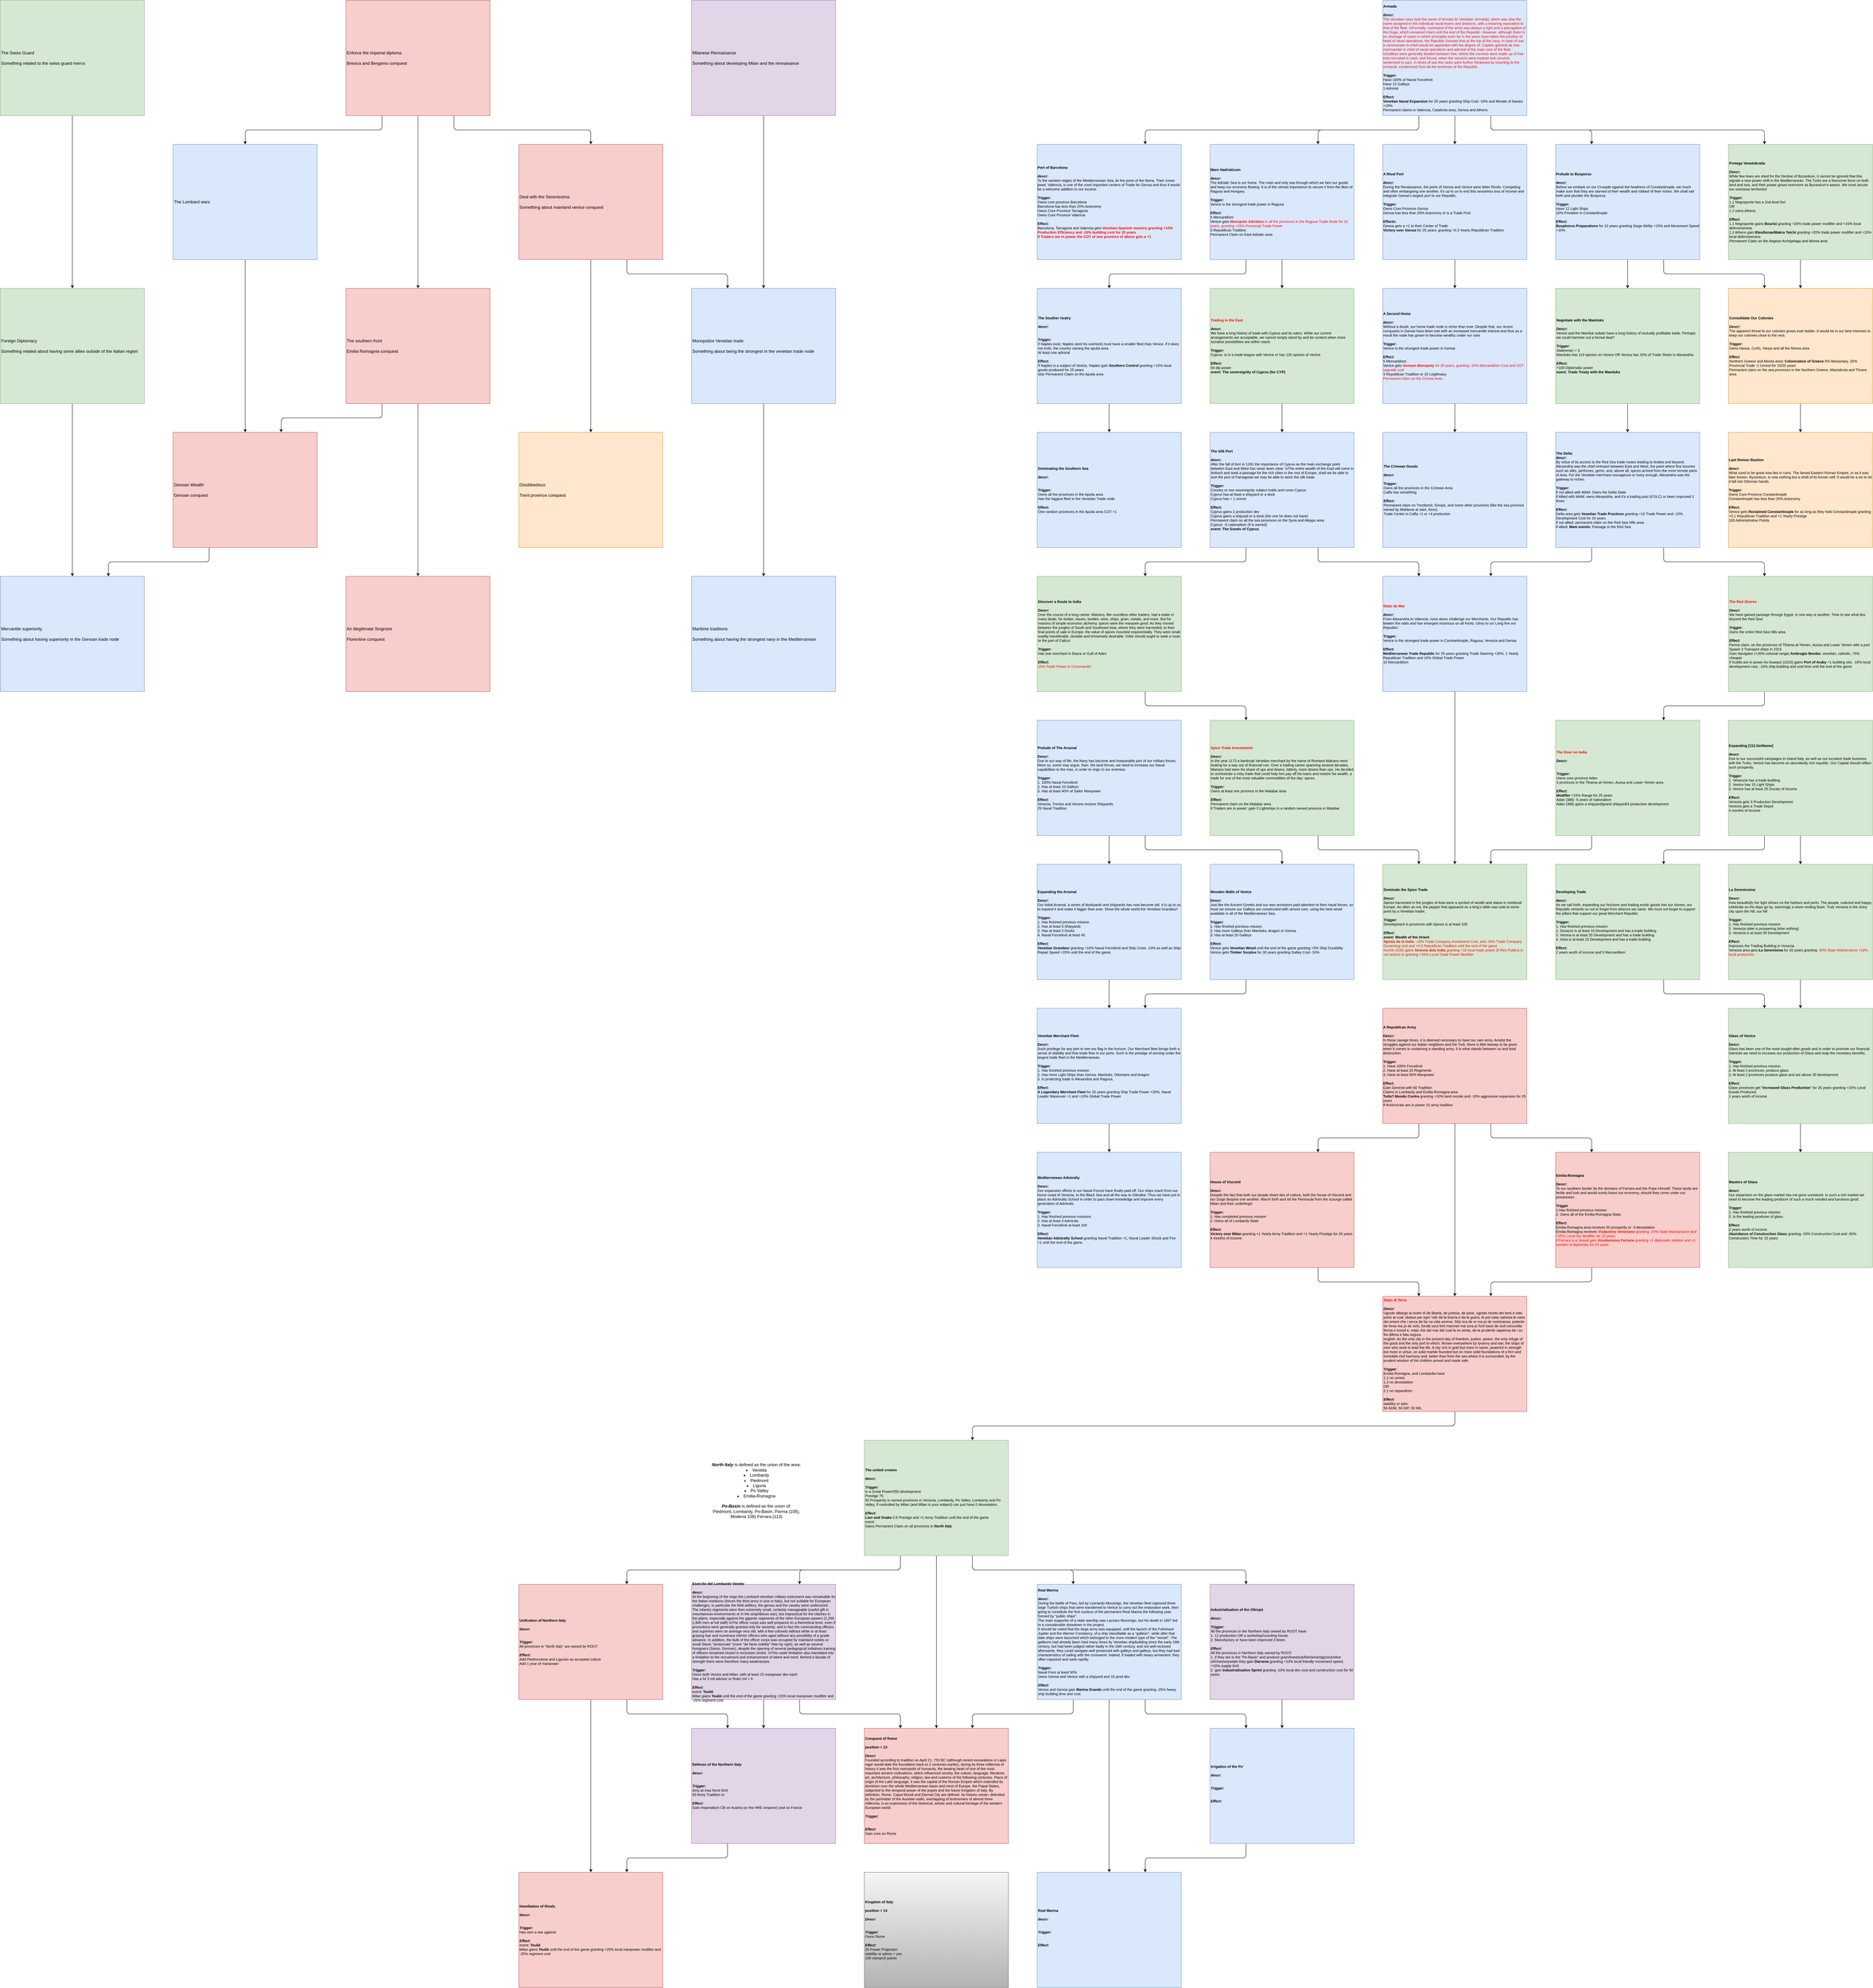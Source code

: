 <mxfile version="13.5.1" type="device" pages="5"><diagram id="zerd9-6zfmthPv0T37ZO" name="Missions"><mxGraphModel dx="3372" dy="5361" grid="1" gridSize="10" guides="1" tooltips="1" connect="1" arrows="1" fold="1" page="1" pageScale="1" pageWidth="827" pageHeight="1169" math="0" shadow="0"><root><mxCell id="0"/><mxCell id="1" parent="0"/><mxCell id="t2h-Y3hiCjEopsdM0Yql-2" style="edgeStyle=orthogonalEdgeStyle;orthogonalLoop=1;jettySize=auto;html=1;exitX=0.5;exitY=1;exitDx=0;exitDy=0;rounded=1;fontSize=10;" parent="1" source="Tof2A_ICv2ypKXXE4ndG-1" target="t2h-Y3hiCjEopsdM0Yql-3" edge="1"><mxGeometry relative="1" as="geometry"><mxPoint x="1150" y="430" as="targetPoint"/></mxGeometry></mxCell><mxCell id="CrruLwYQtoB4ygxEy1ND-2" value="" style="edgeStyle=orthogonalEdgeStyle;orthogonalLoop=1;jettySize=auto;html=1;exitX=0.25;exitY=1;exitDx=0;exitDy=0;entryX=0.75;entryY=0;entryDx=0;entryDy=0;rounded=1;fontSize=10;" parent="1" source="Tof2A_ICv2ypKXXE4ndG-1" target="CrruLwYQtoB4ygxEy1ND-1" edge="1"><mxGeometry relative="1" as="geometry"/></mxCell><mxCell id="O8Egpn4OTvr897vfckKU-3" style="edgeStyle=orthogonalEdgeStyle;rounded=1;orthogonalLoop=1;jettySize=auto;html=1;exitX=0.75;exitY=1;exitDx=0;exitDy=0;entryX=0.25;entryY=0;entryDx=0;entryDy=0;fontSize=10;" parent="1" source="Tof2A_ICv2ypKXXE4ndG-1" target="O8Egpn4OTvr897vfckKU-1" edge="1"><mxGeometry relative="1" as="geometry"/></mxCell><mxCell id="WVt3NDGDzR4mb-jJSlL6-12" value="" style="edgeStyle=orthogonalEdgeStyle;rounded=1;orthogonalLoop=1;jettySize=auto;html=1;exitX=0.75;exitY=1;exitDx=0;exitDy=0;entryX=0.25;entryY=0;entryDx=0;entryDy=0;" parent="1" source="Tof2A_ICv2ypKXXE4ndG-1" target="WVt3NDGDzR4mb-jJSlL6-11" edge="1"><mxGeometry relative="1" as="geometry"/></mxCell><mxCell id="WVt3NDGDzR4mb-jJSlL6-21" style="edgeStyle=orthogonalEdgeStyle;rounded=1;orthogonalLoop=1;jettySize=auto;html=1;exitX=0.25;exitY=1;exitDx=0;exitDy=0;entryX=0.75;entryY=0;entryDx=0;entryDy=0;" parent="1" source="Tof2A_ICv2ypKXXE4ndG-1" target="WVt3NDGDzR4mb-jJSlL6-16" edge="1"><mxGeometry relative="1" as="geometry"/></mxCell><mxCell id="Tof2A_ICv2ypKXXE4ndG-1" value="&lt;div style=&quot;font-size: 10px&quot;&gt;&lt;span style=&quot;font-size: 10px&quot;&gt;&lt;b style=&quot;font-size: 10px&quot;&gt;The united crowns&lt;/b&gt;&lt;/span&gt;&lt;/div&gt;&lt;div style=&quot;font-size: 10px&quot;&gt;&lt;span style=&quot;font-size: 10px&quot;&gt;&lt;b style=&quot;font-size: 10px&quot;&gt;&lt;br style=&quot;font-size: 10px&quot;&gt;&lt;/b&gt;&lt;/span&gt;&lt;/div&gt;&lt;div style=&quot;font-size: 10px&quot;&gt;&lt;b style=&quot;font-size: 10px&quot;&gt;descr:&lt;/b&gt;&lt;br style=&quot;font-size: 10px&quot;&gt;&lt;/div&gt;&lt;div style=&quot;font-size: 10px&quot;&gt;&lt;span style=&quot;font-size: 10px&quot;&gt;&lt;br style=&quot;font-size: 10px&quot;&gt;&lt;/span&gt;&lt;/div&gt;&lt;div style=&quot;font-size: 10px&quot;&gt;&lt;div style=&quot;font-size: 10px&quot;&gt;&lt;b style=&quot;font-size: 10px&quot;&gt;&lt;i style=&quot;font-size: 10px&quot;&gt;Trigger:&lt;/i&gt;&lt;/b&gt;&lt;/div&gt;&lt;div style=&quot;font-size: 10px&quot;&gt;Is a Great Power/350 development&lt;br style=&quot;font-size: 10px&quot;&gt;&lt;/div&gt;&lt;div style=&quot;font-size: 10px&quot;&gt;Prestige 75&lt;/div&gt;&lt;div style=&quot;font-size: 10px&quot;&gt;50 Prosperity in owned provinces in Venezia, Lombardy, Po Valley, Lombardy and Po Valley, if controlled by Milan (and Milan is your subject) can just have 0 devastation.&lt;br style=&quot;font-size: 10px&quot;&gt;&lt;/div&gt;&lt;div style=&quot;font-size: 10px&quot;&gt;&lt;br style=&quot;font-size: 10px&quot;&gt;&lt;/div&gt;&lt;div style=&quot;font-size: 10px&quot;&gt;&lt;b style=&quot;font-size: 10px&quot;&gt;&lt;i style=&quot;font-size: 10px&quot;&gt;Effect:&lt;/i&gt;&lt;/b&gt;&lt;/div&gt;&lt;div style=&quot;font-size: 10px&quot;&gt;&lt;b style=&quot;font-size: 10px&quot;&gt;Lion and Snake&lt;/b&gt;&amp;nbsp;0.5 Prestige and +1 Army Tradition until the end of the game&lt;/div&gt;&lt;div style=&quot;font-size: 10px&quot;&gt;event:&amp;nbsp;&lt;/div&gt;&lt;div style=&quot;font-size: 10px&quot;&gt;Gains Permanent Claim on all provinces in &lt;b&gt;&lt;i&gt;North Italy&lt;/i&gt;&lt;/b&gt;&lt;/div&gt;&lt;/div&gt;" style="rounded=0;whiteSpace=wrap;html=1;fillColor=#d5e8d4;strokeColor=#82b366;fontSize=10;align=left;" parent="1" vertex="1"><mxGeometry x="960" width="400" height="320" as="geometry"/></mxCell><mxCell id="WVt3NDGDzR4mb-jJSlL6-15" style="edgeStyle=orthogonalEdgeStyle;rounded=1;orthogonalLoop=1;jettySize=auto;html=1;" parent="1" source="WVt3NDGDzR4mb-jJSlL6-11" target="WVt3NDGDzR4mb-jJSlL6-13" edge="1"><mxGeometry relative="1" as="geometry"/></mxCell><mxCell id="WVt3NDGDzR4mb-jJSlL6-11" value="&lt;div style=&quot;font-size: 10px&quot;&gt;&lt;span style=&quot;font-size: 10px&quot;&gt;&lt;b style=&quot;font-size: 10px&quot;&gt;Industrialisation of the Oltrepò&lt;/b&gt;&lt;/span&gt;&lt;/div&gt;&lt;div style=&quot;font-size: 10px&quot;&gt;&lt;span style=&quot;font-size: 10px&quot;&gt;&lt;b style=&quot;font-size: 10px&quot;&gt;&lt;br style=&quot;font-size: 10px&quot;&gt;&lt;/b&gt;&lt;/span&gt;&lt;/div&gt;&lt;div style=&quot;font-size: 10px&quot;&gt;&lt;b style=&quot;font-size: 10px&quot;&gt;descr:&lt;/b&gt;&lt;br style=&quot;font-size: 10px&quot;&gt;&lt;/div&gt;&lt;div style=&quot;font-size: 10px&quot;&gt;&lt;span style=&quot;font-size: 10px&quot;&gt;&lt;br style=&quot;font-size: 10px&quot;&gt;&lt;/span&gt;&lt;/div&gt;&lt;div style=&quot;font-size: 10px&quot;&gt;&lt;div style=&quot;font-size: 10px&quot;&gt;&lt;b style=&quot;font-size: 10px&quot;&gt;&lt;i style=&quot;font-size: 10px&quot;&gt;Trigger:&lt;/i&gt;&lt;/b&gt;&lt;/div&gt;&lt;div style=&quot;font-size: 10px&quot;&gt;All the provinces in the Northern Italy owned by ROOT have:&lt;/div&gt;&lt;div style=&quot;font-size: 10px&quot;&gt;1. 12 production OR a workshop/counting house&lt;/div&gt;&lt;div style=&quot;font-size: 10px&quot;&gt;2. Manufactory or have been improved 3 times&lt;/div&gt;&lt;div style=&quot;font-size: 10px&quot;&gt;&lt;br style=&quot;font-size: 10px&quot;&gt;&lt;/div&gt;&lt;div style=&quot;font-size: 10px&quot;&gt;&lt;b style=&quot;font-size: 10px&quot;&gt;&lt;i style=&quot;font-size: 10px&quot;&gt;Effect:&lt;/i&gt;&lt;/b&gt;&lt;/div&gt;&lt;div style=&quot;font-size: 10px&quot;&gt;All the provinces in Northern Italy owned by ROOT:&lt;/div&gt;&lt;div style=&quot;font-size: 10px&quot;&gt;1. if they are in the &quot;Po-Basin&quot; and produce grain/livestock/fish/wine/(tge)rice/olive oil/cheese/potato they gain &lt;b&gt;Darsena&lt;/b&gt;&amp;nbsp;granting +10% local friendly movement speed, +10% supply limit&lt;/div&gt;&lt;div style=&quot;font-size: 10px&quot;&gt;2. gain &lt;b&gt;Industrialisation Sprint&lt;/b&gt;&amp;nbsp;granting -10% local dev cost and construction cost for 50 years&lt;/div&gt;&lt;/div&gt;" style="rounded=0;whiteSpace=wrap;html=1;fillColor=#e1d5e7;strokeColor=#9673a6;fontSize=10;align=left;" parent="1" vertex="1"><mxGeometry x="1920" y="400" width="400" height="320" as="geometry"/></mxCell><mxCell id="aoBh06JiEZXvvY-BSQoK-2" style="edgeStyle=orthogonalEdgeStyle;rounded=1;orthogonalLoop=1;jettySize=auto;html=1;exitX=0.25;exitY=1;exitDx=0;exitDy=0;entryX=0.75;entryY=0;entryDx=0;entryDy=0;fontSize=10;" parent="1" source="O8Egpn4OTvr897vfckKU-1" target="t2h-Y3hiCjEopsdM0Yql-3" edge="1"><mxGeometry relative="1" as="geometry"/></mxCell><mxCell id="WVt3NDGDzR4mb-jJSlL6-14" value="" style="edgeStyle=orthogonalEdgeStyle;rounded=1;orthogonalLoop=1;jettySize=auto;html=1;entryX=0.25;entryY=0;entryDx=0;entryDy=0;exitX=0.75;exitY=1;exitDx=0;exitDy=0;" parent="1" source="O8Egpn4OTvr897vfckKU-1" target="WVt3NDGDzR4mb-jJSlL6-13" edge="1"><mxGeometry relative="1" as="geometry"/></mxCell><mxCell id="WVt3NDGDzR4mb-jJSlL6-29" style="edgeStyle=orthogonalEdgeStyle;rounded=1;orthogonalLoop=1;jettySize=auto;html=1;exitX=0.5;exitY=1;exitDx=0;exitDy=0;" parent="1" source="O8Egpn4OTvr897vfckKU-1" target="WVt3NDGDzR4mb-jJSlL6-26" edge="1"><mxGeometry relative="1" as="geometry"/></mxCell><mxCell id="O8Egpn4OTvr897vfckKU-1" value="&lt;div style=&quot;font-size: 10px&quot;&gt;&lt;span style=&quot;font-size: 10px&quot;&gt;&lt;span style=&quot;font-size: 10px&quot;&gt;Real Marina&lt;/span&gt;&lt;/span&gt;&lt;/div&gt;&lt;div style=&quot;font-size: 10px&quot;&gt;&lt;span style=&quot;font-size: 10px&quot;&gt;&lt;span style=&quot;font-size: 10px&quot;&gt;&lt;br style=&quot;font-size: 10px&quot;&gt;&lt;/span&gt;&lt;/span&gt;&lt;/div&gt;&lt;div style=&quot;font-size: 10px&quot;&gt;&lt;span style=&quot;font-size: 10px&quot;&gt;descr:&lt;/span&gt;&lt;br style=&quot;font-size: 10px&quot;&gt;&lt;/div&gt;&lt;div style=&quot;font-size: 10px&quot;&gt;&lt;span style=&quot;font-size: 10px ; font-weight: normal&quot;&gt;&lt;div&gt;During the battle of Paro, led by Leonardo Mocenigo, the Venetian fleet captured three large Turkish ships that were transferred to Venice to carry out the restoration work, then going to constitute the first nucleus of the permanent Real Marina the following year, formed by &quot;public ships&quot;.&lt;/div&gt;&lt;div&gt;The main supporter of a state warship was Lazzaro Mocenigo, but his death in 1657 led to a considerable slowdown in the project.&lt;/div&gt;&lt;div&gt;It should be noted that the large army was equipped, until the launch of the Fulminant Jupiter and the Warrior Constancy, of a ship classifiable as a &quot;galleon&quot;, while after that date ships were launched which belonged to the more modern type of the &quot;vessel&quot;. The galleons had already been tried many times by Venetian shipbuilding since the early 16th century, but had been judged rather badly in the 16th century, and not well received afterwards, they could navigate well preserved with galleys and galleys, but they had bad characteristics of sailing with the crosswind. Indeed, if loaded with heavy armament, they often capsized and sank rapidly.&lt;/div&gt;&lt;/span&gt;&lt;/div&gt;&lt;div style=&quot;font-size: 10px&quot;&gt;&lt;span style=&quot;font-size: 10px&quot;&gt;&lt;br&gt;&lt;/span&gt;&lt;/div&gt;&lt;div style=&quot;font-size: 10px&quot;&gt;&lt;div style=&quot;font-size: 10px&quot;&gt;&lt;span style=&quot;font-size: 10px&quot;&gt;&lt;i style=&quot;font-size: 10px&quot;&gt;Trigger:&lt;/i&gt;&lt;/span&gt;&lt;/div&gt;&lt;div style=&quot;font-size: 10px&quot;&gt;&lt;span style=&quot;font-weight: 400&quot;&gt;Naval Foce at least 50%&lt;/span&gt;&lt;/div&gt;&lt;div style=&quot;font-size: 10px&quot;&gt;&lt;span style=&quot;font-weight: 400&quot;&gt;Owns Genoa and Venice with a shipyard and 15 prod dev&lt;/span&gt;&lt;/div&gt;&lt;div style=&quot;font-size: 10px&quot;&gt;&lt;br style=&quot;font-size: 10px&quot;&gt;&lt;/div&gt;&lt;div style=&quot;font-size: 10px&quot;&gt;&lt;span style=&quot;font-size: 10px&quot;&gt;&lt;i style=&quot;font-size: 10px&quot;&gt;Effect:&lt;/i&gt;&lt;/span&gt;&lt;/div&gt;&lt;div style=&quot;font-size: 10px&quot;&gt;&lt;span style=&quot;font-weight: 400&quot;&gt;Venice and Genoa gain &lt;/span&gt;Marina Grande&lt;span style=&quot;font-weight: normal&quot;&gt;&amp;nbsp;until the end of the game granting -25% heavy ship building time and cost.&lt;/span&gt;&lt;/div&gt;&lt;/div&gt;" style="rounded=0;whiteSpace=wrap;html=1;fillColor=#dae8fc;strokeColor=#6c8ebf;fontSize=10;align=left;fontStyle=1" parent="1" vertex="1"><mxGeometry x="1440" y="400" width="400" height="320" as="geometry"/></mxCell><mxCell id="WVt3NDGDzR4mb-jJSlL6-28" style="edgeStyle=orthogonalEdgeStyle;rounded=1;orthogonalLoop=1;jettySize=auto;html=1;exitX=0.25;exitY=1;exitDx=0;exitDy=0;entryX=0.75;entryY=0;entryDx=0;entryDy=0;" parent="1" source="WVt3NDGDzR4mb-jJSlL6-13" target="WVt3NDGDzR4mb-jJSlL6-26" edge="1"><mxGeometry relative="1" as="geometry"/></mxCell><mxCell id="WVt3NDGDzR4mb-jJSlL6-13" value="&lt;div style=&quot;font-size: 10px&quot;&gt;&lt;span style=&quot;font-size: 10px&quot;&gt;&lt;span style=&quot;font-size: 10px&quot;&gt;Irrigation of the Po'&lt;/span&gt;&lt;/span&gt;&lt;/div&gt;&lt;div style=&quot;font-size: 10px&quot;&gt;&lt;span style=&quot;font-size: 10px&quot;&gt;&lt;span style=&quot;font-size: 10px&quot;&gt;&lt;br style=&quot;font-size: 10px&quot;&gt;&lt;/span&gt;&lt;/span&gt;&lt;/div&gt;&lt;div style=&quot;font-size: 10px&quot;&gt;&lt;span style=&quot;font-size: 10px&quot;&gt;descr:&lt;/span&gt;&lt;br style=&quot;font-size: 10px&quot;&gt;&lt;/div&gt;&lt;div style=&quot;font-size: 10px&quot;&gt;&lt;span style=&quot;font-size: 10px ; font-weight: normal&quot;&gt;&lt;br&gt;&lt;/span&gt;&lt;/div&gt;&lt;div style=&quot;font-size: 10px&quot;&gt;&lt;span style=&quot;font-size: 10px&quot;&gt;&lt;br&gt;&lt;/span&gt;&lt;/div&gt;&lt;div style=&quot;font-size: 10px&quot;&gt;&lt;div style=&quot;font-size: 10px&quot;&gt;&lt;span style=&quot;font-size: 10px&quot;&gt;&lt;i style=&quot;font-size: 10px&quot;&gt;Trigger:&lt;/i&gt;&lt;/span&gt;&lt;/div&gt;&lt;div style=&quot;font-size: 10px&quot;&gt;&lt;br&gt;&lt;/div&gt;&lt;div style=&quot;font-size: 10px&quot;&gt;&lt;br style=&quot;font-size: 10px&quot;&gt;&lt;/div&gt;&lt;div style=&quot;font-size: 10px&quot;&gt;&lt;span style=&quot;font-size: 10px&quot;&gt;&lt;i style=&quot;font-size: 10px&quot;&gt;Effect:&lt;/i&gt;&lt;/span&gt;&lt;/div&gt;&lt;div style=&quot;font-size: 10px&quot;&gt;&lt;br&gt;&lt;/div&gt;&lt;/div&gt;" style="rounded=0;whiteSpace=wrap;html=1;fillColor=#dae8fc;strokeColor=#6c8ebf;fontSize=10;align=left;fontStyle=1" parent="1" vertex="1"><mxGeometry x="1920" y="800" width="400" height="320" as="geometry"/></mxCell><mxCell id="WVt3NDGDzR4mb-jJSlL6-26" value="&lt;div style=&quot;font-size: 10px&quot;&gt;&lt;span style=&quot;font-size: 10px&quot;&gt;&lt;span style=&quot;font-size: 10px&quot;&gt;Real Marina&lt;/span&gt;&lt;/span&gt;&lt;/div&gt;&lt;div style=&quot;font-size: 10px&quot;&gt;&lt;span style=&quot;font-size: 10px&quot;&gt;&lt;span style=&quot;font-size: 10px&quot;&gt;&lt;br style=&quot;font-size: 10px&quot;&gt;&lt;/span&gt;&lt;/span&gt;&lt;/div&gt;&lt;div style=&quot;font-size: 10px&quot;&gt;&lt;span style=&quot;font-size: 10px&quot;&gt;descr:&lt;/span&gt;&lt;br style=&quot;font-size: 10px&quot;&gt;&lt;/div&gt;&lt;div style=&quot;font-size: 10px&quot;&gt;&lt;span style=&quot;font-size: 10px ; font-weight: normal&quot;&gt;&lt;br&gt;&lt;/span&gt;&lt;/div&gt;&lt;div style=&quot;font-size: 10px&quot;&gt;&lt;span style=&quot;font-size: 10px&quot;&gt;&lt;br&gt;&lt;/span&gt;&lt;/div&gt;&lt;div style=&quot;font-size: 10px&quot;&gt;&lt;div style=&quot;font-size: 10px&quot;&gt;&lt;span style=&quot;font-size: 10px&quot;&gt;&lt;i style=&quot;font-size: 10px&quot;&gt;Trigger:&lt;/i&gt;&lt;/span&gt;&lt;/div&gt;&lt;div style=&quot;font-size: 10px&quot;&gt;&lt;br&gt;&lt;/div&gt;&lt;div style=&quot;font-size: 10px&quot;&gt;&lt;br style=&quot;font-size: 10px&quot;&gt;&lt;/div&gt;&lt;div style=&quot;font-size: 10px&quot;&gt;&lt;span style=&quot;font-size: 10px&quot;&gt;&lt;i style=&quot;font-size: 10px&quot;&gt;Effect:&lt;/i&gt;&lt;/span&gt;&lt;/div&gt;&lt;div style=&quot;font-size: 10px&quot;&gt;&lt;br&gt;&lt;/div&gt;&lt;/div&gt;" style="rounded=0;whiteSpace=wrap;html=1;fillColor=#dae8fc;strokeColor=#6c8ebf;fontSize=10;align=left;fontStyle=1" parent="1" vertex="1"><mxGeometry x="1440" y="1200" width="400" height="320" as="geometry"/></mxCell><mxCell id="aoBh06JiEZXvvY-BSQoK-1" style="edgeStyle=orthogonalEdgeStyle;rounded=1;orthogonalLoop=1;jettySize=auto;html=1;exitX=0.75;exitY=1;exitDx=0;exitDy=0;entryX=0.25;entryY=0;entryDx=0;entryDy=0;fontSize=10;" parent="1" source="CrruLwYQtoB4ygxEy1ND-1" target="t2h-Y3hiCjEopsdM0Yql-3" edge="1"><mxGeometry relative="1" as="geometry"/></mxCell><mxCell id="WVt3NDGDzR4mb-jJSlL6-24" style="edgeStyle=orthogonalEdgeStyle;rounded=1;orthogonalLoop=1;jettySize=auto;html=1;exitX=0.5;exitY=1;exitDx=0;exitDy=0;" parent="1" source="CrruLwYQtoB4ygxEy1ND-1" target="WVt3NDGDzR4mb-jJSlL6-3" edge="1"><mxGeometry relative="1" as="geometry"/></mxCell><mxCell id="CrruLwYQtoB4ygxEy1ND-1" value="&lt;div style=&quot;font-size: 10px&quot;&gt;&lt;span style=&quot;font-size: 10px&quot;&gt;&lt;b style=&quot;font-size: 10px&quot;&gt;Esercito del Lombardo Veneto&lt;/b&gt;&lt;/span&gt;&lt;/div&gt;&lt;div style=&quot;font-size: 10px&quot;&gt;&lt;span style=&quot;font-size: 10px&quot;&gt;&lt;b style=&quot;font-size: 10px&quot;&gt;&lt;br style=&quot;font-size: 10px&quot;&gt;&lt;/b&gt;&lt;/span&gt;&lt;/div&gt;&lt;div style=&quot;font-size: 10px&quot;&gt;&lt;b style=&quot;font-size: 10px&quot;&gt;descr:&lt;/b&gt;&lt;br style=&quot;font-size: 10px&quot;&gt;&lt;/div&gt;&lt;div&gt;&lt;span&gt;At the beginning of the reign the Lombard-Venetian military instrument was remarkable for the Italian mediums (forces the third army in size in Italy), but not suitable for European challenges, in particular the field artillery, the genius and the cavalry were undersized . The infantry regiments were then extremely small, certainly manageable (useful gift in mountainous environments or in the amphibious war), but impractical for the clashes in the plains, especially against the gigantic regiments of the other European powers (2,200-2,800 men at full staff) \nThe officer corps was well prepared on a theoretical level, even if promotions were generally granted only for seniority; and in fact the commanding officers and superiors were on average very old, with a few colonels without white or at least graying hair and numerous inferior officers who aged without any possibility of a grade advance. In addition, the bulk of the officer corps was occupied by mainland nobles or small Slavic &quot;aristocrats&quot; (more &quot;de facto nobility&quot; than by right), as well as several foreigners (Swiss, German), despite the opening of several pedagogical initiatives training of officers remained closed in exclusive circles. \nThis caste limitation also translated into a limitation to the recruitment and enhancement of talent and merit. Behind a facade of strength there were therefore many weaknesses.&lt;/span&gt;&lt;/div&gt;&lt;div&gt;&lt;br&gt;&lt;/div&gt;&lt;div style=&quot;font-size: 10px&quot;&gt;&lt;div style=&quot;font-size: 10px&quot;&gt;&lt;b style=&quot;font-size: 10px&quot;&gt;&lt;i style=&quot;font-size: 10px&quot;&gt;Trigger:&lt;/i&gt;&lt;/b&gt;&lt;/div&gt;&lt;div style=&quot;font-size: 10px&quot;&gt;&lt;div&gt;Owns both Venice and Milan, with at least 15 manpower dev each&lt;/div&gt;&lt;div&gt;Has a lvl 3 mil advisor or Ruler mil = 6&lt;/div&gt;&lt;div&gt;&lt;br&gt;&lt;/div&gt;&lt;/div&gt;&lt;div style=&quot;font-size: 10px&quot;&gt;&lt;b style=&quot;font-size: 10px&quot;&gt;&lt;i style=&quot;font-size: 10px&quot;&gt;Effect:&lt;/i&gt;&lt;/b&gt;&lt;/div&gt;&lt;div style=&quot;font-size: 10px&quot;&gt;event: &lt;b&gt;Teulié&lt;/b&gt;&lt;/div&gt;&lt;div style=&quot;font-size: 10px&quot;&gt;Milan gains &lt;b&gt;Teulié&lt;/b&gt;&amp;nbsp;until the end of the game&amp;nbsp;granting +25% local manpower modifier and -25% regiment cost&lt;/div&gt;&lt;/div&gt;" style="rounded=0;whiteSpace=wrap;html=1;fillColor=#e1d5e7;strokeColor=#9673a6;fontSize=10;align=left;" parent="1" vertex="1"><mxGeometry x="480" y="400" width="400" height="320" as="geometry"/></mxCell><mxCell id="WVt3NDGDzR4mb-jJSlL6-20" style="edgeStyle=orthogonalEdgeStyle;rounded=1;orthogonalLoop=1;jettySize=auto;html=1;exitX=0.5;exitY=1;exitDx=0;exitDy=0;" parent="1" source="WVt3NDGDzR4mb-jJSlL6-16" target="WVt3NDGDzR4mb-jJSlL6-5" edge="1"><mxGeometry relative="1" as="geometry"/></mxCell><mxCell id="WVt3NDGDzR4mb-jJSlL6-22" style="edgeStyle=orthogonalEdgeStyle;rounded=1;orthogonalLoop=1;jettySize=auto;html=1;exitX=0.75;exitY=1;exitDx=0;exitDy=0;entryX=0.25;entryY=0;entryDx=0;entryDy=0;" parent="1" source="WVt3NDGDzR4mb-jJSlL6-16" target="WVt3NDGDzR4mb-jJSlL6-3" edge="1"><mxGeometry relative="1" as="geometry"/></mxCell><mxCell id="WVt3NDGDzR4mb-jJSlL6-16" value="&lt;div style=&quot;font-size: 10px&quot;&gt;&lt;span style=&quot;font-size: 10px&quot;&gt;&lt;b style=&quot;font-size: 10px&quot;&gt;Unifcation of Northern Italy&lt;/b&gt;&lt;/span&gt;&lt;/div&gt;&lt;div style=&quot;font-size: 10px&quot;&gt;&lt;span style=&quot;font-size: 10px&quot;&gt;&lt;b style=&quot;font-size: 10px&quot;&gt;&lt;br style=&quot;font-size: 10px&quot;&gt;&lt;/b&gt;&lt;/span&gt;&lt;/div&gt;&lt;div style=&quot;font-size: 10px&quot;&gt;&lt;b style=&quot;font-size: 10px&quot;&gt;descr:&lt;/b&gt;&lt;br style=&quot;font-size: 10px&quot;&gt;&lt;/div&gt;&lt;div&gt;&lt;br&gt;&lt;/div&gt;&lt;div&gt;&lt;br&gt;&lt;/div&gt;&lt;div style=&quot;font-size: 10px&quot;&gt;&lt;div style=&quot;font-size: 10px&quot;&gt;&lt;b style=&quot;font-size: 10px&quot;&gt;&lt;i style=&quot;font-size: 10px&quot;&gt;Trigger:&lt;/i&gt;&lt;/b&gt;&lt;/div&gt;&lt;div style=&quot;font-size: 10px&quot;&gt;&lt;div&gt;All provinces in &quot;North Italy&quot; are owned by ROOT&lt;/div&gt;&lt;div&gt;&lt;br&gt;&lt;/div&gt;&lt;/div&gt;&lt;div style=&quot;font-size: 10px&quot;&gt;&lt;b style=&quot;font-size: 10px&quot;&gt;&lt;i style=&quot;font-size: 10px&quot;&gt;Effect:&lt;/i&gt;&lt;/b&gt;&lt;/div&gt;&lt;div style=&quot;font-size: 10px&quot;&gt;Add Piedmontese and Ligurian as accepted culture&lt;/div&gt;&lt;div style=&quot;font-size: 10px&quot;&gt;Add 1 year of manpower&lt;/div&gt;&lt;/div&gt;" style="rounded=0;whiteSpace=wrap;html=1;fillColor=#f8cecc;strokeColor=#b85450;fontSize=10;align=left;" parent="1" vertex="1"><mxGeometry y="400" width="400" height="320" as="geometry"/></mxCell><mxCell id="WVt3NDGDzR4mb-jJSlL6-23" style="edgeStyle=orthogonalEdgeStyle;rounded=1;orthogonalLoop=1;jettySize=auto;html=1;exitX=0.25;exitY=1;exitDx=0;exitDy=0;entryX=0.75;entryY=0;entryDx=0;entryDy=0;" parent="1" source="WVt3NDGDzR4mb-jJSlL6-3" target="WVt3NDGDzR4mb-jJSlL6-5" edge="1"><mxGeometry relative="1" as="geometry"/></mxCell><mxCell id="WVt3NDGDzR4mb-jJSlL6-3" value="&lt;div style=&quot;font-size: 10px&quot;&gt;&lt;span style=&quot;font-size: 10px&quot;&gt;&lt;b style=&quot;font-size: 10px&quot;&gt;Defense of the Northern Italy&lt;/b&gt;&lt;/span&gt;&lt;/div&gt;&lt;div style=&quot;font-size: 10px&quot;&gt;&lt;span style=&quot;font-size: 10px&quot;&gt;&lt;b style=&quot;font-size: 10px&quot;&gt;&lt;br style=&quot;font-size: 10px&quot;&gt;&lt;/b&gt;&lt;/span&gt;&lt;/div&gt;&lt;div style=&quot;font-size: 10px&quot;&gt;&lt;b style=&quot;font-size: 10px&quot;&gt;descr:&lt;/b&gt;&lt;br style=&quot;font-size: 10px&quot;&gt;&lt;/div&gt;&lt;div&gt;&lt;br&gt;&lt;/div&gt;&lt;div&gt;&lt;br&gt;&lt;/div&gt;&lt;div style=&quot;font-size: 10px&quot;&gt;&lt;div style=&quot;font-size: 10px&quot;&gt;&lt;b style=&quot;font-size: 10px&quot;&gt;&lt;i style=&quot;font-size: 10px&quot;&gt;Trigger:&lt;/i&gt;&lt;/b&gt;&lt;/div&gt;&lt;div style=&quot;font-size: 10px&quot;&gt;&lt;div&gt;Amy at max force limit&lt;/div&gt;&lt;div&gt;50 Army Tradition or&amp;nbsp;&lt;/div&gt;&lt;div&gt;&lt;br&gt;&lt;/div&gt;&lt;/div&gt;&lt;div style=&quot;font-size: 10px&quot;&gt;&lt;b style=&quot;font-size: 10px&quot;&gt;&lt;i style=&quot;font-size: 10px&quot;&gt;Effect:&lt;/i&gt;&lt;/b&gt;&lt;/div&gt;&lt;div style=&quot;font-size: 10px&quot;&gt;Gain Imperialism CB on Austria (or the HRE emperor) and on France&lt;/div&gt;&lt;/div&gt;" style="rounded=0;whiteSpace=wrap;html=1;fillColor=#e1d5e7;strokeColor=#9673a6;fontSize=10;align=left;" parent="1" vertex="1"><mxGeometry x="480" y="800" width="400" height="320" as="geometry"/></mxCell><mxCell id="WVt3NDGDzR4mb-jJSlL6-5" value="&lt;div style=&quot;font-size: 10px&quot;&gt;&lt;span style=&quot;font-size: 10px&quot;&gt;&lt;b style=&quot;font-size: 10px&quot;&gt;Humiliation of Rivals&lt;/b&gt;&lt;/span&gt;&lt;/div&gt;&lt;div style=&quot;font-size: 10px&quot;&gt;&lt;span style=&quot;font-size: 10px&quot;&gt;&lt;b style=&quot;font-size: 10px&quot;&gt;&lt;br style=&quot;font-size: 10px&quot;&gt;&lt;/b&gt;&lt;/span&gt;&lt;/div&gt;&lt;div style=&quot;font-size: 10px&quot;&gt;&lt;b style=&quot;font-size: 10px&quot;&gt;descr:&lt;/b&gt;&lt;br style=&quot;font-size: 10px&quot;&gt;&lt;/div&gt;&lt;div&gt;&lt;br&gt;&lt;/div&gt;&lt;div&gt;&lt;br&gt;&lt;/div&gt;&lt;div style=&quot;font-size: 10px&quot;&gt;&lt;div style=&quot;font-size: 10px&quot;&gt;&lt;b style=&quot;font-size: 10px&quot;&gt;&lt;i style=&quot;font-size: 10px&quot;&gt;Trigger:&lt;/i&gt;&lt;/b&gt;&lt;/div&gt;&lt;div style=&quot;font-size: 10px&quot;&gt;&lt;div&gt;Has won a war against&lt;/div&gt;&lt;div&gt;&lt;br&gt;&lt;/div&gt;&lt;/div&gt;&lt;div style=&quot;font-size: 10px&quot;&gt;&lt;b style=&quot;font-size: 10px&quot;&gt;&lt;i style=&quot;font-size: 10px&quot;&gt;Effect:&lt;/i&gt;&lt;/b&gt;&lt;/div&gt;&lt;div style=&quot;font-size: 10px&quot;&gt;event: &lt;b&gt;Teulié&lt;/b&gt;&lt;/div&gt;&lt;div style=&quot;font-size: 10px&quot;&gt;Milan gains &lt;b&gt;Teulié&lt;/b&gt;&amp;nbsp;until the end of the game&amp;nbsp;granting +25% local manpower modifier and -25% regiment cost&lt;/div&gt;&lt;/div&gt;" style="rounded=0;whiteSpace=wrap;html=1;fillColor=#f8cecc;strokeColor=#b85450;fontSize=10;align=left;" parent="1" vertex="1"><mxGeometry y="1200" width="400" height="320" as="geometry"/></mxCell><mxCell id="Tof2A_ICv2ypKXXE4ndG-14" value="&lt;div style=&quot;font-size: 10px;&quot;&gt;&lt;div style=&quot;font-size: 10px;&quot;&gt;&lt;b style=&quot;font-size: 10px;&quot;&gt;Kingdom of Italy&lt;/b&gt;&lt;br style=&quot;font-size: 10px;&quot;&gt;&lt;/div&gt;&lt;div style=&quot;font-size: 10px;&quot;&gt;&lt;br style=&quot;font-size: 10px;&quot;&gt;&lt;/div&gt;&lt;div style=&quot;font-size: 10px;&quot;&gt;&lt;b style=&quot;font-size: 10px;&quot;&gt;position = 14&lt;/b&gt;&lt;/div&gt;&lt;div style=&quot;font-size: 10px;&quot;&gt;&lt;br style=&quot;font-size: 10px;&quot;&gt;&lt;/div&gt;&lt;div align=&quot;left&quot; style=&quot;font-size: 10px;&quot;&gt;&lt;i style=&quot;font-size: 10px;&quot;&gt;&lt;b style=&quot;font-size: 10px;&quot;&gt;Descr:&lt;/b&gt;&lt;/i&gt;&lt;/div&gt;&lt;div align=&quot;left&quot; style=&quot;font-size: 10px;&quot;&gt;&lt;div align=&quot;left&quot; style=&quot;font-size: 10px;&quot;&gt;&lt;br style=&quot;font-size: 10px;&quot;&gt;&lt;/div&gt;&lt;/div&gt;&lt;div align=&quot;left&quot; style=&quot;font-size: 10px;&quot;&gt;&lt;br style=&quot;font-size: 10px;&quot;&gt;&lt;/div&gt;&lt;div align=&quot;left&quot; style=&quot;font-size: 10px;&quot;&gt;&lt;b style=&quot;font-size: 10px;&quot;&gt;&lt;i style=&quot;font-size: 10px;&quot;&gt;Trigger:&lt;/i&gt;&lt;/b&gt;&lt;/div&gt;&lt;span style=&quot;font-size: 10px;&quot;&gt;Owns Rome&lt;/span&gt;&lt;br style=&quot;font-size: 10px;&quot;&gt;&lt;div align=&quot;left&quot; style=&quot;font-size: 10px;&quot;&gt;&lt;br style=&quot;font-size: 10px;&quot;&gt;&lt;/div&gt;&lt;div align=&quot;left&quot; style=&quot;font-size: 10px;&quot;&gt;&lt;b style=&quot;font-size: 10px;&quot;&gt;&lt;i style=&quot;font-size: 10px;&quot;&gt;Effect:&lt;/i&gt;&lt;/b&gt;&lt;/div&gt;&lt;div style=&quot;font-size: 10px;&quot;&gt;25 Power Projection&lt;br style=&quot;font-size: 10px;&quot;&gt;&lt;/div&gt;&lt;div style=&quot;font-size: 10px;&quot;&gt;stability or admin = yes&amp;nbsp;&lt;/div&gt;&lt;div style=&quot;font-size: 10px;&quot;&gt;100 monarch points&lt;/div&gt;&lt;/div&gt;" style="rounded=0;whiteSpace=wrap;html=1;fillColor=#f5f5f5;strokeColor=#666666;fontSize=10;align=left;gradientColor=#b3b3b3;" parent="1" vertex="1"><mxGeometry x="960" y="1200" width="400" height="320" as="geometry"/></mxCell><mxCell id="kNSvUU3EdUyJlBe3AzS2-1" style="edgeStyle=orthogonalEdgeStyle;orthogonalLoop=1;jettySize=auto;html=1;exitX=0.25;exitY=1;exitDx=0;exitDy=0;fontSize=10;entryX=0.75;entryY=0;entryDx=0;entryDy=0;rounded=1;" parent="1" source="kNSvUU3EdUyJlBe3AzS2-6" target="kNSvUU3EdUyJlBe3AzS2-25" edge="1"><mxGeometry relative="1" as="geometry"/></mxCell><mxCell id="kNSvUU3EdUyJlBe3AzS2-2" value="" style="edgeStyle=orthogonalEdgeStyle;orthogonalLoop=1;jettySize=auto;html=1;exitX=0.25;exitY=1;exitDx=0;exitDy=0;entryX=0.75;entryY=0;entryDx=0;entryDy=0;rounded=1;fontSize=10;" parent="1" source="kNSvUU3EdUyJlBe3AzS2-6" target="kNSvUU3EdUyJlBe3AzS2-22" edge="1"><mxGeometry relative="1" as="geometry"><mxPoint x="2120" y="-3520" as="sourcePoint"/></mxGeometry></mxCell><mxCell id="kNSvUU3EdUyJlBe3AzS2-3" style="edgeStyle=orthogonalEdgeStyle;orthogonalLoop=1;jettySize=auto;html=1;exitX=0.75;exitY=1;exitDx=0;exitDy=0;entryX=0.25;entryY=0;entryDx=0;entryDy=0;rounded=1;fontSize=10;" parent="1" source="kNSvUU3EdUyJlBe3AzS2-6" target="kNSvUU3EdUyJlBe3AzS2-73" edge="1"><mxGeometry relative="1" as="geometry"/></mxCell><mxCell id="kNSvUU3EdUyJlBe3AzS2-4" style="edgeStyle=orthogonalEdgeStyle;orthogonalLoop=1;jettySize=auto;html=1;exitX=0.75;exitY=1;exitDx=0;exitDy=0;entryX=0.25;entryY=0;entryDx=0;entryDy=0;rounded=1;fontSize=10;" parent="1" source="kNSvUU3EdUyJlBe3AzS2-6" target="kNSvUU3EdUyJlBe3AzS2-12" edge="1"><mxGeometry relative="1" as="geometry"/></mxCell><mxCell id="kNSvUU3EdUyJlBe3AzS2-5" style="edgeStyle=orthogonalEdgeStyle;orthogonalLoop=1;jettySize=auto;html=1;exitX=0.5;exitY=1;exitDx=0;exitDy=0;rounded=1;fontSize=10;" parent="1" source="kNSvUU3EdUyJlBe3AzS2-6" target="kNSvUU3EdUyJlBe3AzS2-24" edge="1"><mxGeometry relative="1" as="geometry"/></mxCell><mxCell id="kNSvUU3EdUyJlBe3AzS2-6" value="&lt;div style=&quot;text-align: left ; font-size: 10px&quot;&gt;&lt;span style=&quot;font-size: 10px&quot;&gt;&lt;b style=&quot;font-size: 10px&quot;&gt;Armada&lt;/b&gt;&lt;/span&gt;&lt;/div&gt;&lt;div style=&quot;text-align: left ; font-size: 10px&quot;&gt;&lt;span style=&quot;font-size: 10px&quot;&gt;&lt;br style=&quot;font-size: 10px&quot;&gt;&lt;/span&gt;&lt;/div&gt;&lt;div style=&quot;text-align: left ; font-size: 10px&quot;&gt;&lt;span style=&quot;font-size: 10px&quot;&gt;&lt;b style=&quot;font-size: 10px&quot;&gt;descr:&lt;/b&gt;&lt;/span&gt;&lt;/div&gt;&lt;div style=&quot;text-align: left&quot;&gt;&lt;div&gt;&lt;font color=&quot;#ff0000&quot;&gt;The Venetian navy took the name of Armata (in Venetian: Armada), which was also the name assigned to the individual naval teams and divisions, with a meaning equivalent to that of the fleet. \n&lt;span&gt;Formally, command of the army was always a right and a prerogative of the Doge, which remained intact until the end of the Republic. However, although there is no shortage of cases in which principles even far in the years have taken the position of head of naval operations, the Republic foresaw that at the top of the navy, in case of war, a commander-in-chief would be appointed with the degree of:&amp;nbsp;&lt;/span&gt;&lt;span&gt;Captain general da mar, commander in chief of naval operations and admiral of the main core of the fleet. \n&lt;/span&gt;&lt;/font&gt;&lt;span&gt;&lt;font color=&quot;#ff0000&quot;&gt;Galleys were generally divided between free, where the convicts were made up of free men recruited in cash, and forced, when the convicts were instead real convicts sentenced to oars. In times of war the ranks were further thickened by resorting to the zontaroli, condemned from all the territories of the Republic.&lt;/font&gt;&lt;/span&gt;&lt;/div&gt;&lt;/div&gt;&lt;div style=&quot;text-align: left ; font-size: 10px&quot;&gt;&lt;span style=&quot;font-size: 10px&quot;&gt;&lt;br style=&quot;font-size: 10px&quot;&gt;&lt;/span&gt;&lt;/div&gt;&lt;div style=&quot;text-align: left ; font-size: 10px&quot;&gt;&lt;span style=&quot;font-size: 10px&quot;&gt;&lt;b style=&quot;font-size: 10px&quot;&gt;Trigger:&lt;/b&gt;&lt;/span&gt;&lt;/div&gt;&lt;div style=&quot;text-align: left ; font-size: 10px&quot;&gt;&lt;span style=&quot;font-size: 10px&quot;&gt;Have 100% of Naval Forcelimit&lt;/span&gt;&lt;/div&gt;&lt;div style=&quot;text-align: left ; font-size: 10px&quot;&gt;&lt;span style=&quot;font-size: 10px&quot;&gt;Have 12 Galleys&lt;/span&gt;&lt;/div&gt;&lt;div style=&quot;text-align: left ; font-size: 10px&quot;&gt;&lt;span style=&quot;font-size: 10px&quot;&gt;1 Admiral&lt;/span&gt;&lt;/div&gt;&lt;div style=&quot;text-align: left ; font-size: 10px&quot;&gt;&lt;span style=&quot;font-size: 10px&quot;&gt;&lt;br style=&quot;font-size: 10px&quot;&gt;&lt;/span&gt;&lt;/div&gt;&lt;div style=&quot;text-align: left ; font-size: 10px&quot;&gt;&lt;span style=&quot;font-size: 10px&quot;&gt;&lt;b style=&quot;font-size: 10px&quot;&gt;Effect:&lt;/b&gt;&lt;/span&gt;&lt;/div&gt;&lt;div style=&quot;text-align: left ; font-size: 10px&quot;&gt;&lt;span style=&quot;font-size: 10px&quot;&gt;&lt;b style=&quot;font-size: 10px&quot;&gt;Venetian Naval Expansion&lt;/b&gt;&amp;nbsp;for 20 years granting Ship Cost -10% and Morale of Navies +10%&lt;/span&gt;&lt;/div&gt;&lt;div style=&quot;text-align: left ; font-size: 10px&quot;&gt;&lt;span style=&quot;font-size: 10px&quot;&gt;Permanent claims in Valencia, Catalonia area, Genoa and Athens&lt;/span&gt;&lt;/div&gt;" style="rounded=0;whiteSpace=wrap;html=1;fillColor=#dae8fc;strokeColor=#6c8ebf;fontSize=10;" parent="1" vertex="1"><mxGeometry x="2400" y="-4000" width="400" height="320" as="geometry"/></mxCell><mxCell id="kNSvUU3EdUyJlBe3AzS2-7" style="edgeStyle=orthogonalEdgeStyle;orthogonalLoop=1;jettySize=auto;html=1;rounded=1;fontSize=10;" parent="1" source="kNSvUU3EdUyJlBe3AzS2-8" target="kNSvUU3EdUyJlBe3AzS2-9" edge="1"><mxGeometry relative="1" as="geometry"><mxPoint x="2030" y="-2320" as="sourcePoint"/></mxGeometry></mxCell><mxCell id="kNSvUU3EdUyJlBe3AzS2-8" value="&lt;div style=&quot;font-size: 10px;&quot;&gt;&lt;span style=&quot;font-size: 10px;&quot;&gt;&lt;b style=&quot;font-size: 10px;&quot;&gt;The Souther rivalry&lt;/b&gt;&lt;/span&gt;&lt;/div&gt;&lt;div style=&quot;font-size: 10px;&quot;&gt;&lt;span style=&quot;font-size: 10px;&quot;&gt;&lt;br style=&quot;font-size: 10px;&quot;&gt;&lt;/span&gt;&lt;/div&gt;&lt;div style=&quot;font-size: 10px;&quot;&gt;&lt;span style=&quot;font-size: 10px;&quot;&gt;&lt;b style=&quot;font-size: 10px;&quot;&gt;descr:&lt;/b&gt;&lt;/span&gt;&lt;/div&gt;&lt;div style=&quot;font-size: 10px;&quot;&gt;&lt;br style=&quot;font-size: 10px;&quot;&gt;&lt;/div&gt;&lt;div style=&quot;font-size: 10px;&quot;&gt;&lt;span style=&quot;font-size: 10px;&quot;&gt;&lt;br style=&quot;font-size: 10px;&quot;&gt;&lt;/span&gt;&lt;/div&gt;&lt;div style=&quot;font-size: 10px;&quot;&gt;&lt;span style=&quot;font-size: 10px;&quot;&gt;&lt;b style=&quot;font-size: 10px;&quot;&gt;Trigger:&lt;/b&gt;&lt;/span&gt;&lt;/div&gt;&lt;div style=&quot;font-size: 10px;&quot;&gt;&lt;span style=&quot;font-size: 10px;&quot;&gt;if Naples exist, Naples (and his overlord) must have a smaller fleet than Venice, if it does not exits, the country owning the apulia area&lt;/span&gt;&lt;br style=&quot;font-size: 10px;&quot;&gt;&lt;/div&gt;&lt;div style=&quot;font-size: 10px;&quot;&gt;&lt;span style=&quot;font-size: 10px;&quot;&gt;At least one admiral&lt;/span&gt;&lt;/div&gt;&lt;div style=&quot;font-size: 10px;&quot;&gt;&lt;span style=&quot;font-size: 10px;&quot;&gt;&lt;br style=&quot;font-size: 10px;&quot;&gt;&lt;/span&gt;&lt;/div&gt;&lt;div style=&quot;font-size: 10px;&quot;&gt;&lt;span style=&quot;font-size: 10px;&quot;&gt;&lt;b style=&quot;font-size: 10px;&quot;&gt;Effect:&lt;/b&gt;&lt;/span&gt;&lt;/div&gt;&lt;div style=&quot;font-size: 10px;&quot;&gt;If Naples is a subject of Venice, Naples gain &lt;b style=&quot;font-size: 10px;&quot;&gt;Southern Control&lt;/b&gt;&amp;nbsp;granting +10% local goods produced for 25 years&lt;/div&gt;&lt;div style=&quot;font-size: 10px;&quot;&gt;else Permanent Claim on the Apulia area&lt;/div&gt;" style="rounded=0;whiteSpace=wrap;html=1;fillColor=#dae8fc;strokeColor=#6c8ebf;fontSize=10;align=left;" parent="1" vertex="1"><mxGeometry x="1440" y="-3200" width="400" height="320" as="geometry"/></mxCell><mxCell id="kNSvUU3EdUyJlBe3AzS2-9" value="&lt;div style=&quot;font-size: 10px;&quot;&gt;&lt;span style=&quot;font-size: 10px;&quot;&gt;&lt;b style=&quot;font-size: 10px;&quot;&gt;Dominating the Southern Sea&lt;/b&gt;&lt;/span&gt;&lt;/div&gt;&lt;div style=&quot;font-size: 10px;&quot;&gt;&lt;span style=&quot;font-size: 10px;&quot;&gt;&lt;br style=&quot;font-size: 10px;&quot;&gt;&lt;/span&gt;&lt;/div&gt;&lt;div style=&quot;font-size: 10px;&quot;&gt;&lt;span style=&quot;font-size: 10px;&quot;&gt;&lt;b style=&quot;font-size: 10px;&quot;&gt;descr:&lt;/b&gt;&lt;/span&gt;&lt;/div&gt;&lt;div style=&quot;font-size: 10px;&quot;&gt;&lt;br style=&quot;font-size: 10px;&quot;&gt;&lt;/div&gt;&lt;div style=&quot;font-size: 10px;&quot;&gt;&lt;span style=&quot;font-size: 10px;&quot;&gt;&lt;br style=&quot;font-size: 10px;&quot;&gt;&lt;/span&gt;&lt;/div&gt;&lt;div style=&quot;font-size: 10px;&quot;&gt;&lt;span style=&quot;font-size: 10px;&quot;&gt;&lt;b style=&quot;font-size: 10px;&quot;&gt;Trigger:&lt;/b&gt;&lt;/span&gt;&lt;/div&gt;&lt;div style=&quot;font-size: 10px;&quot;&gt;Owns all the provinces in the Apulia area&lt;/div&gt;&lt;div style=&quot;font-size: 10px;&quot;&gt;Has the biggest fleet in the Venetian Trade node&lt;span style=&quot;font-size: 10px;&quot;&gt;&lt;br style=&quot;font-size: 10px;&quot;&gt;&lt;/span&gt;&lt;/div&gt;&lt;div style=&quot;font-size: 10px;&quot;&gt;&lt;br style=&quot;font-size: 10px;&quot;&gt;&lt;/div&gt;&lt;div style=&quot;font-size: 10px;&quot;&gt;&lt;span style=&quot;font-size: 10px;&quot;&gt;&lt;b style=&quot;font-size: 10px;&quot;&gt;Effect:&lt;/b&gt;&lt;/span&gt;&lt;/div&gt;&lt;div style=&quot;font-size: 10px;&quot;&gt;One random provinces in the Apulia area COT +1&lt;/div&gt;" style="rounded=0;whiteSpace=wrap;html=1;fillColor=#dae8fc;strokeColor=#6c8ebf;fontSize=10;align=left;" parent="1" vertex="1"><mxGeometry x="1440" y="-2800" width="400" height="320" as="geometry"/></mxCell><mxCell id="kNSvUU3EdUyJlBe3AzS2-10" style="edgeStyle=orthogonalEdgeStyle;orthogonalLoop=1;jettySize=auto;html=1;exitX=0.5;exitY=1;exitDx=0;exitDy=0;rounded=1;fontSize=10;" parent="1" source="kNSvUU3EdUyJlBe3AzS2-12" target="kNSvUU3EdUyJlBe3AzS2-59" edge="1"><mxGeometry relative="1" as="geometry"/></mxCell><mxCell id="kNSvUU3EdUyJlBe3AzS2-11" style="edgeStyle=orthogonalEdgeStyle;orthogonalLoop=1;jettySize=auto;html=1;exitX=0.75;exitY=1;exitDx=0;exitDy=0;entryX=0.25;entryY=0;entryDx=0;entryDy=0;rounded=1;fontSize=10;" parent="1" source="kNSvUU3EdUyJlBe3AzS2-12" target="kNSvUU3EdUyJlBe3AzS2-75" edge="1"><mxGeometry relative="1" as="geometry"/></mxCell><mxCell id="kNSvUU3EdUyJlBe3AzS2-12" value="&lt;div style=&quot;text-align: left; font-size: 10px;&quot;&gt;&lt;span style=&quot;font-size: 10px;&quot;&gt;&lt;b style=&quot;font-size: 10px;&quot;&gt;Prelude to Bosporus&lt;/b&gt;&lt;/span&gt;&lt;/div&gt;&lt;div style=&quot;text-align: left; font-size: 10px;&quot;&gt;&lt;span style=&quot;font-size: 10px;&quot;&gt;&lt;br style=&quot;font-size: 10px;&quot;&gt;&lt;/span&gt;&lt;/div&gt;&lt;div style=&quot;text-align: left; font-size: 10px;&quot;&gt;&lt;span style=&quot;font-size: 10px;&quot;&gt;&lt;b style=&quot;font-size: 10px;&quot;&gt;descr:&lt;/b&gt;&lt;/span&gt;&lt;/div&gt;&lt;div style=&quot;text-align: left; font-size: 10px;&quot;&gt;Before we embark on our Crusade against the heathens of Constantinople, we much make sure that they are starved of their wealth and robbed of their riches. We shall sail forth and plunder the Bosporus&lt;/div&gt;&lt;div style=&quot;text-align: left; font-size: 10px;&quot;&gt;&lt;br style=&quot;font-size: 10px;&quot;&gt;&lt;/div&gt;&lt;div style=&quot;text-align: left; font-size: 10px;&quot;&gt;&lt;span style=&quot;font-size: 10px;&quot;&gt;&lt;b style=&quot;font-size: 10px;&quot;&gt;Trigger:&lt;/b&gt;&lt;/span&gt;&lt;/div&gt;&lt;div style=&quot;text-align: left; font-size: 10px;&quot;&gt;&lt;span style=&quot;font-size: 10px;&quot;&gt;Have 12 Light Ships&lt;/span&gt;&lt;/div&gt;&lt;div style=&quot;text-align: left; font-size: 10px;&quot;&gt;&lt;span style=&quot;font-size: 10px;&quot;&gt;10% Privateer in Constantinople&lt;/span&gt;&lt;/div&gt;&lt;div style=&quot;text-align: left; font-size: 10px;&quot;&gt;&lt;span style=&quot;font-size: 10px;&quot;&gt;&lt;br style=&quot;font-size: 10px;&quot;&gt;&lt;/span&gt;&lt;/div&gt;&lt;div style=&quot;text-align: left; font-size: 10px;&quot;&gt;&lt;span style=&quot;font-size: 10px;&quot;&gt;&lt;b style=&quot;font-size: 10px;&quot;&gt;Effect:&lt;/b&gt;&lt;/span&gt;&lt;/div&gt;&lt;div style=&quot;text-align: left; font-size: 10px;&quot;&gt;&lt;span style=&quot;font-size: 10px;&quot;&gt;&lt;b style=&quot;font-size: 10px;&quot;&gt;Bosphorus Preparations&amp;nbsp;&lt;/b&gt;for 10 years granting Siege Ability +15% and Movement Speed +10%&lt;/span&gt;&lt;/div&gt;" style="rounded=0;whiteSpace=wrap;html=1;fillColor=#dae8fc;strokeColor=#6c8ebf;fontSize=10;" parent="1" vertex="1"><mxGeometry x="2880" y="-3600" width="400" height="320" as="geometry"/></mxCell><mxCell id="kNSvUU3EdUyJlBe3AzS2-13" value="" style="edgeStyle=orthogonalEdgeStyle;orthogonalLoop=1;jettySize=auto;html=1;fontSize=10;rounded=1;" parent="1" source="kNSvUU3EdUyJlBe3AzS2-14" target="kNSvUU3EdUyJlBe3AzS2-17" edge="1"><mxGeometry relative="1" as="geometry"/></mxCell><mxCell id="kNSvUU3EdUyJlBe3AzS2-14" value="&lt;div style=&quot;font-size: 10px;&quot;&gt;&lt;b style=&quot;font-size: 10px;&quot;&gt;&lt;font color=&quot;#ff0000&quot; style=&quot;font-size: 10px;&quot;&gt;Trading in the East&lt;/font&gt;&lt;/b&gt;&lt;/div&gt;&lt;div style=&quot;font-size: 10px;&quot;&gt;&lt;span style=&quot;font-size: 10px;&quot;&gt;&lt;br style=&quot;font-size: 10px;&quot;&gt;&lt;/span&gt;&lt;/div&gt;&lt;div style=&quot;font-size: 10px;&quot;&gt;&lt;span style=&quot;font-size: 10px;&quot;&gt;&lt;b style=&quot;font-size: 10px;&quot;&gt;descr:&lt;/b&gt;&lt;/span&gt;&lt;/div&gt;&lt;div style=&quot;font-size: 10px;&quot;&gt;We have a long history of trade with Cyprus and its rulers. While our current arrangements are acceptable, we cannot simply stand by and be content when more lucrative possibilities are within reach.&lt;br style=&quot;font-size: 10px;&quot;&gt;&lt;/div&gt;&lt;div style=&quot;font-size: 10px;&quot;&gt;&lt;br style=&quot;font-size: 10px;&quot;&gt;&lt;/div&gt;&lt;div style=&quot;font-size: 10px;&quot;&gt;&lt;span style=&quot;font-size: 10px;&quot;&gt;&lt;b style=&quot;font-size: 10px;&quot;&gt;Trigger:&lt;/b&gt;&lt;/span&gt;&lt;/div&gt;&lt;div style=&quot;font-size: 10px;&quot;&gt;Cyprus: Is in a trade league with Venice or has 125 opinion of Venice&lt;/div&gt;&lt;div style=&quot;font-size: 10px;&quot;&gt;&lt;span style=&quot;font-size: 10px;&quot;&gt;&lt;br style=&quot;font-size: 10px;&quot;&gt;&lt;/span&gt;&lt;/div&gt;&lt;div style=&quot;font-size: 10px;&quot;&gt;&lt;span style=&quot;font-size: 10px;&quot;&gt;&lt;b style=&quot;font-size: 10px;&quot;&gt;Effect:&lt;/b&gt;&lt;/span&gt;&lt;/div&gt;&lt;div style=&quot;font-size: 10px;&quot;&gt;50 dip power&lt;/div&gt;&lt;div style=&quot;font-size: 10px;&quot;&gt;&lt;b style=&quot;font-size: 10px;&quot;&gt;event: The sovereignity of Cyprus (for CYP)&lt;/b&gt;&lt;br style=&quot;font-size: 10px;&quot;&gt;&lt;/div&gt;" style="rounded=0;whiteSpace=wrap;html=1;fillColor=#d5e8d4;strokeColor=#82b366;fontSize=10;align=left;" parent="1" vertex="1"><mxGeometry x="1920" y="-3200" width="400" height="320" as="geometry"/></mxCell><mxCell id="kNSvUU3EdUyJlBe3AzS2-15" style="edgeStyle=orthogonalEdgeStyle;orthogonalLoop=1;jettySize=auto;html=1;exitX=0.75;exitY=1;exitDx=0;exitDy=0;entryX=0.25;entryY=0;entryDx=0;entryDy=0;rounded=1;fontSize=10;" parent="1" source="kNSvUU3EdUyJlBe3AzS2-17" target="kNSvUU3EdUyJlBe3AzS2-29" edge="1"><mxGeometry relative="1" as="geometry"/></mxCell><mxCell id="kNSvUU3EdUyJlBe3AzS2-16" style="edgeStyle=orthogonalEdgeStyle;orthogonalLoop=1;jettySize=auto;html=1;exitX=0.25;exitY=1;exitDx=0;exitDy=0;entryX=0.75;entryY=0;entryDx=0;entryDy=0;rounded=1;fontSize=10;" parent="1" source="kNSvUU3EdUyJlBe3AzS2-17" target="kNSvUU3EdUyJlBe3AzS2-62" edge="1"><mxGeometry relative="1" as="geometry"/></mxCell><mxCell id="kNSvUU3EdUyJlBe3AzS2-17" value="&lt;div style=&quot;font-size: 10px;&quot;&gt;&lt;span style=&quot;font-size: 10px;&quot;&gt;&lt;b style=&quot;font-size: 10px;&quot;&gt;The Silk Port&lt;/b&gt;&lt;/span&gt;&lt;/div&gt;&lt;div style=&quot;font-size: 10px;&quot;&gt;&lt;span style=&quot;font-size: 10px;&quot;&gt;&lt;br style=&quot;font-size: 10px;&quot;&gt;&lt;/span&gt;&lt;/div&gt;&lt;div style=&quot;font-size: 10px;&quot;&gt;&lt;span style=&quot;font-size: 10px;&quot;&gt;&lt;b style=&quot;font-size: 10px;&quot;&gt;descr:&lt;/b&gt;&lt;/span&gt;&lt;/div&gt;&lt;div style=&quot;font-size: 10px;&quot;&gt;After the fall of Acri in 1291 the importance of Cyprus as the main exchange point between East and West has never been clear. \nThe entire wealth of the East will come in Antioch and seek a passage for the rich cities in the rest of Europe, shall we be able to size the port of Famagosta we may be able to seize the silk trade.&lt;br style=&quot;font-size: 10px;&quot;&gt;&lt;/div&gt;&lt;div style=&quot;font-size: 10px;&quot;&gt;&lt;br style=&quot;font-size: 10px;&quot;&gt;&lt;/div&gt;&lt;div style=&quot;font-size: 10px;&quot;&gt;&lt;span style=&quot;font-size: 10px;&quot;&gt;&lt;b style=&quot;font-size: 10px;&quot;&gt;Trigger:&lt;/b&gt;&lt;/span&gt;&lt;/div&gt;&lt;div style=&quot;font-size: 10px;&quot;&gt;&lt;span style=&quot;font-size: 10px;&quot;&gt;Country or non sovereignity subject holds and cores Cyprus&amp;nbsp;&lt;/span&gt;&lt;/div&gt;&lt;div style=&quot;font-size: 10px;&quot;&gt;&lt;span style=&quot;font-size: 10px;&quot;&gt;Cyprus has at least a&amp;nbsp;shipyard or a&amp;nbsp;dock&lt;/span&gt;&lt;br style=&quot;font-size: 10px;&quot;&gt;&lt;/div&gt;&lt;div style=&quot;font-size: 10px;&quot;&gt;Cyprus has &amp;lt; 1 unrest&lt;/div&gt;&lt;div style=&quot;font-size: 10px;&quot;&gt;&lt;span style=&quot;font-size: 10px;&quot;&gt;&lt;br style=&quot;font-size: 10px;&quot;&gt;&lt;/span&gt;&lt;/div&gt;&lt;div style=&quot;font-size: 10px;&quot;&gt;&lt;span style=&quot;font-size: 10px;&quot;&gt;&lt;b style=&quot;font-size: 10px;&quot;&gt;Effect:&lt;/b&gt;&lt;/span&gt;&lt;/div&gt;&lt;div style=&quot;font-size: 10px;&quot;&gt;Cyprus gains 2 production dev&lt;/div&gt;&lt;div style=&quot;font-size: 10px;&quot;&gt;Cyprus gains a shipyad or a dock (the one he does not have)&lt;/div&gt;&lt;div style=&quot;font-size: 10px;&quot;&gt;Permanent claim on all the sea provinces on the Syria and Aleppo area&lt;/div&gt;&lt;div style=&quot;font-size: 10px;&quot;&gt;&lt;div style=&quot;font-size: 10px;&quot;&gt;&lt;font style=&quot;font-size: 10px;&quot;&gt;Cyprus: -5 nationalism (if is owned)&lt;/font&gt;&lt;/div&gt;&lt;div style=&quot;font-size: 10px;&quot;&gt;&lt;b style=&quot;font-size: 10px;&quot;&gt;event: The Goods of Cyprus&lt;/b&gt;&lt;/div&gt;&lt;/div&gt;" style="rounded=0;whiteSpace=wrap;html=1;fillColor=#dae8fc;strokeColor=#6c8ebf;fontSize=10;align=left;fontColor=#000000;" parent="1" vertex="1"><mxGeometry x="1920" y="-2800" width="400" height="320" as="geometry"/></mxCell><mxCell id="kNSvUU3EdUyJlBe3AzS2-18" value="&lt;div style=&quot;text-align: left; font-size: 10px;&quot;&gt;&lt;span style=&quot;font-size: 10px;&quot;&gt;&lt;b style=&quot;font-size: 10px;&quot;&gt;Last Roman Bastion&lt;/b&gt;&lt;/span&gt;&lt;/div&gt;&lt;div style=&quot;text-align: left; font-size: 10px;&quot;&gt;&lt;span style=&quot;font-size: 10px;&quot;&gt;&lt;br style=&quot;font-size: 10px;&quot;&gt;&lt;/span&gt;&lt;/div&gt;&lt;div style=&quot;text-align: left; font-size: 10px;&quot;&gt;&lt;span style=&quot;font-size: 10px;&quot;&gt;&lt;b style=&quot;font-size: 10px;&quot;&gt;descr:&lt;/b&gt;&lt;/span&gt;&lt;/div&gt;&lt;div style=&quot;text-align: left; font-size: 10px;&quot;&gt;&lt;span style=&quot;font-size: 10px;&quot;&gt;What used to be great now lies in ruins. The famed Eastern Roman Empire, or as it was later known, Byzantium, is now nothing but a shell of its former self. It would be a sin to let it fall into Ottoman hands.&lt;/span&gt;&lt;/div&gt;&lt;div style=&quot;text-align: left; font-size: 10px;&quot;&gt;&lt;span style=&quot;font-size: 10px;&quot;&gt;&lt;br style=&quot;font-size: 10px;&quot;&gt;&lt;/span&gt;&lt;/div&gt;&lt;div style=&quot;text-align: left; font-size: 10px;&quot;&gt;&lt;span style=&quot;font-size: 10px;&quot;&gt;&lt;b style=&quot;font-size: 10px;&quot;&gt;Trigger:&lt;/b&gt;&lt;/span&gt;&lt;/div&gt;&lt;div style=&quot;text-align: left; font-size: 10px;&quot;&gt;&lt;span style=&quot;font-size: 10px;&quot;&gt;Owns Core Province Constantinople&lt;/span&gt;&lt;br style=&quot;font-size: 10px;&quot;&gt;&lt;/div&gt;&lt;div style=&quot;text-align: left; font-size: 10px;&quot;&gt;Constantinople has less than 20% Autonomy&lt;/div&gt;&lt;div style=&quot;text-align: left; font-size: 10px;&quot;&gt;&lt;br style=&quot;font-size: 10px;&quot;&gt;&lt;/div&gt;&lt;div style=&quot;text-align: left; font-size: 10px;&quot;&gt;&lt;b style=&quot;font-size: 10px;&quot;&gt;Effect:&lt;/b&gt;&lt;/div&gt;&lt;div style=&quot;text-align: left; font-size: 10px;&quot;&gt;Venice gets &lt;b style=&quot;font-size: 10px;&quot;&gt;Reclaimed Constantinople&lt;/b&gt;&amp;nbsp;for as long as they hold Constantinople granting +0.1 Republican Tradition and +1 Yearly Prestige&lt;/div&gt;&lt;div style=&quot;text-align: left; font-size: 10px;&quot;&gt;100 Administrative Points&lt;/div&gt;" style="rounded=0;whiteSpace=wrap;html=1;fillColor=#ffe6cc;strokeColor=#d79b00;fontSize=10;" parent="1" vertex="1"><mxGeometry x="3360" y="-2800" width="400" height="320" as="geometry"/></mxCell><mxCell id="kNSvUU3EdUyJlBe3AzS2-19" value="&lt;div style=&quot;font-size: 10px;&quot;&gt;&lt;span style=&quot;font-size: 10px;&quot;&gt;&lt;b style=&quot;font-size: 10px;&quot;&gt;The Crimean Goods&lt;/b&gt;&lt;/span&gt;&lt;/div&gt;&lt;div style=&quot;font-size: 10px;&quot;&gt;&lt;span style=&quot;font-size: 10px;&quot;&gt;&lt;br style=&quot;font-size: 10px;&quot;&gt;&lt;/span&gt;&lt;/div&gt;&lt;div style=&quot;font-size: 10px;&quot;&gt;&lt;span style=&quot;font-size: 10px;&quot;&gt;&lt;b style=&quot;font-size: 10px;&quot;&gt;descr:&lt;/b&gt;&lt;/span&gt;&lt;/div&gt;&lt;div style=&quot;font-size: 10px;&quot;&gt;&lt;br style=&quot;font-size: 10px;&quot;&gt;&lt;/div&gt;&lt;div style=&quot;font-size: 10px;&quot;&gt;&lt;span style=&quot;font-size: 10px;&quot;&gt;&lt;b style=&quot;font-size: 10px;&quot;&gt;Trigger:&lt;/b&gt;&lt;/span&gt;&lt;/div&gt;&lt;div style=&quot;font-size: 10px;&quot;&gt;&lt;span style=&quot;font-size: 10px;&quot;&gt;Owns all the provinces in the Crimean Area&lt;/span&gt;&lt;br style=&quot;font-size: 10px;&quot;&gt;&lt;/div&gt;&lt;div style=&quot;font-size: 10px;&quot;&gt;Caffa has something&lt;/div&gt;&lt;div style=&quot;font-size: 10px;&quot;&gt;&lt;br style=&quot;font-size: 10px;&quot;&gt;&lt;/div&gt;&lt;div style=&quot;font-size: 10px;&quot;&gt;&lt;b style=&quot;font-size: 10px;&quot;&gt;Effect:&lt;/b&gt;&lt;/div&gt;&lt;div style=&quot;font-size: 10px;&quot;&gt;Permanent claim on Trezibond, Sinope, and some ot&lt;span style=&quot;font-size: 10px;&quot;&gt;her provinces (like the sea province owned by Moldavia at start, Azov)&lt;/span&gt;&lt;/div&gt;&lt;div style=&quot;font-size: 10px;&quot;&gt;&lt;div style=&quot;font-size: 10px;&quot;&gt;Trade Center in Caffa +1 or +4 production&lt;/div&gt;&lt;/div&gt;" style="rounded=0;whiteSpace=wrap;html=1;fillColor=#dae8fc;strokeColor=#6c8ebf;fontSize=10;align=left;" parent="1" vertex="1"><mxGeometry x="2400" y="-2800" width="400" height="320" as="geometry"/></mxCell><mxCell id="kNSvUU3EdUyJlBe3AzS2-20" style="edgeStyle=orthogonalEdgeStyle;orthogonalLoop=1;jettySize=auto;html=1;exitX=0.25;exitY=1;exitDx=0;exitDy=0;rounded=1;fontSize=10;" parent="1" source="kNSvUU3EdUyJlBe3AzS2-22" target="kNSvUU3EdUyJlBe3AzS2-8" edge="1"><mxGeometry relative="1" as="geometry"/></mxCell><mxCell id="kNSvUU3EdUyJlBe3AzS2-21" style="edgeStyle=orthogonalEdgeStyle;orthogonalLoop=1;jettySize=auto;html=1;fontSize=10;rounded=1;" parent="1" source="kNSvUU3EdUyJlBe3AzS2-22" target="kNSvUU3EdUyJlBe3AzS2-14" edge="1"><mxGeometry relative="1" as="geometry"/></mxCell><mxCell id="kNSvUU3EdUyJlBe3AzS2-22" value="&lt;div style=&quot;text-align: left; font-size: 10px;&quot;&gt;&lt;span style=&quot;font-size: 10px;&quot;&gt;&lt;b style=&quot;font-size: 10px;&quot;&gt;Mare Hadriaticum&lt;/b&gt;&lt;/span&gt;&lt;/div&gt;&lt;div style=&quot;text-align: left; font-size: 10px;&quot;&gt;&lt;span style=&quot;font-size: 10px;&quot;&gt;&lt;br style=&quot;font-size: 10px;&quot;&gt;&lt;/span&gt;&lt;/div&gt;&lt;div style=&quot;text-align: left; font-size: 10px;&quot;&gt;&lt;span style=&quot;font-size: 10px;&quot;&gt;&lt;b style=&quot;font-size: 10px;&quot;&gt;descr:&lt;/b&gt;&lt;/span&gt;&lt;/div&gt;&lt;div style=&quot;text-align: left; font-size: 10px;&quot;&gt;&lt;span style=&quot;font-size: 10px;&quot;&gt;The Adriatic Sea is our home. The main and only sea through which we fare our goods and keep our economy flowing. It is of the utmost importance to secure it from the likes of Ragusa and Hungary.&amp;nbsp;&lt;/span&gt;&lt;/div&gt;&lt;div style=&quot;text-align: left; font-size: 10px;&quot;&gt;&lt;span style=&quot;font-size: 10px;&quot;&gt;&lt;br style=&quot;font-size: 10px;&quot;&gt;&lt;/span&gt;&lt;/div&gt;&lt;div style=&quot;text-align: left; font-size: 10px;&quot;&gt;&lt;span style=&quot;font-size: 10px;&quot;&gt;&lt;b style=&quot;font-size: 10px;&quot;&gt;Trigger:&lt;/b&gt;&lt;/span&gt;&lt;/div&gt;&lt;div style=&quot;text-align: left; font-size: 10px;&quot;&gt;&lt;span style=&quot;font-size: 10px;&quot;&gt;Venice is the strongest trade power in Ragusa&lt;/span&gt;&lt;br style=&quot;font-size: 10px;&quot;&gt;&lt;/div&gt;&lt;div style=&quot;text-align: left; font-size: 10px;&quot;&gt;&lt;span style=&quot;font-size: 10px;&quot;&gt;&lt;br style=&quot;font-size: 10px;&quot;&gt;&lt;/span&gt;&lt;/div&gt;&lt;div style=&quot;text-align: left; font-size: 10px;&quot;&gt;&lt;span style=&quot;font-size: 10px;&quot;&gt;&lt;b style=&quot;font-size: 10px;&quot;&gt;Effect:&lt;/b&gt;&lt;/span&gt;&lt;/div&gt;&lt;div style=&quot;text-align: left; font-size: 10px;&quot;&gt;&lt;span style=&quot;font-size: 10px;&quot;&gt;5 Mercantilism&lt;/span&gt;&lt;/div&gt;&lt;div style=&quot;text-align: left; font-size: 10px;&quot;&gt;Venice gets&amp;nbsp;&lt;font color=&quot;#ff0000&quot; style=&quot;font-size: 10px;&quot;&gt;&lt;b style=&quot;font-size: 10px;&quot;&gt;Monopoio&lt;/b&gt;&lt;b style=&quot;font-size: 10px;&quot;&gt;&amp;nbsp;Adriatico&lt;/b&gt;&lt;/font&gt;&amp;nbsp;&lt;font color=&quot;#ff0000&quot; style=&quot;font-size: 10px;&quot;&gt;in all the provinces in the Ragusa Trade Node for 20 years, granting +15% Provincial Trade Power&lt;/font&gt;&lt;/div&gt;&lt;div style=&quot;text-align: left; font-size: 10px;&quot;&gt;&lt;span style=&quot;font-size: 10px;&quot;&gt;3 Republican Tradition&lt;/span&gt;&lt;/div&gt;&lt;div style=&quot;text-align: left; font-size: 10px;&quot;&gt;Permanent Claim on East Adriatic area&lt;span style=&quot;font-size: 10px;&quot;&gt;&lt;br style=&quot;font-size: 10px;&quot;&gt;&lt;/span&gt;&lt;/div&gt;" style="rounded=0;whiteSpace=wrap;html=1;fillColor=#dae8fc;strokeColor=#6c8ebf;fontSize=10;" parent="1" vertex="1"><mxGeometry x="1920" y="-3600" width="400" height="320" as="geometry"/></mxCell><mxCell id="kNSvUU3EdUyJlBe3AzS2-23" style="edgeStyle=orthogonalEdgeStyle;html=1;entryX=0.5;entryY=0;jettySize=auto;orthogonalLoop=1;fontSize=10;rounded=1;" parent="1" source="kNSvUU3EdUyJlBe3AzS2-24" target="kNSvUU3EdUyJlBe3AzS2-27" edge="1"><mxGeometry relative="1" as="geometry"/></mxCell><mxCell id="kNSvUU3EdUyJlBe3AzS2-24" value="&lt;div style=&quot;text-align: left; font-size: 10px;&quot;&gt;&lt;span style=&quot;font-size: 10px;&quot;&gt;&lt;b style=&quot;font-size: 10px;&quot;&gt;A Rival Port&lt;/b&gt;&lt;/span&gt;&lt;/div&gt;&lt;div style=&quot;text-align: left; font-size: 10px;&quot;&gt;&lt;span style=&quot;font-size: 10px;&quot;&gt;&lt;br style=&quot;font-size: 10px;&quot;&gt;&lt;/span&gt;&lt;/div&gt;&lt;div style=&quot;text-align: left; font-size: 10px;&quot;&gt;&lt;span style=&quot;font-size: 10px;&quot;&gt;&lt;b style=&quot;font-size: 10px;&quot;&gt;descr:&lt;/b&gt;&lt;/span&gt;&lt;/div&gt;&lt;div style=&quot;text-align: left; font-size: 10px;&quot;&gt;&lt;span style=&quot;font-size: 10px;&quot;&gt;During the Renaissance, the ports of Genoa and Venice were bitter Rivals. Competing and often embargoing one another, it's up to us to end this senseless loss of income and integrate Genoa's largest port to our Republic.&lt;/span&gt;&lt;/div&gt;&lt;div style=&quot;text-align: left; font-size: 10px;&quot;&gt;&lt;span style=&quot;font-size: 10px;&quot;&gt;&lt;br style=&quot;font-size: 10px;&quot;&gt;&lt;/span&gt;&lt;/div&gt;&lt;div style=&quot;text-align: left; font-size: 10px;&quot;&gt;&lt;span style=&quot;font-size: 10px;&quot;&gt;&lt;b style=&quot;font-size: 10px;&quot;&gt;Trigger:&lt;/b&gt;&lt;/span&gt;&lt;/div&gt;&lt;div style=&quot;text-align: left; font-size: 10px;&quot;&gt;&lt;span style=&quot;font-size: 10px;&quot;&gt;Owns Core Province Genoa&lt;/span&gt;&lt;br style=&quot;font-size: 10px;&quot;&gt;&lt;/div&gt;&lt;div style=&quot;text-align: left; font-size: 10px;&quot;&gt;&lt;span style=&quot;font-size: 10px;&quot;&gt;Genoa has less than 20% Autonomy&lt;font style=&quot;font-size: 10px;&quot;&gt; or is a Trade Post&lt;/font&gt;&lt;/span&gt;&lt;/div&gt;&lt;div style=&quot;text-align: left; font-size: 10px;&quot;&gt;&lt;span style=&quot;font-size: 10px;&quot;&gt;&lt;br style=&quot;font-size: 10px;&quot;&gt;&lt;/span&gt;&lt;/div&gt;&lt;div style=&quot;text-align: left; font-size: 10px;&quot;&gt;&lt;span style=&quot;font-size: 10px;&quot;&gt;&lt;b style=&quot;font-size: 10px;&quot;&gt;Effects:&lt;/b&gt;&lt;/span&gt;&lt;/div&gt;&lt;div style=&quot;text-align: left; font-size: 10px;&quot;&gt;&lt;span style=&quot;font-size: 10px;&quot;&gt;Genoa gets a +1 to their Center of Trade&lt;/span&gt;&lt;/div&gt;&lt;div style=&quot;text-align: left; font-size: 10px;&quot;&gt;&lt;span style=&quot;font-size: 10px;&quot;&gt;&lt;b style=&quot;font-size: 10px;&quot;&gt;Victory over Genoa&lt;/b&gt; for 25 years, granting +0.3 Yearly Republican Tradition&lt;/span&gt;&lt;/div&gt;" style="rounded=0;whiteSpace=wrap;html=1;fillColor=#dae8fc;strokeColor=#6c8ebf;fontSize=10;fontColor=#000000;" parent="1" vertex="1"><mxGeometry x="2400" y="-3600" width="400" height="320" as="geometry"/></mxCell><mxCell id="kNSvUU3EdUyJlBe3AzS2-25" value="&lt;div style=&quot;text-align: left; font-size: 10px;&quot;&gt;&lt;span style=&quot;font-size: 10px;&quot;&gt;&lt;b style=&quot;font-size: 10px;&quot;&gt;Port of Barcelona&lt;/b&gt;&lt;/span&gt;&lt;/div&gt;&lt;div style=&quot;text-align: left; font-size: 10px;&quot;&gt;&lt;span style=&quot;font-size: 10px;&quot;&gt;&lt;br style=&quot;font-size: 10px;&quot;&gt;&lt;/span&gt;&lt;/div&gt;&lt;div style=&quot;text-align: left; font-size: 10px;&quot;&gt;&lt;b style=&quot;font-size: 10px;&quot;&gt;descr:&lt;/b&gt;&lt;/div&gt;&lt;div style=&quot;text-align: left; font-size: 10px;&quot;&gt;To the western edges of the Mediterranean Sea, lie the ports of the Iberia. Their crown jewel, Valencia, is one of the most important centers of Trade for Genoa and thus it would be a welcome addition to our income.&lt;/div&gt;&lt;div style=&quot;text-align: left; font-size: 10px;&quot;&gt;&lt;span style=&quot;font-size: 10px;&quot;&gt;&lt;br style=&quot;font-size: 10px;&quot;&gt;&lt;/span&gt;&lt;/div&gt;&lt;div style=&quot;text-align: left; font-size: 10px;&quot;&gt;&lt;span style=&quot;font-size: 10px;&quot;&gt;&lt;b style=&quot;font-size: 10px;&quot;&gt;Trigger:&lt;/b&gt;&lt;/span&gt;&lt;/div&gt;&lt;div style=&quot;text-align: left; font-size: 10px;&quot;&gt;&lt;span style=&quot;font-size: 10px;&quot;&gt;Owns core province Barcelona&lt;/span&gt;&lt;br style=&quot;font-size: 10px;&quot;&gt;&lt;/div&gt;&lt;div style=&quot;text-align: left; font-size: 10px;&quot;&gt;Barcelona has less than 20% Autonomy&lt;/div&gt;&lt;div style=&quot;text-align: left; font-size: 10px;&quot;&gt;&lt;div style=&quot;font-size: 10px;&quot;&gt;Owns Core Province Tarragona&lt;br style=&quot;font-size: 10px;&quot;&gt;&lt;/div&gt;&lt;div style=&quot;font-size: 10px;&quot;&gt;Owns Core Province Valencia&lt;/div&gt;&lt;/div&gt;&lt;div style=&quot;text-align: left; font-size: 10px;&quot;&gt;&lt;br style=&quot;font-size: 10px;&quot;&gt;&lt;/div&gt;&lt;div style=&quot;text-align: left; font-size: 10px;&quot;&gt;&lt;b style=&quot;font-size: 10px;&quot;&gt;Effect:&lt;/b&gt;&lt;/div&gt;&lt;div style=&quot;text-align: left; font-size: 10px;&quot;&gt;Barcelona, Tarragona and Valencia gets&amp;nbsp;&lt;b style=&quot;color: rgb(255, 0, 0); font-size: 10px;&quot;&gt;Venetian-Spanish&amp;nbsp;&lt;/b&gt;&lt;b style=&quot;color: rgb(255, 0, 0); font-size: 10px;&quot;&gt;mastery granting +10% Production Efficiency and -10% building cost for 25 years&lt;/b&gt;&lt;/div&gt;&lt;div style=&quot;text-align: left; font-size: 10px;&quot;&gt;&lt;b style=&quot;color: rgb(255, 0, 0); font-size: 10px;&quot;&gt;if Traders are in power the COT of one of above gets a +1&lt;/b&gt;&lt;/div&gt;" style="rounded=0;whiteSpace=wrap;html=1;fillColor=#dae8fc;strokeColor=#6c8ebf;fontSize=10;" parent="1" vertex="1"><mxGeometry x="1440" y="-3600" width="400" height="320" as="geometry"/></mxCell><mxCell id="kNSvUU3EdUyJlBe3AzS2-26" style="edgeStyle=orthogonalEdgeStyle;orthogonalLoop=1;jettySize=auto;html=1;exitX=0.5;exitY=1;exitDx=0;exitDy=0;rounded=1;fontSize=10;" parent="1" source="kNSvUU3EdUyJlBe3AzS2-27" target="kNSvUU3EdUyJlBe3AzS2-19" edge="1"><mxGeometry relative="1" as="geometry"/></mxCell><mxCell id="kNSvUU3EdUyJlBe3AzS2-27" value="&lt;div style=&quot;text-align: left; font-size: 10px;&quot;&gt;&lt;span style=&quot;font-size: 10px;&quot;&gt;&lt;b style=&quot;font-size: 10px;&quot;&gt;A Second Home&lt;/b&gt;&lt;/span&gt;&lt;/div&gt;&lt;div style=&quot;text-align: left; font-size: 10px;&quot;&gt;&lt;span style=&quot;font-size: 10px;&quot;&gt;&lt;br style=&quot;font-size: 10px;&quot;&gt;&lt;/span&gt;&lt;/div&gt;&lt;div style=&quot;text-align: left; font-size: 10px;&quot;&gt;&lt;span style=&quot;font-size: 10px;&quot;&gt;&lt;b style=&quot;font-size: 10px;&quot;&gt;descr:&lt;/b&gt;&lt;/span&gt;&lt;/div&gt;&lt;div style=&quot;text-align: left; font-size: 10px;&quot;&gt;&lt;span style=&quot;font-size: 10px;&quot;&gt;Without a doubt, our home trade node is richer than ever. Despite that, our recent conquests in Genoa have been met with an increased mercantile interest and thus as a result the node has grown to become wealthy under our care.&lt;/span&gt;&lt;/div&gt;&lt;div style=&quot;text-align: left; font-size: 10px;&quot;&gt;&lt;span style=&quot;font-size: 10px;&quot;&gt;&lt;br style=&quot;font-size: 10px;&quot;&gt;&lt;/span&gt;&lt;/div&gt;&lt;div style=&quot;text-align: left; font-size: 10px;&quot;&gt;&lt;b style=&quot;font-size: 10px;&quot;&gt;Trigger:&lt;/b&gt;&lt;/div&gt;&lt;div style=&quot;text-align: left; font-size: 10px;&quot;&gt;&lt;span style=&quot;font-size: 10px;&quot;&gt;Venice is the strongest trade power in Genoa&lt;/span&gt;&lt;br style=&quot;font-size: 10px;&quot;&gt;&lt;/div&gt;&lt;div style=&quot;text-align: left; font-size: 10px;&quot;&gt;&lt;br style=&quot;font-size: 10px;&quot;&gt;&lt;/div&gt;&lt;div style=&quot;text-align: left; font-size: 10px;&quot;&gt;&lt;b style=&quot;font-size: 10px;&quot;&gt;Effect:&lt;/b&gt;&lt;/div&gt;&lt;div style=&quot;text-align: left; font-size: 10px;&quot;&gt;5 Mercantilism&lt;/div&gt;&lt;div style=&quot;text-align: left; font-size: 10px;&quot;&gt;Venice gets &lt;font color=&quot;#ff0000&quot; style=&quot;font-size: 10px;&quot;&gt;&lt;b style=&quot;font-size: 10px;&quot;&gt;Genoan Monopoly&lt;/b&gt;&amp;nbsp;for 20 years, granting -15% Mercantilism Cost and COT upgrade cost&lt;/font&gt;&lt;/div&gt;&lt;div style=&quot;text-align: left; font-size: 10px;&quot;&gt;3 Republican Tradition or 10 Legitimacy&lt;/div&gt;&lt;div style=&quot;text-align: left; font-size: 10px;&quot;&gt;&lt;font color=&quot;#ff0000&quot; style=&quot;font-size: 10px;&quot;&gt;Permanent claim on the Crimea Area&lt;/font&gt;&lt;/div&gt;" style="rounded=0;whiteSpace=wrap;html=1;fillColor=#dae8fc;strokeColor=#6c8ebf;fontSize=10;" parent="1" vertex="1"><mxGeometry x="2400" y="-3200" width="400" height="320" as="geometry"/></mxCell><mxCell id="kNSvUU3EdUyJlBe3AzS2-28" style="edgeStyle=orthogonalEdgeStyle;orthogonalLoop=1;jettySize=auto;html=1;exitX=0.5;exitY=1;exitDx=0;exitDy=0;rounded=1;fontSize=10;" parent="1" source="kNSvUU3EdUyJlBe3AzS2-29" target="kNSvUU3EdUyJlBe3AzS2-60" edge="1"><mxGeometry relative="1" as="geometry"/></mxCell><mxCell id="kNSvUU3EdUyJlBe3AzS2-29" value="&lt;div style=&quot;text-align: left; font-size: 10px;&quot;&gt;&lt;span style=&quot;font-size: 10px;&quot;&gt;&lt;b style=&quot;font-size: 10px;&quot;&gt;&lt;font color=&quot;#ff0000&quot; style=&quot;font-size: 10px;&quot;&gt;Stato da Mar&lt;/font&gt;&lt;/b&gt;&lt;/span&gt;&lt;/div&gt;&lt;div style=&quot;text-align: left; font-size: 10px;&quot;&gt;&lt;span style=&quot;font-size: 10px;&quot;&gt;&lt;br style=&quot;font-size: 10px;&quot;&gt;&lt;/span&gt;&lt;/div&gt;&lt;div style=&quot;text-align: left; font-size: 10px;&quot;&gt;&lt;span style=&quot;font-size: 10px;&quot;&gt;&lt;b style=&quot;font-size: 10px;&quot;&gt;descr:&lt;/b&gt;&lt;/span&gt;&lt;/div&gt;&lt;div style=&quot;text-align: left; font-size: 10px;&quot;&gt;&lt;span style=&quot;font-size: 10px;&quot;&gt;From Alexandria to Valencia, none dares challenge our Merchants. Our Republic has beaten the odds and has emerged victorious on all fronts. Glory to us! Long live our Republic!&lt;/span&gt;&lt;/div&gt;&lt;div style=&quot;text-align: left; font-size: 10px;&quot;&gt;&lt;span style=&quot;font-size: 10px;&quot;&gt;&lt;br style=&quot;font-size: 10px;&quot;&gt;&lt;/span&gt;&lt;/div&gt;&lt;div style=&quot;text-align: left; font-size: 10px;&quot;&gt;&lt;span style=&quot;font-size: 10px;&quot;&gt;&lt;b style=&quot;font-size: 10px;&quot;&gt;Trigger:&lt;/b&gt;&lt;/span&gt;&lt;/div&gt;&lt;div style=&quot;text-align: left; font-size: 10px;&quot;&gt;&lt;span style=&quot;font-size: 10px;&quot;&gt;Venice is the strongest trade power in Constantinople, Ragusa, Venezia and Genoa&lt;/span&gt;&lt;/div&gt;&lt;div style=&quot;text-align: left; font-size: 10px;&quot;&gt;&lt;span style=&quot;font-size: 10px;&quot;&gt;&lt;br style=&quot;font-size: 10px;&quot;&gt;&lt;/span&gt;&lt;/div&gt;&lt;div style=&quot;text-align: left; font-size: 10px;&quot;&gt;&lt;span style=&quot;font-size: 10px;&quot;&gt;&lt;b style=&quot;font-size: 10px;&quot;&gt;Effect:&lt;/b&gt;&lt;/span&gt;&lt;/div&gt;&lt;div style=&quot;text-align: left; font-size: 10px;&quot;&gt;&lt;span style=&quot;font-size: 10px;&quot;&gt;&lt;b style=&quot;font-size: 10px;&quot;&gt;Mediterranean Trade Republic&lt;/b&gt;&amp;nbsp;for &lt;font style=&quot;font-size: 10px;&quot;&gt;25&amp;nbsp;&lt;/font&gt;years granting Trade Steering +20%, &lt;font style=&quot;font-size: 10px;&quot;&gt;1&lt;/font&gt; Yearly Republican Tradition and 10% Global Trade Power&lt;/span&gt;&lt;/div&gt;&lt;div style=&quot;text-align: left; font-size: 10px;&quot;&gt;10 Mercantilism&lt;/div&gt;" style="rounded=0;whiteSpace=wrap;html=1;fillColor=#dae8fc;strokeColor=#6c8ebf;fontSize=10;fontColor=#000000;" parent="1" vertex="1"><mxGeometry x="2400" y="-2400" width="400" height="320" as="geometry"/></mxCell><mxCell id="qjQEC5cdjsQDmXGexU7S-6" style="edgeStyle=orthogonalEdgeStyle;orthogonalLoop=1;jettySize=auto;html=1;exitX=0.75;exitY=1;exitDx=0;exitDy=0;entryX=0.25;entryY=0;entryDx=0;entryDy=0;rounded=1;fontSize=10;" parent="1" source="kNSvUU3EdUyJlBe3AzS2-31" target="kNSvUU3EdUyJlBe3AzS2-77" edge="1"><mxGeometry relative="1" as="geometry"/></mxCell><mxCell id="kNSvUU3EdUyJlBe3AzS2-31" value="&lt;div style=&quot;text-align: left; font-size: 10px;&quot;&gt;&lt;b style=&quot;font-size: 10px;&quot;&gt;House of Visconti&lt;/b&gt;&lt;/div&gt;&lt;div style=&quot;text-align: left; font-size: 10px;&quot;&gt;&lt;br style=&quot;font-size: 10px;&quot;&gt;&lt;/div&gt;&lt;div style=&quot;text-align: left; font-size: 10px;&quot;&gt;&lt;b style=&quot;font-size: 10px;&quot;&gt;Descr:&lt;/b&gt;&lt;/div&gt;&lt;div style=&quot;text-align: left; font-size: 10px;&quot;&gt;Despite the fact that both our people share ties of culture, both the house of Visconti and our Doge despise one another. March forth and rid the Peninsula from the scourge called Milan and their underlings!&lt;/div&gt;&lt;div style=&quot;text-align: left; font-size: 10px;&quot;&gt;&lt;span style=&quot;font-size: 10px;&quot;&gt;&lt;br style=&quot;font-size: 10px;&quot;&gt;&lt;/span&gt;&lt;/div&gt;&lt;div style=&quot;text-align: left; font-size: 10px;&quot;&gt;&lt;b style=&quot;font-size: 10px;&quot;&gt;Trigger:&lt;/b&gt;&lt;/div&gt;&lt;div style=&quot;text-align: left; font-size: 10px;&quot;&gt;&lt;span style=&quot;font-size: 10px;&quot;&gt;1. Has completed previous mission&lt;/span&gt;&lt;/div&gt;&lt;div style=&quot;text-align: left; font-size: 10px;&quot;&gt;&lt;span style=&quot;font-size: 10px;&quot;&gt;2. Owns all of Lombardy State&lt;/span&gt;&lt;/div&gt;&lt;div style=&quot;text-align: left; font-size: 10px;&quot;&gt;&lt;span style=&quot;font-size: 10px;&quot;&gt;&lt;br style=&quot;font-size: 10px;&quot;&gt;&lt;/span&gt;&lt;/div&gt;&lt;div style=&quot;text-align: left; font-size: 10px;&quot;&gt;&lt;b style=&quot;font-size: 10px;&quot;&gt;Effect:&lt;/b&gt;&lt;/div&gt;&lt;div style=&quot;text-align: left; font-size: 10px;&quot;&gt;&lt;b style=&quot;font-size: 10px;&quot;&gt;Victory over Milan&lt;/b&gt;&amp;nbsp;granting +1 Yearly Army Tradition and +1 Yearly Prestige for 25 years&lt;br style=&quot;font-size: 10px;&quot;&gt;4 months of income&lt;/div&gt;" style="rounded=0;whiteSpace=wrap;html=1;fillColor=#f8cecc;strokeColor=#b85450;fontSize=10;" parent="1" vertex="1"><mxGeometry x="1920" y="-800" width="400" height="320" as="geometry"/></mxCell><mxCell id="kNSvUU3EdUyJlBe3AzS2-32" style="edgeStyle=orthogonalEdgeStyle;orthogonalLoop=1;jettySize=auto;html=1;exitX=0.25;exitY=1;exitDx=0;exitDy=0;entryX=0.75;entryY=0;entryDx=0;entryDy=0;rounded=1;fontSize=10;" parent="1" source="kNSvUU3EdUyJlBe3AzS2-33" target="kNSvUU3EdUyJlBe3AzS2-77" edge="1"><mxGeometry relative="1" as="geometry"/></mxCell><mxCell id="kNSvUU3EdUyJlBe3AzS2-33" value="&lt;div style=&quot;text-align: left ; font-size: 10px&quot;&gt;&lt;span style=&quot;font-size: 10px&quot;&gt;&lt;b style=&quot;font-size: 10px&quot;&gt;Emilia-Romagna&lt;/b&gt;&lt;/span&gt;&lt;/div&gt;&lt;div style=&quot;text-align: left ; font-size: 10px&quot;&gt;&lt;span style=&quot;font-size: 10px&quot;&gt;&lt;br style=&quot;font-size: 10px&quot;&gt;&lt;/span&gt;&lt;/div&gt;&lt;div style=&quot;text-align: left ; font-size: 10px&quot;&gt;&lt;span style=&quot;font-size: 10px&quot;&gt;&lt;b style=&quot;font-size: 10px&quot;&gt;Descr:&lt;/b&gt;&lt;/span&gt;&lt;/div&gt;&lt;div style=&quot;text-align: left ; font-size: 10px&quot;&gt;&lt;span style=&quot;font-size: 10px&quot;&gt;To our southern border lie the domains of Ferrara and the Pope Himself. These lands are fertile and lush and would surely boost our economy, should they come under our possession.&lt;/span&gt;&lt;/div&gt;&lt;div style=&quot;text-align: left ; font-size: 10px&quot;&gt;&lt;span style=&quot;font-size: 10px&quot;&gt;&lt;br style=&quot;font-size: 10px&quot;&gt;&lt;/span&gt;&lt;/div&gt;&lt;div style=&quot;text-align: left ; font-size: 10px&quot;&gt;&lt;span style=&quot;font-size: 10px&quot;&gt;&lt;b style=&quot;font-size: 10px&quot;&gt;Trigger&lt;/b&gt;&lt;/span&gt;&lt;/div&gt;&lt;div style=&quot;text-align: left ; font-size: 10px&quot;&gt;&lt;span style=&quot;font-size: 10px&quot;&gt;1.Has finished previous mission&lt;/span&gt;&lt;/div&gt;&lt;div style=&quot;text-align: left ; font-size: 10px&quot;&gt;&lt;span style=&quot;font-size: 10px&quot;&gt;2. Owns all of the Emilia-Romagna State.&lt;/span&gt;&lt;/div&gt;&lt;div style=&quot;text-align: left ; font-size: 10px&quot;&gt;&lt;span style=&quot;font-size: 10px&quot;&gt;&lt;br style=&quot;font-size: 10px&quot;&gt;&lt;/span&gt;&lt;/div&gt;&lt;div style=&quot;text-align: left ; font-size: 10px&quot;&gt;&lt;span style=&quot;font-size: 10px&quot;&gt;&lt;b style=&quot;font-size: 10px&quot;&gt;Effect:&lt;/b&gt;&lt;/span&gt;&lt;/div&gt;&lt;div style=&quot;text-align: left ; font-size: 10px&quot;&gt;&lt;span style=&quot;font-size: 10px&quot;&gt;Emilia-Romagna area receives 50 prosperity or -3 devastation&lt;/span&gt;&lt;/div&gt;&lt;div style=&quot;text-align: left ; font-size: 10px&quot;&gt;&lt;span style=&quot;font-size: 10px&quot;&gt;Emilia-Romagna receives&amp;nbsp;&lt;/span&gt;&lt;font color=&quot;#ff0000&quot; style=&quot;font-size: 10px&quot;&gt;&lt;span style=&quot;font-size: 10px&quot;&gt;&lt;b style=&quot;font-size: 10px&quot;&gt;Visdomino Veneziano&lt;/b&gt;&amp;nbsp;&lt;/span&gt;&lt;span style=&quot;font-size: 10px&quot;&gt;granting -25% State Maintanance and +25% Local Tax Modifier for 25 years&lt;/span&gt;&lt;/font&gt;&lt;/div&gt;&lt;div style=&quot;text-align: left ; font-size: 10px&quot;&gt;&lt;span style=&quot;font-size: 10px&quot;&gt;&lt;font color=&quot;#ff0000&quot; style=&quot;font-size: 10px&quot;&gt;if Ferrara is a Vassal gain &lt;b style=&quot;font-size: 10px&quot;&gt;Vicedominus Ferrarie&lt;/b&gt;&amp;nbsp;granting +1 diplomatic relation and +1 number of diplomats for 20 years&lt;/font&gt;&lt;/span&gt;&lt;/div&gt;" style="rounded=0;whiteSpace=wrap;html=1;fillColor=#f8cecc;strokeColor=#b85450;fontSize=10;" parent="1" vertex="1"><mxGeometry x="2880" y="-800" width="400" height="320" as="geometry"/></mxCell><mxCell id="kNSvUU3EdUyJlBe3AzS2-34" style="edgeStyle=orthogonalEdgeStyle;html=1;jettySize=auto;orthogonalLoop=1;fontSize=10;rounded=1;" parent="1" source="kNSvUU3EdUyJlBe3AzS2-36" target="kNSvUU3EdUyJlBe3AzS2-38" edge="1"><mxGeometry relative="1" as="geometry"/></mxCell><mxCell id="kNSvUU3EdUyJlBe3AzS2-35" style="edgeStyle=orthogonalEdgeStyle;orthogonalLoop=1;jettySize=auto;html=1;exitX=0.25;exitY=1;exitDx=0;exitDy=0;fontSize=10;entryX=0.75;entryY=0;entryDx=0;entryDy=0;rounded=1;" parent="1" source="kNSvUU3EdUyJlBe3AzS2-36" target="kNSvUU3EdUyJlBe3AzS2-40" edge="1"><mxGeometry relative="1" as="geometry"/></mxCell><mxCell id="kNSvUU3EdUyJlBe3AzS2-36" value="&lt;div style=&quot;text-align: left ; font-size: 10px&quot;&gt;&lt;b style=&quot;font-size: 10px&quot;&gt;Expanding [112.GetName]&lt;/b&gt;&lt;br style=&quot;font-size: 10px&quot;&gt;&lt;/div&gt;&lt;div style=&quot;text-align: left ; font-size: 10px&quot;&gt;&lt;b style=&quot;font-size: 10px&quot;&gt;&lt;br style=&quot;font-size: 10px&quot;&gt;&lt;/b&gt;&lt;/div&gt;&lt;div style=&quot;text-align: left ; font-size: 10px&quot;&gt;&lt;span style=&quot;font-size: 10px&quot;&gt;&lt;b style=&quot;font-size: 10px&quot;&gt;descr:&lt;/b&gt;&lt;/span&gt;&lt;/div&gt;&lt;div style=&quot;text-align: left ; font-size: 10px&quot;&gt;&lt;span style=&quot;font-size: 10px&quot;&gt;Due to our successful campaigns in inland Italy, as well as our lucrative trade business with the Turks, Venice has become an abundantly rich republic. Our Capital should reflect such prosperity.&lt;/span&gt;&lt;/div&gt;&lt;div style=&quot;text-align: left ; font-size: 10px&quot;&gt;&lt;span style=&quot;font-size: 10px&quot;&gt;&lt;br style=&quot;font-size: 10px&quot;&gt;&lt;/span&gt;&lt;/div&gt;&lt;div style=&quot;text-align: left ; font-size: 10px&quot;&gt;&lt;span style=&quot;font-size: 10px&quot;&gt;&lt;b style=&quot;font-size: 10px&quot;&gt;Trigger:&lt;/b&gt;&lt;/span&gt;&lt;/div&gt;&lt;div style=&quot;text-align: left&quot;&gt;1. Venenzia has a trade building&lt;/div&gt;&lt;div style=&quot;text-align: left ; font-size: 10px&quot;&gt;&lt;span style=&quot;font-size: 10px&quot;&gt;2. Venice has 15 Light Ships&lt;/span&gt;&lt;/div&gt;&lt;div style=&quot;text-align: left ; font-size: 10px&quot;&gt;&lt;span style=&quot;font-size: 10px&quot;&gt;3. Venice has at least 25 Ducats of Income&lt;/span&gt;&lt;/div&gt;&lt;div style=&quot;text-align: left ; font-size: 10px&quot;&gt;&lt;span style=&quot;font-size: 10px&quot;&gt;&lt;br style=&quot;font-size: 10px&quot;&gt;&lt;/span&gt;&lt;/div&gt;&lt;div style=&quot;text-align: left ; font-size: 10px&quot;&gt;&lt;span style=&quot;font-size: 10px&quot;&gt;&lt;b style=&quot;font-size: 10px&quot;&gt;Effect:&lt;/b&gt;&lt;/span&gt;&lt;/div&gt;&lt;div style=&quot;text-align: left ; font-size: 10px&quot;&gt;&lt;span style=&quot;font-size: 10px&quot;&gt;Venezia gets 3 Production Development&lt;/span&gt;&lt;/div&gt;&lt;div style=&quot;text-align: left ; font-size: 10px&quot;&gt;&lt;span style=&quot;font-size: 10px&quot;&gt;Venezia gets a Trade Depot&lt;/span&gt;&lt;/div&gt;&lt;div style=&quot;text-align: left ; font-size: 10px&quot;&gt;&lt;span style=&quot;font-size: 10px&quot;&gt;4 months of Income&lt;/span&gt;&lt;/div&gt;" style="rounded=0;whiteSpace=wrap;html=1;fillColor=#d5e8d4;strokeColor=#82b366;fontSize=10;" parent="1" vertex="1"><mxGeometry x="3360" y="-2000" width="400" height="320" as="geometry"/></mxCell><mxCell id="kNSvUU3EdUyJlBe3AzS2-37" style="edgeStyle=orthogonalEdgeStyle;html=1;entryX=0.5;entryY=0;jettySize=auto;orthogonalLoop=1;fontSize=10;rounded=1;" parent="1" source="kNSvUU3EdUyJlBe3AzS2-38" target="kNSvUU3EdUyJlBe3AzS2-42" edge="1"><mxGeometry relative="1" as="geometry"/></mxCell><mxCell id="kNSvUU3EdUyJlBe3AzS2-38" value="&lt;div style=&quot;text-align: left ; font-size: 10px&quot;&gt;&lt;span style=&quot;font-size: 10px&quot;&gt;&lt;b style=&quot;font-size: 10px&quot;&gt;La Serenissima&lt;/b&gt;&lt;/span&gt;&lt;/div&gt;&lt;div style=&quot;text-align: left ; font-size: 10px&quot;&gt;&lt;span style=&quot;font-size: 10px&quot;&gt;&lt;br style=&quot;font-size: 10px&quot;&gt;&lt;/span&gt;&lt;/div&gt;&lt;div style=&quot;text-align: left ; font-size: 10px&quot;&gt;&lt;span style=&quot;font-size: 10px&quot;&gt;&lt;b style=&quot;font-size: 10px&quot;&gt;Descr:&lt;/b&gt;&lt;/span&gt;&lt;/div&gt;&lt;div style=&quot;text-align: left ; font-size: 10px&quot;&gt;&lt;span style=&quot;font-size: 10px&quot;&gt;How beautifully her light shines on the harbors and ports. The people, cultured and happy, celebrate as the days go by, seemingly a never-ending feast. Truly Venezia is the shiny city upon the hill, our hill.&lt;/span&gt;&lt;/div&gt;&lt;div style=&quot;text-align: left ; font-size: 10px&quot;&gt;&lt;span style=&quot;font-size: 10px&quot;&gt;&lt;br style=&quot;font-size: 10px&quot;&gt;&lt;/span&gt;&lt;/div&gt;&lt;div style=&quot;text-align: left ; font-size: 10px&quot;&gt;&lt;span style=&quot;font-size: 10px&quot;&gt;&lt;b style=&quot;font-size: 10px&quot;&gt;Trigger:&lt;/b&gt;&lt;/span&gt;&lt;/div&gt;&lt;div style=&quot;text-align: left ; font-size: 10px&quot;&gt;&lt;span style=&quot;font-size: 10px&quot;&gt;1. Has finished previous mission&lt;/span&gt;&lt;/div&gt;&lt;div style=&quot;text-align: left ; font-size: 10px&quot;&gt;&lt;span style=&quot;font-size: 10px&quot;&gt;2. Venezia state is prospering (else nothing)&lt;/span&gt;&lt;/div&gt;&lt;div style=&quot;text-align: left ; font-size: 10px&quot;&gt;&lt;span style=&quot;font-size: 10px&quot;&gt;3. Venezia is at least 30 Development&lt;/span&gt;&lt;/div&gt;&lt;div style=&quot;text-align: left ; font-size: 10px&quot;&gt;&lt;span style=&quot;font-size: 10px&quot;&gt;&lt;br style=&quot;font-size: 10px&quot;&gt;&lt;/span&gt;&lt;/div&gt;&lt;div style=&quot;text-align: left ; font-size: 10px&quot;&gt;&lt;span style=&quot;font-size: 10px&quot;&gt;&lt;b style=&quot;font-size: 10px&quot;&gt;Effect:&lt;/b&gt;&lt;/span&gt;&lt;/div&gt;&lt;div style=&quot;text-align: left ; font-size: 10px&quot;&gt;Improves the Trading Building in Venezia.&lt;br style=&quot;font-size: 10px&quot;&gt;Venezia area gets &lt;b style=&quot;font-size: 10px&quot;&gt;Ła Serenìsima&lt;/b&gt;&amp;nbsp;for 20 years granting &lt;font style=&quot;font-size: 10px&quot; color=&quot;#ff0000&quot;&gt;-50% State Maintenance +10% local production.&lt;/font&gt;&lt;/div&gt;" style="rounded=0;whiteSpace=wrap;html=1;fillColor=#d5e8d4;strokeColor=#82b366;fontSize=10;" parent="1" vertex="1"><mxGeometry x="3360" y="-1600" width="400" height="320" as="geometry"/></mxCell><mxCell id="kNSvUU3EdUyJlBe3AzS2-39" style="edgeStyle=orthogonalEdgeStyle;orthogonalLoop=1;jettySize=auto;html=1;exitX=0.75;exitY=1;exitDx=0;exitDy=0;entryX=0.25;entryY=0;entryDx=0;entryDy=0;rounded=1;fontSize=10;" parent="1" source="kNSvUU3EdUyJlBe3AzS2-40" target="kNSvUU3EdUyJlBe3AzS2-42" edge="1"><mxGeometry relative="1" as="geometry"/></mxCell><mxCell id="kNSvUU3EdUyJlBe3AzS2-40" value="&lt;div style=&quot;text-align: left ; font-size: 10px&quot;&gt;&lt;span style=&quot;font-size: 10px&quot;&gt;&lt;b style=&quot;font-size: 10px&quot;&gt;Developing Trade&lt;/b&gt;&lt;/span&gt;&lt;/div&gt;&lt;div style=&quot;text-align: left ; font-size: 10px&quot;&gt;&lt;span style=&quot;font-size: 10px&quot;&gt;&lt;br style=&quot;font-size: 10px&quot;&gt;&lt;/span&gt;&lt;/div&gt;&lt;div style=&quot;text-align: left ; font-size: 10px&quot;&gt;&lt;span style=&quot;font-size: 10px&quot;&gt;&lt;b style=&quot;font-size: 10px&quot;&gt;descr:&lt;/b&gt;&lt;/span&gt;&lt;/div&gt;&lt;div style=&quot;text-align: left ; font-size: 10px&quot;&gt;&lt;span style=&quot;font-size: 10px&quot;&gt;As we sail forth, expanding our horizons and trading exotic goods into our shores, our Republic reminds us not to forget from whence we came. We must not forget to support the pillars that support our great Merchant Republic.&lt;/span&gt;&lt;/div&gt;&lt;div style=&quot;text-align: left ; font-size: 10px&quot;&gt;&lt;span style=&quot;font-size: 10px&quot;&gt;&lt;br style=&quot;font-size: 10px&quot;&gt;&lt;/span&gt;&lt;/div&gt;&lt;div style=&quot;text-align: left ; font-size: 10px&quot;&gt;&lt;span style=&quot;font-size: 10px&quot;&gt;&lt;b style=&quot;font-size: 10px&quot;&gt;Trigger:&lt;/b&gt;&lt;/span&gt;&lt;/div&gt;&lt;div style=&quot;text-align: left ; font-size: 10px&quot;&gt;&lt;span style=&quot;font-size: 10px&quot;&gt;1. Has finished previous mission&lt;/span&gt;&lt;/div&gt;&lt;div style=&quot;text-align: left ; font-size: 10px&quot;&gt;&lt;span style=&quot;font-size: 10px&quot;&gt;2. Durazzo is at least 10 Development and has a trade building&lt;/span&gt;&lt;/div&gt;&lt;div style=&quot;text-align: left ; font-size: 10px&quot;&gt;&lt;span style=&quot;font-size: 10px&quot;&gt;3. Verona is at least 25 Development and has a&amp;nbsp;&lt;/span&gt;trade building&lt;/div&gt;&lt;div style=&quot;text-align: left ; font-size: 10px&quot;&gt;4. Istria is at least 10 Development and has a trade building&lt;/div&gt;&lt;div style=&quot;text-align: left ; font-size: 10px&quot;&gt;&lt;br style=&quot;font-size: 10px&quot;&gt;&lt;/div&gt;&lt;div style=&quot;text-align: left ; font-size: 10px&quot;&gt;&lt;b style=&quot;font-size: 10px&quot;&gt;Effect:&lt;/b&gt;&lt;/div&gt;&lt;div style=&quot;text-align: left ; font-size: 10px&quot;&gt;2 years worth of income and 5 Mercantilism&lt;/div&gt;" style="rounded=0;whiteSpace=wrap;html=1;fillColor=#d5e8d4;strokeColor=#82b366;fontSize=10;" parent="1" vertex="1"><mxGeometry x="2880" y="-1600" width="400" height="320" as="geometry"/></mxCell><mxCell id="kNSvUU3EdUyJlBe3AzS2-41" style="edgeStyle=orthogonalEdgeStyle;orthogonalLoop=1;jettySize=auto;html=1;exitX=0.5;exitY=1;exitDx=0;exitDy=0;fontSize=10;rounded=1;" parent="1" source="kNSvUU3EdUyJlBe3AzS2-42" target="kNSvUU3EdUyJlBe3AzS2-43" edge="1"><mxGeometry relative="1" as="geometry"/></mxCell><mxCell id="kNSvUU3EdUyJlBe3AzS2-42" value="&lt;div style=&quot;text-align: left; font-size: 10px;&quot;&gt;&lt;span style=&quot;font-size: 10px;&quot;&gt;&lt;b style=&quot;font-size: 10px;&quot;&gt;Glass of Venice&lt;/b&gt;&lt;/span&gt;&lt;/div&gt;&lt;div style=&quot;text-align: left; font-size: 10px;&quot;&gt;&lt;span style=&quot;font-size: 10px;&quot;&gt;&lt;br style=&quot;font-size: 10px;&quot;&gt;&lt;/span&gt;&lt;/div&gt;&lt;div style=&quot;text-align: left; font-size: 10px;&quot;&gt;&lt;span style=&quot;font-size: 10px;&quot;&gt;&lt;b style=&quot;font-size: 10px;&quot;&gt;Descr:&lt;/b&gt;&lt;/span&gt;&lt;/div&gt;&lt;div style=&quot;text-align: left; font-size: 10px;&quot;&gt;&lt;span style=&quot;font-size: 10px;&quot;&gt;Glass has been one of the most sought-after goods and in order to promote our financial interests we need to increase our production of Glass and reap the monetary benefits.&lt;/span&gt;&lt;/div&gt;&lt;div style=&quot;text-align: left; font-size: 10px;&quot;&gt;&lt;span style=&quot;font-size: 10px;&quot;&gt;&lt;br style=&quot;font-size: 10px;&quot;&gt;&lt;/span&gt;&lt;/div&gt;&lt;div style=&quot;text-align: left; font-size: 10px;&quot;&gt;&lt;span style=&quot;font-size: 10px;&quot;&gt;&lt;b style=&quot;font-size: 10px;&quot;&gt;Trigger:&lt;/b&gt;&lt;/span&gt;&lt;/div&gt;&lt;div style=&quot;text-align: left; font-size: 10px;&quot;&gt;&lt;span style=&quot;font-size: 10px;&quot;&gt;1. Has finished previous mission&lt;/span&gt;&lt;/div&gt;&lt;div style=&quot;text-align: left; font-size: 10px;&quot;&gt;&lt;span style=&quot;font-size: 10px;&quot;&gt;2. At least 2 provinces; produce glass&amp;nbsp;&lt;br style=&quot;font-size: 10px;&quot;&gt;3. At least 2 provinces produce glass and are above 30 development&lt;/span&gt;&lt;/div&gt;&lt;div style=&quot;text-align: left; font-size: 10px;&quot;&gt;&lt;span style=&quot;font-size: 10px;&quot;&gt;&lt;br style=&quot;font-size: 10px;&quot;&gt;&lt;/span&gt;&lt;/div&gt;&lt;div style=&quot;text-align: left; font-size: 10px;&quot;&gt;&lt;span style=&quot;font-size: 10px;&quot;&gt;&lt;b style=&quot;font-size: 10px;&quot;&gt;Effect:&lt;/b&gt;&lt;/span&gt;&lt;/div&gt;&lt;div style=&quot;text-align: left; font-size: 10px;&quot;&gt;&lt;span style=&quot;font-size: 10px;&quot;&gt;Glass provinces get &quot;&lt;b style=&quot;font-size: 10px;&quot;&gt;Increased Glass Production&lt;/b&gt;&quot; for 25 years granting +15% Local Goods Produced.&lt;/span&gt;&lt;/div&gt;&lt;div style=&quot;text-align: left; font-size: 10px;&quot;&gt;&lt;span style=&quot;font-size: 10px;&quot;&gt;1 years worth of income&lt;/span&gt;&lt;/div&gt;" style="rounded=0;whiteSpace=wrap;html=1;fillColor=#d5e8d4;strokeColor=#82b366;fontSize=10;" parent="1" vertex="1"><mxGeometry x="3360" y="-1200" width="400" height="320" as="geometry"/></mxCell><mxCell id="kNSvUU3EdUyJlBe3AzS2-43" value="&lt;div style=&quot;text-align: left; font-size: 10px;&quot;&gt;&lt;span style=&quot;font-size: 10px;&quot;&gt;&lt;b style=&quot;font-size: 10px;&quot;&gt;Masters of Glass&lt;/b&gt;&lt;/span&gt;&lt;/div&gt;&lt;div style=&quot;text-align: left; font-size: 10px;&quot;&gt;&lt;span style=&quot;font-size: 10px;&quot;&gt;&lt;br style=&quot;font-size: 10px;&quot;&gt;&lt;/span&gt;&lt;/div&gt;&lt;div style=&quot;text-align: left; font-size: 10px;&quot;&gt;&lt;span style=&quot;font-size: 10px;&quot;&gt;&lt;b style=&quot;font-size: 10px;&quot;&gt;descr:&lt;/b&gt;&lt;/span&gt;&lt;/div&gt;&lt;div style=&quot;text-align: left; font-size: 10px;&quot;&gt;&lt;span style=&quot;font-size: 10px;&quot;&gt;Our expansion on the glass market has not gone unnoticed. In such a rich market we need to become the leading producer of such a much needed and luxurious good.&lt;/span&gt;&lt;/div&gt;&lt;div style=&quot;text-align: left; font-size: 10px;&quot;&gt;&lt;span style=&quot;font-size: 10px;&quot;&gt;&lt;br style=&quot;font-size: 10px;&quot;&gt;&lt;/span&gt;&lt;/div&gt;&lt;div style=&quot;text-align: left; font-size: 10px;&quot;&gt;&lt;span style=&quot;font-size: 10px;&quot;&gt;&lt;b style=&quot;font-size: 10px;&quot;&gt;Trigger:&lt;/b&gt;&lt;/span&gt;&lt;/div&gt;&lt;div style=&quot;text-align: left; font-size: 10px;&quot;&gt;&lt;span style=&quot;font-size: 10px;&quot;&gt;1. Has finished previous mission&lt;/span&gt;&lt;/div&gt;&lt;div style=&quot;text-align: left; font-size: 10px;&quot;&gt;&lt;span style=&quot;font-size: 10px;&quot;&gt;2. Is the leading producer of glass.&lt;/span&gt;&lt;/div&gt;&lt;div style=&quot;text-align: left; font-size: 10px;&quot;&gt;&lt;span style=&quot;font-size: 10px;&quot;&gt;&lt;br style=&quot;font-size: 10px;&quot;&gt;&lt;/span&gt;&lt;/div&gt;&lt;div style=&quot;text-align: left; font-size: 10px;&quot;&gt;&lt;span style=&quot;font-size: 10px;&quot;&gt;&lt;b style=&quot;font-size: 10px;&quot;&gt;Effect:&lt;/b&gt;&lt;/span&gt;&lt;/div&gt;&lt;div style=&quot;text-align: left; font-size: 10px;&quot;&gt;&lt;span style=&quot;font-size: 10px;&quot;&gt;2 years worth of income&lt;/span&gt;&lt;/div&gt;&lt;div style=&quot;text-align: left; font-size: 10px;&quot;&gt;&lt;span style=&quot;font-size: 10px;&quot;&gt;&lt;b style=&quot;font-size: 10px;&quot;&gt;Abundance of Construction Glass&lt;/b&gt;&amp;nbsp;granting -33% Construction&amp;nbsp;Cost&amp;nbsp;and -50% Construction Time for 15 years&lt;/span&gt;&lt;/div&gt;" style="rounded=0;whiteSpace=wrap;html=1;fillColor=#d5e8d4;strokeColor=#82b366;fontSize=10;" parent="1" vertex="1"><mxGeometry x="3360" y="-800" width="400" height="320" as="geometry"/></mxCell><mxCell id="kNSvUU3EdUyJlBe3AzS2-45" style="edgeStyle=orthogonalEdgeStyle;orthogonalLoop=1;jettySize=auto;html=1;exitX=0.75;exitY=1;exitDx=0;exitDy=0;fontSize=10;entryX=0.25;entryY=0;entryDx=0;entryDy=0;rounded=1;" parent="1" source="kNSvUU3EdUyJlBe3AzS2-46" target="kNSvUU3EdUyJlBe3AzS2-33" edge="1"><mxGeometry relative="1" as="geometry"/></mxCell><mxCell id="qjQEC5cdjsQDmXGexU7S-5" style="edgeStyle=orthogonalEdgeStyle;orthogonalLoop=1;jettySize=auto;html=1;exitX=0.25;exitY=1;exitDx=0;exitDy=0;entryX=0.75;entryY=0;entryDx=0;entryDy=0;rounded=1;fontSize=10;" parent="1" source="kNSvUU3EdUyJlBe3AzS2-46" target="kNSvUU3EdUyJlBe3AzS2-31" edge="1"><mxGeometry relative="1" as="geometry"/></mxCell><mxCell id="qjQEC5cdjsQDmXGexU7S-8" style="edgeStyle=orthogonalEdgeStyle;orthogonalLoop=1;jettySize=auto;html=1;exitX=0.5;exitY=1;exitDx=0;exitDy=0;rounded=1;fontSize=10;" parent="1" source="kNSvUU3EdUyJlBe3AzS2-46" target="kNSvUU3EdUyJlBe3AzS2-77" edge="1"><mxGeometry relative="1" as="geometry"/></mxCell><mxCell id="kNSvUU3EdUyJlBe3AzS2-46" value="&lt;div style=&quot;text-align: left; font-size: 10px;&quot;&gt;&lt;b style=&quot;font-size: 10px;&quot;&gt;A Republican Army&lt;/b&gt;&lt;/div&gt;&lt;div style=&quot;text-align: left; font-size: 10px;&quot;&gt;&lt;br style=&quot;font-size: 10px;&quot;&gt;&lt;/div&gt;&lt;div style=&quot;text-align: left; font-size: 10px;&quot;&gt;&lt;b style=&quot;font-size: 10px;&quot;&gt;Descr:&lt;/b&gt;&lt;/div&gt;&lt;div style=&quot;text-align: left; font-size: 10px;&quot;&gt;In these savage times, it is deemed necessary to have our own army. Amidst the struggles against our Italian neighbors and the Turk, there is little leeway to be given when it comes to sustaining a standing army. It is what stands between us and total destruction.&lt;/div&gt;&lt;div style=&quot;text-align: left; font-size: 10px;&quot;&gt;&lt;span style=&quot;font-size: 10px;&quot;&gt;&lt;br style=&quot;font-size: 10px;&quot;&gt;&lt;/span&gt;&lt;/div&gt;&lt;div style=&quot;text-align: left; font-size: 10px;&quot;&gt;&lt;span style=&quot;font-size: 10px;&quot;&gt;&lt;b style=&quot;font-size: 10px;&quot;&gt;Trigger:&lt;/b&gt;&lt;/span&gt;&lt;/div&gt;&lt;div style=&quot;text-align: left; font-size: 10px;&quot;&gt;&lt;span style=&quot;font-size: 10px;&quot;&gt;1. Have 100% Forcelimit&lt;/span&gt;&lt;/div&gt;&lt;div style=&quot;text-align: left; font-size: 10px;&quot;&gt;&lt;span style=&quot;font-size: 10px;&quot;&gt;2. Have at least 20 Regiments&lt;/span&gt;&lt;/div&gt;&lt;div style=&quot;text-align: left; font-size: 10px;&quot;&gt;&lt;span style=&quot;font-size: 10px;&quot;&gt;3. Have at least 50% Manpower&lt;/span&gt;&lt;/div&gt;&lt;div style=&quot;text-align: left; font-size: 10px;&quot;&gt;&lt;span style=&quot;font-size: 10px;&quot;&gt;&lt;br style=&quot;font-size: 10px;&quot;&gt;&lt;/span&gt;&lt;/div&gt;&lt;div style=&quot;text-align: left; font-size: 10px;&quot;&gt;&lt;b style=&quot;font-size: 10px;&quot;&gt;Effect:&lt;/b&gt;&lt;/div&gt;&lt;div style=&quot;text-align: left; font-size: 10px;&quot;&gt;Gain General with &lt;font style=&quot;font-size: 10px;&quot;&gt;60&lt;/font&gt; Tradition&lt;/div&gt;&lt;div style=&quot;text-align: left; font-size: 10px;&quot;&gt;&lt;span style=&quot;font-size: 10px;&quot;&gt;Claims in Lombardy and Emilia-Romagna area&lt;/span&gt;&lt;/div&gt;&lt;div style=&quot;text-align: left; font-size: 10px;&quot;&gt;&lt;b style=&quot;font-size: 10px;&quot;&gt;&lt;font style=&quot;font-size: 10px;&quot;&gt;Tutto'l Mondo Contra&lt;/font&gt;&lt;/b&gt;&amp;nbsp;granting +10% land morale and -10% aggressive expansion for 25 years&lt;br style=&quot;font-size: 10px;&quot;&gt;&lt;/div&gt;&lt;div style=&quot;text-align: left; font-size: 10px;&quot;&gt;&lt;font style=&quot;font-size: 10px;&quot;&gt;If Aristrocrats are in power 15 army tradition&lt;/font&gt;&lt;br style=&quot;font-size: 10px;&quot;&gt;&lt;/div&gt;" style="rounded=0;whiteSpace=wrap;html=1;fillColor=#f8cecc;strokeColor=#b85450;fontColor=#000000;fontSize=10;" parent="1" vertex="1"><mxGeometry x="2400" y="-1200" width="400" height="320" as="geometry"/></mxCell><mxCell id="kNSvUU3EdUyJlBe3AzS2-49" style="edgeStyle=orthogonalEdgeStyle;orthogonalLoop=1;jettySize=auto;html=1;rounded=1;fontSize=10;" parent="1" source="kNSvUU3EdUyJlBe3AzS2-50" target="kNSvUU3EdUyJlBe3AzS2-56" edge="1"><mxGeometry relative="1" as="geometry"/></mxCell><mxCell id="qjQEC5cdjsQDmXGexU7S-2" style="edgeStyle=orthogonalEdgeStyle;orthogonalLoop=1;jettySize=auto;html=1;exitX=0.75;exitY=1;exitDx=0;exitDy=0;rounded=1;fontSize=10;" parent="1" source="kNSvUU3EdUyJlBe3AzS2-50" target="kNSvUU3EdUyJlBe3AzS2-52" edge="1"><mxGeometry relative="1" as="geometry"/></mxCell><mxCell id="kNSvUU3EdUyJlBe3AzS2-50" value="&lt;div style=&quot;text-align: left; font-size: 10px;&quot;&gt;&lt;span style=&quot;font-size: 10px;&quot;&gt;&lt;b style=&quot;font-size: 10px;&quot;&gt;Prelude of The Arsenal&lt;/b&gt;&lt;/span&gt;&lt;/div&gt;&lt;div style=&quot;text-align: left; font-size: 10px;&quot;&gt;&lt;span style=&quot;font-size: 10px;&quot;&gt;&lt;br style=&quot;font-size: 10px;&quot;&gt;&lt;/span&gt;&lt;/div&gt;&lt;div style=&quot;text-align: left; font-size: 10px;&quot;&gt;&lt;span style=&quot;font-size: 10px;&quot;&gt;&lt;b style=&quot;font-size: 10px;&quot;&gt;Descr:&lt;/b&gt;&lt;/span&gt;&lt;/div&gt;&lt;div style=&quot;text-align: left; font-size: 10px;&quot;&gt;&lt;span style=&quot;font-size: 10px;&quot;&gt;Due to our way of life, the Navy has become and inseparable part of our military forces. More so, some may argue, than&amp;nbsp; the land forces, we need to increase our Naval capabilities to the max, in order to reign in our enemies.&lt;/span&gt;&lt;/div&gt;&lt;div style=&quot;text-align: left; font-size: 10px;&quot;&gt;&lt;span style=&quot;font-size: 10px;&quot;&gt;&lt;br style=&quot;font-size: 10px;&quot;&gt;&lt;/span&gt;&lt;/div&gt;&lt;div style=&quot;text-align: left; font-size: 10px;&quot;&gt;&lt;span style=&quot;font-size: 10px;&quot;&gt;&lt;b style=&quot;font-size: 10px;&quot;&gt;Trigger:&lt;/b&gt;&lt;/span&gt;&lt;/div&gt;&lt;div style=&quot;text-align: left; font-size: 10px;&quot;&gt;&lt;span style=&quot;font-size: 10px;&quot;&gt;1. 100% Naval Forcelimit&lt;/span&gt;&lt;/div&gt;&lt;div style=&quot;text-align: left; font-size: 10px;&quot;&gt;&lt;span style=&quot;font-size: 10px;&quot;&gt;2. Has at least 10 Galleys&lt;/span&gt;&lt;/div&gt;&lt;div style=&quot;text-align: left; font-size: 10px;&quot;&gt;&lt;span style=&quot;font-size: 10px;&quot;&gt;3. Has at least 40% of Sailor Manpower&lt;/span&gt;&lt;/div&gt;&lt;div style=&quot;text-align: left; font-size: 10px;&quot;&gt;&lt;span style=&quot;font-size: 10px;&quot;&gt;&lt;br style=&quot;font-size: 10px;&quot;&gt;&lt;/span&gt;&lt;/div&gt;&lt;div style=&quot;text-align: left; font-size: 10px;&quot;&gt;&lt;span style=&quot;font-size: 10px;&quot;&gt;&lt;b style=&quot;font-size: 10px;&quot;&gt;Effect:&lt;/b&gt;&lt;/span&gt;&lt;/div&gt;&lt;div style=&quot;text-align: left; font-size: 10px;&quot;&gt;&lt;span style=&quot;font-size: 10px;&quot;&gt;Venezia, Treviso and Verona receive Shipyards.&lt;/span&gt;&lt;/div&gt;&lt;div style=&quot;text-align: left; font-size: 10px;&quot;&gt;&lt;span style=&quot;font-size: 10px;&quot;&gt;25 Naval Tradition&amp;nbsp;&lt;/span&gt;&lt;/div&gt;" style="rounded=0;whiteSpace=wrap;html=1;fillColor=#dae8fc;strokeColor=#6c8ebf;fontSize=10;" parent="1" vertex="1"><mxGeometry x="1440" y="-2000" width="400" height="320" as="geometry"/></mxCell><mxCell id="kNSvUU3EdUyJlBe3AzS2-51" style="edgeStyle=orthogonalEdgeStyle;orthogonalLoop=1;jettySize=auto;html=1;fontSize=10;entryX=0.75;entryY=0;entryDx=0;entryDy=0;exitX=0.25;exitY=1;exitDx=0;exitDy=0;rounded=1;" parent="1" source="kNSvUU3EdUyJlBe3AzS2-52" target="kNSvUU3EdUyJlBe3AzS2-54" edge="1"><mxGeometry relative="1" as="geometry"/></mxCell><mxCell id="kNSvUU3EdUyJlBe3AzS2-52" value="&lt;div style=&quot;text-align: left; font-size: 10px;&quot;&gt;&lt;span style=&quot;font-size: 10px;&quot;&gt;&lt;b style=&quot;font-size: 10px;&quot;&gt;Wooden Walls of Venice&lt;/b&gt;&lt;/span&gt;&lt;/div&gt;&lt;div style=&quot;text-align: left; font-size: 10px;&quot;&gt;&lt;span style=&quot;font-size: 10px;&quot;&gt;&lt;br style=&quot;font-size: 10px;&quot;&gt;&lt;/span&gt;&lt;/div&gt;&lt;div style=&quot;text-align: left; font-size: 10px;&quot;&gt;&lt;span style=&quot;font-size: 10px;&quot;&gt;&lt;b style=&quot;font-size: 10px;&quot;&gt;Descr:&lt;/b&gt;&lt;/span&gt;&lt;/div&gt;&lt;div style=&quot;text-align: left; font-size: 10px;&quot;&gt;&lt;span style=&quot;font-size: 10px;&quot;&gt;Just like the Ancient Greeks and our own ancestors paid attention to their naval forces, so must we ensure our Galleys are constructed with utmost care, using the best wood available in all of the Mediterranean Sea.&lt;/span&gt;&lt;/div&gt;&lt;div style=&quot;text-align: left; font-size: 10px;&quot;&gt;&lt;span style=&quot;font-size: 10px;&quot;&gt;&lt;br style=&quot;font-size: 10px;&quot;&gt;&lt;/span&gt;&lt;/div&gt;&lt;div style=&quot;text-align: left; font-size: 10px;&quot;&gt;&lt;span style=&quot;font-size: 10px;&quot;&gt;&lt;b style=&quot;font-size: 10px;&quot;&gt;Trigger:&lt;/b&gt;&lt;/span&gt;&lt;/div&gt;&lt;div style=&quot;text-align: left; font-size: 10px;&quot;&gt;&lt;span style=&quot;font-size: 10px;&quot;&gt;1. Has finished previous mission&lt;/span&gt;&lt;/div&gt;&lt;div style=&quot;text-align: left; font-size: 10px;&quot;&gt;&lt;span style=&quot;font-size: 10px;&quot;&gt;2. Has more Galleys than Mamluks, Aragon or Genoa.&lt;/span&gt;&lt;/div&gt;&lt;div style=&quot;text-align: left; font-size: 10px;&quot;&gt;&lt;span style=&quot;font-size: 10px;&quot;&gt;3. Has at least 20 Galleys&lt;/span&gt;&lt;/div&gt;&lt;div style=&quot;text-align: left; font-size: 10px;&quot;&gt;&lt;span style=&quot;font-size: 10px;&quot;&gt;&lt;br style=&quot;font-size: 10px;&quot;&gt;&lt;/span&gt;&lt;/div&gt;&lt;div style=&quot;text-align: left; font-size: 10px;&quot;&gt;&lt;span style=&quot;font-size: 10px;&quot;&gt;&lt;b style=&quot;font-size: 10px;&quot;&gt;Effect:&lt;/b&gt;&lt;/span&gt;&lt;/div&gt;&lt;div style=&quot;text-align: left; font-size: 10px;&quot;&gt;&lt;span style=&quot;font-size: 10px;&quot;&gt;Venice gets &lt;b style=&quot;font-size: 10px;&quot;&gt;Venetian Wood&lt;/b&gt;&amp;nbsp;until the end of the game granting +5% Ship Durability&lt;/span&gt;&lt;/div&gt;&lt;div style=&quot;text-align: left; font-size: 10px;&quot;&gt;&lt;span style=&quot;font-size: 10px;&quot;&gt;Venice gets &lt;b style=&quot;font-size: 10px;&quot;&gt;Timber Surplus&lt;/b&gt;&amp;nbsp;for 30 years granting Galley Cost -10%&lt;/span&gt;&lt;/div&gt;" style="rounded=0;whiteSpace=wrap;html=1;fillColor=#dae8fc;strokeColor=#6c8ebf;fontSize=10;" parent="1" vertex="1"><mxGeometry x="1920" y="-1600" width="400" height="320" as="geometry"/></mxCell><mxCell id="kNSvUU3EdUyJlBe3AzS2-53" style="edgeStyle=orthogonalEdgeStyle;orthogonalLoop=1;jettySize=auto;html=1;exitX=0.5;exitY=1;exitDx=0;exitDy=0;fontSize=10;rounded=1;" parent="1" source="kNSvUU3EdUyJlBe3AzS2-54" target="kNSvUU3EdUyJlBe3AzS2-57" edge="1"><mxGeometry relative="1" as="geometry"/></mxCell><mxCell id="kNSvUU3EdUyJlBe3AzS2-54" value="&lt;div style=&quot;text-align: left; font-size: 10px;&quot;&gt;&lt;span style=&quot;font-size: 10px;&quot;&gt;&lt;b style=&quot;font-size: 10px;&quot;&gt;Venetian Merchant Fleet&lt;/b&gt;&lt;/span&gt;&lt;/div&gt;&lt;div style=&quot;text-align: left; font-size: 10px;&quot;&gt;&lt;span style=&quot;font-size: 10px;&quot;&gt;&lt;br style=&quot;font-size: 10px;&quot;&gt;&lt;/span&gt;&lt;/div&gt;&lt;div style=&quot;text-align: left; font-size: 10px;&quot;&gt;&lt;span style=&quot;font-size: 10px;&quot;&gt;&lt;b style=&quot;font-size: 10px;&quot;&gt;Descr:&lt;/b&gt;&lt;/span&gt;&lt;/div&gt;&lt;div style=&quot;text-align: left; font-size: 10px;&quot;&gt;&lt;span style=&quot;font-size: 10px;&quot;&gt;Such privilege for any port to see our flag in the horizon. Our Merchant fleet brings forth a sense of stability and free trade flow in our ports. Such is the prestige of serving under the largest trade fleet in the Mediterranean.&amp;nbsp;&lt;/span&gt;&lt;/div&gt;&lt;div style=&quot;text-align: left; font-size: 10px;&quot;&gt;&lt;span style=&quot;font-size: 10px;&quot;&gt;&lt;br style=&quot;font-size: 10px;&quot;&gt;&lt;/span&gt;&lt;/div&gt;&lt;div style=&quot;text-align: left; font-size: 10px;&quot;&gt;&lt;span style=&quot;font-size: 10px;&quot;&gt;&lt;b style=&quot;font-size: 10px;&quot;&gt;Trigger:&lt;/b&gt;&lt;/span&gt;&lt;/div&gt;&lt;div style=&quot;text-align: left; font-size: 10px;&quot;&gt;&lt;span style=&quot;font-size: 10px;&quot;&gt;1. Has finished previous mission&lt;/span&gt;&lt;/div&gt;&lt;div style=&quot;text-align: left; font-size: 10px;&quot;&gt;&lt;span style=&quot;font-size: 10px;&quot;&gt;2. Has more Light Ships than Genoa, Mamluks, Ottomans and Aragon&lt;/span&gt;&lt;/div&gt;&lt;div style=&quot;text-align: left; font-size: 10px;&quot;&gt;&lt;span style=&quot;font-size: 10px;&quot;&gt;3. Is protecting trade in Alexandria and Ragusa.&lt;/span&gt;&lt;/div&gt;&lt;div style=&quot;text-align: left; font-size: 10px;&quot;&gt;&lt;span style=&quot;font-size: 10px;&quot;&gt;&lt;br style=&quot;font-size: 10px;&quot;&gt;&lt;/span&gt;&lt;/div&gt;&lt;div style=&quot;text-align: left; font-size: 10px;&quot;&gt;&lt;span style=&quot;font-size: 10px;&quot;&gt;&lt;b style=&quot;font-size: 10px;&quot;&gt;Effect:&lt;/b&gt;&lt;/span&gt;&lt;/div&gt;&lt;div style=&quot;text-align: left; font-size: 10px;&quot;&gt;&lt;span style=&quot;font-size: 10px;&quot;&gt;&lt;b style=&quot;font-size: 10px;&quot;&gt;A Legendary Merchant Fleet&lt;/b&gt;&amp;nbsp;for 25 years granting Ship Trade Power +20%, Naval Leader Maneuver +1 and +10% Global Trade Power&lt;/span&gt;&lt;/div&gt;" style="rounded=0;whiteSpace=wrap;html=1;fillColor=#dae8fc;strokeColor=#6c8ebf;fontSize=10;" parent="1" vertex="1"><mxGeometry x="1440" y="-1200" width="400" height="320" as="geometry"/></mxCell><mxCell id="qjQEC5cdjsQDmXGexU7S-4" style="edgeStyle=orthogonalEdgeStyle;orthogonalLoop=1;jettySize=auto;html=1;exitX=0.5;exitY=1;exitDx=0;exitDy=0;rounded=1;fontSize=10;" parent="1" source="kNSvUU3EdUyJlBe3AzS2-56" target="kNSvUU3EdUyJlBe3AzS2-54" edge="1"><mxGeometry relative="1" as="geometry"/></mxCell><mxCell id="kNSvUU3EdUyJlBe3AzS2-56" value="&lt;div style=&quot;text-align: left; font-size: 10px;&quot;&gt;&lt;span style=&quot;font-size: 10px;&quot;&gt;&lt;b style=&quot;font-size: 10px;&quot;&gt;Expanding the Arsenal&lt;/b&gt;&lt;/span&gt;&lt;/div&gt;&lt;div style=&quot;text-align: left; font-size: 10px;&quot;&gt;&lt;span style=&quot;font-size: 10px;&quot;&gt;&lt;br style=&quot;font-size: 10px;&quot;&gt;&lt;/span&gt;&lt;/div&gt;&lt;div style=&quot;text-align: left; font-size: 10px;&quot;&gt;&lt;span style=&quot;font-size: 10px;&quot;&gt;&lt;b style=&quot;font-size: 10px;&quot;&gt;Descr:&lt;/b&gt;&lt;/span&gt;&lt;/div&gt;&lt;div style=&quot;text-align: left; font-size: 10px;&quot;&gt;&lt;span style=&quot;font-size: 10px;&quot;&gt;Our initial Arsenal, a series of dockyards and shipyards has now become old. It is up to us to expand it and make it bigger than ever. Show the whole world the Venetian Grandeur!&lt;/span&gt;&lt;/div&gt;&lt;div style=&quot;text-align: left; font-size: 10px;&quot;&gt;&lt;span style=&quot;font-size: 10px;&quot;&gt;&lt;br style=&quot;font-size: 10px;&quot;&gt;&lt;/span&gt;&lt;/div&gt;&lt;div style=&quot;text-align: left; font-size: 10px;&quot;&gt;&lt;span style=&quot;font-size: 10px;&quot;&gt;&lt;b style=&quot;font-size: 10px;&quot;&gt;Trigger:&lt;/b&gt;&lt;/span&gt;&lt;/div&gt;&lt;div style=&quot;text-align: left; font-size: 10px;&quot;&gt;&lt;span style=&quot;font-size: 10px;&quot;&gt;1. Has finished previous mission&lt;/span&gt;&lt;/div&gt;&lt;div style=&quot;text-align: left; font-size: 10px;&quot;&gt;&lt;span style=&quot;font-size: 10px;&quot;&gt;2. Has at least 5 Shipyards&lt;/span&gt;&lt;/div&gt;&lt;div style=&quot;text-align: left; font-size: 10px;&quot;&gt;&lt;span style=&quot;font-size: 10px;&quot;&gt;3. Has at least 5 Docks&lt;/span&gt;&lt;/div&gt;&lt;div style=&quot;text-align: left; font-size: 10px;&quot;&gt;&lt;span style=&quot;font-size: 10px;&quot;&gt;4. Naval Forcelimit at least 40&lt;/span&gt;&lt;/div&gt;&lt;div style=&quot;text-align: left; font-size: 10px;&quot;&gt;&lt;span style=&quot;font-size: 10px;&quot;&gt;&lt;br style=&quot;font-size: 10px;&quot;&gt;&lt;/span&gt;&lt;/div&gt;&lt;div style=&quot;text-align: left; font-size: 10px;&quot;&gt;&lt;span style=&quot;font-size: 10px;&quot;&gt;&lt;b style=&quot;font-size: 10px;&quot;&gt;Effect:&lt;br style=&quot;font-size: 10px;&quot;&gt;Venetian Grandeur&lt;/b&gt;&amp;nbsp;granting +10% Naval Forcelimit and Ship Costs -10% as well as Ship Repair Speed +20% until the end of the game.&amp;nbsp;&lt;/span&gt;&lt;/div&gt;" style="rounded=0;whiteSpace=wrap;html=1;fillColor=#dae8fc;strokeColor=#6c8ebf;fontSize=10;" parent="1" vertex="1"><mxGeometry x="1440" y="-1600" width="400" height="320" as="geometry"/></mxCell><mxCell id="kNSvUU3EdUyJlBe3AzS2-57" value="&lt;div style=&quot;text-align: left; font-size: 10px;&quot;&gt;&lt;span style=&quot;font-size: 10px;&quot;&gt;&lt;b style=&quot;font-size: 10px;&quot;&gt;Mediterranean Admiralty&lt;/b&gt;&lt;/span&gt;&lt;/div&gt;&lt;div style=&quot;text-align: left; font-size: 10px;&quot;&gt;&lt;span style=&quot;font-size: 10px;&quot;&gt;&lt;br style=&quot;font-size: 10px;&quot;&gt;&lt;/span&gt;&lt;/div&gt;&lt;div style=&quot;text-align: left; font-size: 10px;&quot;&gt;&lt;span style=&quot;font-size: 10px;&quot;&gt;&lt;b style=&quot;font-size: 10px;&quot;&gt;Descr:&lt;/b&gt;&lt;/span&gt;&lt;/div&gt;&lt;div style=&quot;text-align: left; font-size: 10px;&quot;&gt;&lt;span style=&quot;font-size: 10px;&quot;&gt;Our expansion efforts in our Naval Forces have finally paid off. Our ships reach from our home coast of Venezia, to the Black Sea and all the way to Gibraltar. Thus we have put in place an Admiralty School in order to pass down knowledge and improve every generation of Admirals.&lt;/span&gt;&lt;/div&gt;&lt;div style=&quot;text-align: left; font-size: 10px;&quot;&gt;&lt;span style=&quot;font-size: 10px;&quot;&gt;&lt;br style=&quot;font-size: 10px;&quot;&gt;&lt;/span&gt;&lt;/div&gt;&lt;div style=&quot;text-align: left; font-size: 10px;&quot;&gt;&lt;span style=&quot;font-size: 10px;&quot;&gt;&lt;b style=&quot;font-size: 10px;&quot;&gt;Trigger:&lt;/b&gt;&lt;/span&gt;&lt;/div&gt;&lt;div style=&quot;text-align: left; font-size: 10px;&quot;&gt;&lt;span style=&quot;font-size: 10px;&quot;&gt;1. Has finished previous missions&lt;/span&gt;&lt;/div&gt;&lt;div style=&quot;text-align: left; font-size: 10px;&quot;&gt;&lt;span style=&quot;font-size: 10px;&quot;&gt;2. Has at least 4 Admirals&lt;/span&gt;&lt;/div&gt;&lt;div style=&quot;text-align: left; font-size: 10px;&quot;&gt;&lt;span style=&quot;font-size: 10px;&quot;&gt;3. Naval Forcelimit at least 100&lt;/span&gt;&lt;/div&gt;&lt;div style=&quot;text-align: left; font-size: 10px;&quot;&gt;&lt;span style=&quot;font-size: 10px;&quot;&gt;&lt;br style=&quot;font-size: 10px;&quot;&gt;&lt;/span&gt;&lt;/div&gt;&lt;div style=&quot;text-align: left; font-size: 10px;&quot;&gt;&lt;span style=&quot;font-size: 10px;&quot;&gt;&lt;b style=&quot;font-size: 10px;&quot;&gt;Effect:&lt;/b&gt;&lt;/span&gt;&lt;/div&gt;&lt;div style=&quot;text-align: left; font-size: 10px;&quot;&gt;&lt;span style=&quot;font-size: 10px;&quot;&gt;&lt;b style=&quot;font-size: 10px;&quot;&gt;Venetian Admiralty School&lt;/b&gt;&amp;nbsp;granting Naval Tradition +1, Naval Leader Shock and Fire +1&amp;nbsp;&lt;font style=&quot;font-size: 10px;&quot;&gt;until the end of the game&lt;/font&gt;&lt;/span&gt;&lt;/div&gt;" style="rounded=0;whiteSpace=wrap;html=1;fillColor=#dae8fc;strokeColor=#6c8ebf;fontSize=10;fontColor=#000000;" parent="1" vertex="1"><mxGeometry x="1440" y="-800" width="400" height="320" as="geometry"/></mxCell><mxCell id="kNSvUU3EdUyJlBe3AzS2-58" style="edgeStyle=orthogonalEdgeStyle;orthogonalLoop=1;jettySize=auto;html=1;exitX=0.5;exitY=1;exitDx=0;exitDy=0;fontSize=10;rounded=1;" parent="1" source="kNSvUU3EdUyJlBe3AzS2-59" target="kNSvUU3EdUyJlBe3AzS2-71" edge="1"><mxGeometry relative="1" as="geometry"/></mxCell><mxCell id="kNSvUU3EdUyJlBe3AzS2-59" value="&lt;div style=&quot;font-size: 10px;&quot;&gt;&lt;b style=&quot;font-size: 10px;&quot;&gt;Negotiate with the Mamluks&lt;/b&gt;&lt;br style=&quot;font-size: 10px;&quot;&gt;&lt;/div&gt;&lt;div style=&quot;font-size: 10px;&quot;&gt;&lt;b style=&quot;font-size: 10px;&quot;&gt;&lt;br style=&quot;font-size: 10px;&quot;&gt;&lt;/b&gt;&lt;/div&gt;&lt;div style=&quot;font-size: 10px;&quot;&gt;&lt;b style=&quot;font-size: 10px;&quot;&gt;&lt;i style=&quot;font-size: 10px;&quot;&gt;Descr:&lt;/i&gt;&lt;/b&gt;&amp;nbsp;&lt;/div&gt;&lt;div style=&quot;font-size: 10px;&quot;&gt;Venice and the Mamluk sultate have a long history of mutually profitable trade. Perhaps we could hammer out a formal deal?&lt;br style=&quot;font-size: 10px;&quot;&gt;&lt;/div&gt;&lt;div style=&quot;font-size: 10px;&quot;&gt;&lt;br style=&quot;font-size: 10px;&quot;&gt;&lt;/div&gt;&lt;div style=&quot;font-size: 10px;&quot;&gt;&lt;span style=&quot;font-size: 10px;&quot;&gt;&lt;b style=&quot;font-size: 10px;&quot;&gt;&lt;i style=&quot;font-size: 10px;&quot;&gt;Trigger:&lt;/i&gt;&lt;/b&gt;&lt;/span&gt;&lt;/div&gt;&lt;div style=&quot;font-size: 10px;&quot;&gt;Statesman = 3&lt;/div&gt;&lt;div style=&quot;font-size: 10px;&quot;&gt;Mamluks has 110 opinion on Venice OR Venica has 33% of Trade Share in Alexandria&lt;/div&gt;&lt;div style=&quot;font-size: 10px;&quot;&gt;&lt;br style=&quot;font-size: 10px;&quot;&gt;&lt;/div&gt;&lt;div style=&quot;font-size: 10px;&quot;&gt;&lt;span style=&quot;font-size: 10px;&quot;&gt;&lt;b style=&quot;font-size: 10px;&quot;&gt;&lt;i style=&quot;font-size: 10px;&quot;&gt;Effect:&lt;/i&gt;&lt;/b&gt;&lt;/span&gt;&lt;/div&gt;&lt;div style=&quot;font-size: 10px;&quot;&gt;&lt;font style=&quot;font-size: 10px;&quot;&gt;+100 Diplomatic power&lt;/font&gt;&lt;/div&gt;&lt;div style=&quot;font-size: 10px;&quot;&gt;&lt;/div&gt;&lt;b style=&quot;font-size: 10px;&quot;&gt;event:&amp;nbsp;&lt;/b&gt;&lt;b style=&quot;font-size: 10px;&quot;&gt;Trade Treaty with the Mamluks&lt;/b&gt;" style="rounded=0;whiteSpace=wrap;html=1;fillColor=#d5e8d4;strokeColor=#82b366;fontSize=10;align=left;fontColor=#000000;" parent="1" vertex="1"><mxGeometry x="2880" y="-3200" width="400" height="320" as="geometry"/></mxCell><mxCell id="kNSvUU3EdUyJlBe3AzS2-60" value="&lt;div style=&quot;font-size: 10px&quot;&gt;&lt;b style=&quot;font-size: 10px&quot;&gt;Dominate the Spice Trade&lt;/b&gt;&lt;br style=&quot;font-size: 10px&quot;&gt;&lt;/div&gt;&lt;div style=&quot;font-size: 10px&quot;&gt;&lt;b style=&quot;font-size: 10px&quot;&gt;&lt;br style=&quot;font-size: 10px&quot;&gt;&lt;/b&gt;&lt;/div&gt;&lt;div style=&quot;font-size: 10px&quot;&gt;&lt;b style=&quot;font-size: 10px&quot;&gt;&lt;i style=&quot;font-size: 10px&quot;&gt;Descr:&lt;/i&gt;&lt;/b&gt;&amp;nbsp;&lt;/div&gt;&lt;div style=&quot;font-size: 10px&quot;&gt;Spices harvested in the jungles of Asia were a symbol of wealth and status in medieval Europe. As often as not, the pepper that appeared on a king’s table was sold at some point by a Venetian trader.&amp;nbsp;&lt;br style=&quot;font-size: 10px&quot;&gt;&lt;/div&gt;&lt;div style=&quot;font-size: 10px&quot;&gt;&lt;br style=&quot;font-size: 10px&quot;&gt;&lt;/div&gt;&lt;div style=&quot;font-size: 10px&quot;&gt;&lt;span style=&quot;font-size: 10px&quot;&gt;&lt;b style=&quot;font-size: 10px&quot;&gt;&lt;i style=&quot;font-size: 10px&quot;&gt;Trigger:&lt;/i&gt;&lt;/b&gt;&lt;/span&gt;&lt;/div&gt;&lt;div style=&quot;font-size: 10px&quot;&gt;Development in provinces with Spices is at least 100&lt;/div&gt;&lt;div style=&quot;font-size: 10px&quot;&gt;&lt;br style=&quot;font-size: 10px&quot;&gt;&lt;/div&gt;&lt;div style=&quot;font-size: 10px&quot;&gt;&lt;span style=&quot;font-size: 10px&quot;&gt;&lt;b style=&quot;font-size: 10px&quot;&gt;&lt;i style=&quot;font-size: 10px&quot;&gt;Effect:&lt;/i&gt;&lt;/b&gt;&lt;/span&gt;&lt;/div&gt;&lt;div style=&quot;font-size: 10px&quot;&gt;&lt;/div&gt;&lt;b style=&quot;font-size: 10px&quot;&gt;event:&amp;nbsp;Wealth of the Orient&lt;/b&gt;&lt;br style=&quot;font-size: 10px&quot;&gt;&lt;font color=&quot;#ff0000&quot; style=&quot;font-size: 10px&quot;&gt;&lt;b style=&quot;font-size: 10px&quot;&gt;Spesia da la India&lt;/b&gt;: -10% Trade Company Investment Cost, and -25% Trade Company Governing cost and +0.5 Republican Tradition until the end of the game&lt;br style=&quot;font-size: 10px&quot;&gt;Kochin (535) gains &lt;b style=&quot;font-size: 10px&quot;&gt;Venesia dela India&lt;/b&gt;&amp;nbsp;granting +10 local trade power (if Res Publica is not active) or granting +33% Local Trade Power Modifier&lt;br style=&quot;font-size: 10px&quot;&gt;&lt;/font&gt;" style="rounded=0;whiteSpace=wrap;html=1;fillColor=#d5e8d4;strokeColor=#82b366;fontSize=10;align=left;" parent="1" vertex="1"><mxGeometry x="2400" y="-1600" width="400" height="320" as="geometry"/></mxCell><mxCell id="kNSvUU3EdUyJlBe3AzS2-61" value="" style="edgeStyle=orthogonalEdgeStyle;orthogonalLoop=1;jettySize=auto;html=1;fontSize=10;entryX=0.25;entryY=0;entryDx=0;entryDy=0;exitX=0.75;exitY=1;exitDx=0;exitDy=0;rounded=1;" parent="1" source="kNSvUU3EdUyJlBe3AzS2-62" target="kNSvUU3EdUyJlBe3AzS2-68" edge="1"><mxGeometry relative="1" as="geometry"><mxPoint x="2600" y="-760" as="targetPoint"/></mxGeometry></mxCell><mxCell id="kNSvUU3EdUyJlBe3AzS2-62" value="&lt;div style=&quot;font-size: 10px;&quot;&gt;&lt;b style=&quot;font-size: 10px;&quot;&gt;Discover a Route to India&lt;/b&gt;&lt;br style=&quot;font-size: 10px;&quot;&gt;&lt;/div&gt;&lt;div style=&quot;font-size: 10px;&quot;&gt;&lt;b style=&quot;font-size: 10px;&quot;&gt;&lt;br style=&quot;font-size: 10px;&quot;&gt;&lt;/b&gt;&lt;/div&gt;&lt;div style=&quot;font-size: 10px;&quot;&gt;&lt;b style=&quot;font-size: 10px;&quot;&gt;&lt;i style=&quot;font-size: 10px;&quot;&gt;Descr:&lt;/i&gt;&lt;/b&gt;&amp;nbsp;&lt;/div&gt;&lt;div style=&quot;font-size: 10px;&quot;&gt;Over the course of a long career, Mairano, like countless other traders, had a stake in many deals: for timber, slaves, textiles, wine, ships, grain, metals, and more. But for reasons of simple economic alchemy, spices were the marquee good. As they moved between the jungles of South and Southeast Asia, where they were harvested, to their final points of sale in Europe, the value of spices mounted exponentially. They were small, readily transferable, durable and immensely desirable. \nWe should ought to seek a route to the port of Calicut&lt;br style=&quot;font-size: 10px;&quot;&gt;&lt;/div&gt;&lt;div style=&quot;font-size: 10px;&quot;&gt;&lt;br style=&quot;font-size: 10px;&quot;&gt;&lt;/div&gt;&lt;div style=&quot;font-size: 10px;&quot;&gt;&lt;span style=&quot;font-size: 10px;&quot;&gt;&lt;b style=&quot;font-size: 10px;&quot;&gt;&lt;i style=&quot;font-size: 10px;&quot;&gt;Trigger:&lt;/i&gt;&lt;/b&gt;&lt;/span&gt;&lt;/div&gt;&lt;div style=&quot;font-size: 10px;&quot;&gt;Has one merchant in Basra or Gulf of Aden&lt;/div&gt;&lt;div style=&quot;font-size: 10px;&quot;&gt;&lt;br style=&quot;font-size: 10px;&quot;&gt;&lt;/div&gt;&lt;div style=&quot;font-size: 10px;&quot;&gt;&lt;span style=&quot;font-size: 10px;&quot;&gt;&lt;b style=&quot;font-size: 10px;&quot;&gt;&lt;i style=&quot;font-size: 10px;&quot;&gt;Effect:&lt;/i&gt;&lt;/b&gt;&lt;/span&gt;&lt;/div&gt;&lt;div style=&quot;font-size: 10px;&quot;&gt;&lt;font color=&quot;#ff0000&quot; style=&quot;font-size: 10px;&quot;&gt;15% Trade Power in Coromandel&lt;/font&gt;&lt;/div&gt;" style="rounded=0;whiteSpace=wrap;html=1;fillColor=#d5e8d4;strokeColor=#82b366;fontSize=10;align=left;" parent="1" vertex="1"><mxGeometry x="1440" y="-2400" width="400" height="320" as="geometry"/></mxCell><mxCell id="kNSvUU3EdUyJlBe3AzS2-63" value="" style="edgeStyle=orthogonalEdgeStyle;orthogonalLoop=1;jettySize=auto;html=1;fontSize=10;exitX=0.25;exitY=1;exitDx=0;exitDy=0;entryX=0.75;entryY=0;entryDx=0;entryDy=0;rounded=1;" parent="1" source="kNSvUU3EdUyJlBe3AzS2-64" target="kNSvUU3EdUyJlBe3AzS2-66" edge="1"><mxGeometry relative="1" as="geometry"/></mxCell><mxCell id="kNSvUU3EdUyJlBe3AzS2-64" value="&lt;div style=&quot;font-size: 10px;&quot;&gt;&lt;b style=&quot;font-size: 10px;&quot;&gt;&lt;font color=&quot;#ff0000&quot; style=&quot;font-size: 10px;&quot;&gt;The Red Shores&lt;/font&gt;&lt;/b&gt;&lt;br style=&quot;font-size: 10px;&quot;&gt;&lt;/div&gt;&lt;div style=&quot;font-size: 10px;&quot;&gt;&lt;b style=&quot;font-size: 10px;&quot;&gt;&lt;br style=&quot;font-size: 10px;&quot;&gt;&lt;/b&gt;&lt;/div&gt;&lt;div style=&quot;font-size: 10px;&quot;&gt;&lt;b style=&quot;font-size: 10px;&quot;&gt;&lt;i style=&quot;font-size: 10px;&quot;&gt;Descr:&lt;/i&gt;&lt;/b&gt;&amp;nbsp;&lt;/div&gt;&lt;div style=&quot;font-size: 10px;&quot;&gt;We have gained passage through Egypt, in one way or another. Time to see what lies beyond the Red Sea!&lt;br style=&quot;font-size: 10px;&quot;&gt;&lt;/div&gt;&lt;div style=&quot;font-size: 10px;&quot;&gt;&lt;br style=&quot;font-size: 10px;&quot;&gt;&lt;/div&gt;&lt;div style=&quot;font-size: 10px;&quot;&gt;&lt;span style=&quot;font-size: 10px;&quot;&gt;&lt;b style=&quot;font-size: 10px;&quot;&gt;&lt;i style=&quot;font-size: 10px;&quot;&gt;Trigger:&lt;/i&gt;&lt;/b&gt;&lt;/span&gt;&lt;/div&gt;&lt;div style=&quot;font-size: 10px;&quot;&gt;Owns the entire Red Sea Hills area&lt;/div&gt;&lt;div style=&quot;font-size: 10px;&quot;&gt;&lt;br style=&quot;font-size: 10px;&quot;&gt;&lt;/div&gt;&lt;div style=&quot;font-size: 10px;&quot;&gt;&lt;span style=&quot;font-size: 10px;&quot;&gt;&lt;b style=&quot;font-size: 10px;&quot;&gt;&lt;i style=&quot;font-size: 10px;&quot;&gt;Effect:&lt;/i&gt;&lt;/b&gt;&lt;/span&gt;&lt;/div&gt;&lt;div style=&quot;font-size: 10px;&quot;&gt;Perma claim, on the provinces of Tihama al-Yemen, Aussa and Lower Yemen with a port&lt;/div&gt;&lt;div style=&quot;font-size: 10px;&quot;&gt;Spawn 3 Transport ships in 2315&lt;/div&gt;&lt;div style=&quot;font-size: 10px;&quot;&gt;Gain Navigator (+20% colonial range)&amp;nbsp;&lt;b style=&quot;font-size: 10px;&quot;&gt;Ambrogio Bembo&lt;/b&gt;, venetian, catholic, 75% cheaper&lt;/div&gt;&lt;div style=&quot;font-size: 10px;&quot;&gt;if Guilds are in power As-Suways (2315) gains &lt;b style=&quot;font-size: 10px;&quot;&gt;Port of Araby&lt;/b&gt; +1 building slot, -15% local development cost, -15% ship building and cost time until the end of the game&lt;/div&gt;" style="rounded=0;whiteSpace=wrap;html=1;fillColor=#d5e8d4;strokeColor=#82b366;fontSize=10;align=left;" parent="1" vertex="1"><mxGeometry x="3360" y="-2400" width="400" height="320" as="geometry"/></mxCell><mxCell id="kNSvUU3EdUyJlBe3AzS2-65" style="edgeStyle=orthogonalEdgeStyle;orthogonalLoop=1;jettySize=auto;html=1;exitX=0.25;exitY=1;exitDx=0;exitDy=0;entryX=0.75;entryY=0;entryDx=0;entryDy=0;rounded=1;fontSize=10;" parent="1" source="kNSvUU3EdUyJlBe3AzS2-66" target="kNSvUU3EdUyJlBe3AzS2-60" edge="1"><mxGeometry relative="1" as="geometry"/></mxCell><mxCell id="kNSvUU3EdUyJlBe3AzS2-66" value="&lt;div style=&quot;font-size: 10px;&quot;&gt;&lt;b style=&quot;font-size: 10px;&quot;&gt;&lt;font color=&quot;#ff0000&quot; style=&quot;font-size: 10px;&quot;&gt;The Door on India&lt;/font&gt;&lt;/b&gt;&lt;br style=&quot;font-size: 10px;&quot;&gt;&lt;/div&gt;&lt;div style=&quot;font-size: 10px;&quot;&gt;&lt;b style=&quot;font-size: 10px;&quot;&gt;&lt;br style=&quot;font-size: 10px;&quot;&gt;&lt;/b&gt;&lt;/div&gt;&lt;div style=&quot;font-size: 10px;&quot;&gt;&lt;b style=&quot;font-size: 10px;&quot;&gt;&lt;i style=&quot;font-size: 10px;&quot;&gt;Descr:&lt;/i&gt;&lt;/b&gt;&amp;nbsp;&lt;/div&gt;&lt;div style=&quot;font-size: 10px;&quot;&gt;&lt;br style=&quot;font-size: 10px;&quot;&gt;&lt;/div&gt;&lt;div style=&quot;font-size: 10px;&quot;&gt;&lt;br style=&quot;font-size: 10px;&quot;&gt;&lt;/div&gt;&lt;div style=&quot;font-size: 10px;&quot;&gt;&lt;span style=&quot;font-size: 10px;&quot;&gt;&lt;b style=&quot;font-size: 10px;&quot;&gt;&lt;i style=&quot;font-size: 10px;&quot;&gt;Trigger:&lt;/i&gt;&lt;/b&gt;&lt;/span&gt;&lt;/div&gt;&lt;div style=&quot;font-size: 10px;&quot;&gt;Owns core province Adan&lt;/div&gt;&lt;div style=&quot;font-size: 10px;&quot;&gt;3 provinces in the Tihama al-Yemen, Aussa and Lower Yemen area&lt;/div&gt;&lt;div style=&quot;font-size: 10px;&quot;&gt;&lt;br style=&quot;font-size: 10px;&quot;&gt;&lt;/div&gt;&lt;div style=&quot;font-size: 10px;&quot;&gt;&lt;span style=&quot;font-size: 10px;&quot;&gt;&lt;b style=&quot;font-size: 10px;&quot;&gt;&lt;i style=&quot;font-size: 10px;&quot;&gt;Effect:&lt;/i&gt;&lt;/b&gt;&lt;/span&gt;&lt;/div&gt;&lt;div style=&quot;font-size: 10px;&quot;&gt;&lt;b style=&quot;font-size: 10px;&quot;&gt;Modifier&lt;/b&gt; +15% Range for 25 years&lt;/div&gt;&lt;div style=&quot;font-size: 10px;&quot;&gt;Adan (388) -5 years of nationalism&lt;/div&gt;&lt;div style=&quot;font-size: 10px;&quot;&gt;&lt;div style=&quot;font-size: 10px;&quot;&gt;&lt;span style=&quot;font-size: 10px;&quot;&gt;Adan (388) gains a shipyard/grand shipyard/4 production development&lt;/span&gt;&lt;br style=&quot;font-size: 10px;&quot;&gt;&lt;/div&gt;&lt;/div&gt;" style="rounded=0;whiteSpace=wrap;html=1;fillColor=#d5e8d4;strokeColor=#82b366;fontSize=10;align=left;" parent="1" vertex="1"><mxGeometry x="2880" y="-2000" width="400" height="320" as="geometry"/></mxCell><mxCell id="kNSvUU3EdUyJlBe3AzS2-67" style="edgeStyle=orthogonalEdgeStyle;orthogonalLoop=1;jettySize=auto;html=1;exitX=0.75;exitY=1;exitDx=0;exitDy=0;entryX=0.25;entryY=0;entryDx=0;entryDy=0;fontSize=10;rounded=1;" parent="1" source="kNSvUU3EdUyJlBe3AzS2-68" target="kNSvUU3EdUyJlBe3AzS2-60" edge="1"><mxGeometry relative="1" as="geometry"/></mxCell><mxCell id="kNSvUU3EdUyJlBe3AzS2-68" value="&lt;div style=&quot;font-size: 10px;&quot;&gt;&lt;b style=&quot;font-size: 10px;&quot;&gt;&lt;font color=&quot;#ff0000&quot; style=&quot;font-size: 10px;&quot;&gt;Spice Trade Investments&lt;/font&gt;&lt;/b&gt;&lt;br style=&quot;font-size: 10px;&quot;&gt;&lt;/div&gt;&lt;div style=&quot;font-size: 10px;&quot;&gt;&lt;b style=&quot;font-size: 10px;&quot;&gt;&lt;br style=&quot;font-size: 10px;&quot;&gt;&lt;/b&gt;&lt;/div&gt;&lt;div style=&quot;font-size: 10px;&quot;&gt;&lt;b style=&quot;font-size: 10px;&quot;&gt;&lt;i style=&quot;font-size: 10px;&quot;&gt;Descr:&lt;/i&gt;&lt;/b&gt;&amp;nbsp;&lt;/div&gt;&lt;div style=&quot;font-size: 10px;&quot;&gt;In the year 1173 a bankrupt Venetian merchant by the name of Romano Mairano went looking for a way out of financial ruin. Over a trading career spanning several decades, Mairano had seen his share of ups and downs, latterly, more downs than ups. He decided to orchestrate a risky trade that could help him pay off his loans and restore his wealth, a trade for one of the most valuable commodities of the day: spices.&lt;br style=&quot;font-size: 10px;&quot;&gt;&lt;/div&gt;&lt;div style=&quot;font-size: 10px;&quot;&gt;&lt;br style=&quot;font-size: 10px;&quot;&gt;&lt;/div&gt;&lt;div style=&quot;font-size: 10px;&quot;&gt;&lt;span style=&quot;font-size: 10px;&quot;&gt;&lt;b style=&quot;font-size: 10px;&quot;&gt;&lt;i style=&quot;font-size: 10px;&quot;&gt;Trigger:&lt;/i&gt;&lt;/b&gt;&lt;/span&gt;&lt;/div&gt;&lt;div style=&quot;font-size: 10px;&quot;&gt;Owns at least one province in the Malabar area&lt;/div&gt;&lt;div style=&quot;font-size: 10px;&quot;&gt;&lt;br style=&quot;font-size: 10px;&quot;&gt;&lt;/div&gt;&lt;div style=&quot;font-size: 10px;&quot;&gt;&lt;span style=&quot;font-size: 10px;&quot;&gt;&lt;b style=&quot;font-size: 10px;&quot;&gt;&lt;i style=&quot;font-size: 10px;&quot;&gt;Effect:&lt;/i&gt;&lt;/b&gt;&lt;/span&gt;&lt;/div&gt;&lt;div style=&quot;font-size: 10px;&quot;&gt;&lt;font style=&quot;font-size: 10px;&quot;&gt;Permanent claim on the Malabar area&lt;/font&gt;&lt;/div&gt;&lt;div style=&quot;font-size: 10px;&quot;&gt;&lt;font style=&quot;font-size: 10px;&quot;&gt;if Traders are in power: gain 3 Lightships in a random owned province in Malabar&lt;/font&gt;&lt;/div&gt;" style="rounded=0;whiteSpace=wrap;html=1;fillColor=#d5e8d4;strokeColor=#82b366;fontSize=10;align=left;fontColor=#000000;" parent="1" vertex="1"><mxGeometry x="1920" y="-2000" width="400" height="320" as="geometry"/></mxCell><mxCell id="kNSvUU3EdUyJlBe3AzS2-69" style="edgeStyle=orthogonalEdgeStyle;orthogonalLoop=1;jettySize=auto;html=1;exitX=0.25;exitY=1;exitDx=0;exitDy=0;entryX=0.75;entryY=0;entryDx=0;entryDy=0;fontSize=10;rounded=1;" parent="1" source="kNSvUU3EdUyJlBe3AzS2-71" target="kNSvUU3EdUyJlBe3AzS2-29" edge="1"><mxGeometry relative="1" as="geometry"/></mxCell><mxCell id="kNSvUU3EdUyJlBe3AzS2-70" style="edgeStyle=orthogonalEdgeStyle;orthogonalLoop=1;jettySize=auto;html=1;exitX=0.75;exitY=1;exitDx=0;exitDy=0;entryX=0.25;entryY=0;entryDx=0;entryDy=0;rounded=1;fontSize=10;" parent="1" source="kNSvUU3EdUyJlBe3AzS2-71" target="kNSvUU3EdUyJlBe3AzS2-64" edge="1"><mxGeometry relative="1" as="geometry"/></mxCell><mxCell id="kNSvUU3EdUyJlBe3AzS2-71" value="&lt;div style=&quot;text-align: left; font-size: 10px;&quot;&gt;&lt;span style=&quot;font-size: 10px;&quot;&gt;&lt;b style=&quot;font-size: 10px;&quot;&gt;The Delta&lt;/b&gt;&lt;/span&gt;&lt;/div&gt;&lt;div style=&quot;text-align: left; font-size: 10px;&quot;&gt;&lt;b style=&quot;font-size: 10px;&quot;&gt;descr:&lt;/b&gt;&lt;br style=&quot;font-size: 10px;&quot;&gt;&lt;/div&gt;&lt;div style=&quot;text-align: left; font-size: 10px;&quot;&gt;By virtue of its access to the Red Sea trade routes leading to Arabia and beyond, Alexandria was the chief entrepot between East and West, the point where fine luxuries such as silks, perfumes, gems, and, above all, spices arrived from the most remote parts of Asia. For the Venetian merchant courageous or lucky enough, Alexandria was the gateway to riches.&lt;br style=&quot;font-size: 10px;&quot;&gt;&lt;/div&gt;&lt;div style=&quot;text-align: left; font-size: 10px;&quot;&gt;&lt;span style=&quot;font-size: 10px;&quot;&gt;&lt;br style=&quot;font-size: 10px;&quot;&gt;&lt;/span&gt;&lt;/div&gt;&lt;div style=&quot;text-align: left; font-size: 10px;&quot;&gt;&lt;span style=&quot;font-size: 10px;&quot;&gt;&lt;b style=&quot;font-size: 10px;&quot;&gt;Trigger:&lt;/b&gt;&lt;/span&gt;&lt;/div&gt;&lt;div style=&quot;text-align: left; font-size: 10px;&quot;&gt;&lt;span style=&quot;font-size: 10px;&quot;&gt;if not allied with MAM: Owns the Delta State&lt;/span&gt;&lt;br style=&quot;font-size: 10px;&quot;&gt;&lt;/div&gt;&lt;div style=&quot;text-align: left; font-size: 10px;&quot;&gt;&lt;span style=&quot;font-size: 10px;&quot;&gt;if Allied with MAM: owns Alexandria, and it's a trading post (if DLC) or been improved 2 times&lt;/span&gt;&lt;/div&gt;&lt;div style=&quot;text-align: left; font-size: 10px;&quot;&gt;&lt;span style=&quot;font-size: 10px;&quot;&gt;&lt;br style=&quot;font-size: 10px;&quot;&gt;&lt;/span&gt;&lt;/div&gt;&lt;div style=&quot;text-align: left; font-size: 10px;&quot;&gt;&lt;span style=&quot;font-size: 10px;&quot;&gt;&lt;b style=&quot;font-size: 10px;&quot;&gt;Effect:&amp;nbsp;&lt;/b&gt;&lt;/span&gt;&lt;/div&gt;&lt;div style=&quot;text-align: left; font-size: 10px;&quot;&gt;&lt;span style=&quot;font-size: 10px;&quot;&gt;Delta area gets&amp;nbsp;&lt;/span&gt;&lt;span style=&quot;font-size: 10px;&quot;&gt;&lt;b style=&quot;font-size: 10px;&quot;&gt;Venetian Trade Practices&amp;nbsp;&lt;/b&gt;&lt;/span&gt;&lt;span style=&quot;font-size: 10px;&quot;&gt;granting +10 Trade Power and -10% Development Cost for 20 years&lt;/span&gt;&lt;/div&gt;&lt;div style=&quot;text-align: left; font-size: 10px;&quot;&gt;&lt;span style=&quot;font-size: 10px;&quot;&gt;if not allied: permanent claim on the Red Sea Hills area&lt;/span&gt;&lt;br style=&quot;font-size: 10px;&quot;&gt;&lt;/div&gt;&lt;div style=&quot;text-align: left; font-size: 10px;&quot;&gt;&lt;font style=&quot;font-size: 10px;&quot;&gt;if allied: &lt;b style=&quot;font-size: 10px;&quot;&gt;Mam events: &lt;/b&gt;Passage in the Red Sea&lt;/font&gt;&lt;/div&gt;" style="rounded=0;whiteSpace=wrap;html=1;fillColor=#dae8fc;strokeColor=#6c8ebf;fontSize=10;fontColor=#000000;" parent="1" vertex="1"><mxGeometry x="2880" y="-2800" width="400" height="320" as="geometry"/></mxCell><mxCell id="kNSvUU3EdUyJlBe3AzS2-72" value="" style="edgeStyle=orthogonalEdgeStyle;orthogonalLoop=1;jettySize=auto;html=1;rounded=1;fontSize=10;" parent="1" source="kNSvUU3EdUyJlBe3AzS2-73" target="kNSvUU3EdUyJlBe3AzS2-75" edge="1"><mxGeometry relative="1" as="geometry"/></mxCell><mxCell id="kNSvUU3EdUyJlBe3AzS2-73" value="&lt;div style=&quot;font-size: 10px;&quot;&gt;&lt;b style=&quot;font-size: 10px;&quot;&gt;&lt;font style=&quot;font-size: 10px;&quot;&gt;Protege&lt;/font&gt; Venetokratia&lt;/b&gt;&lt;br style=&quot;font-size: 10px;&quot;&gt;&lt;/div&gt;&lt;div style=&quot;font-size: 10px;&quot;&gt;&lt;b style=&quot;font-size: 10px;&quot;&gt;&lt;br style=&quot;font-size: 10px;&quot;&gt;&lt;/b&gt;&lt;/div&gt;&lt;div style=&quot;font-size: 10px;&quot;&gt;&lt;b style=&quot;font-size: 10px;&quot;&gt;&lt;i style=&quot;font-size: 10px;&quot;&gt;Descr:&lt;/i&gt;&lt;/b&gt;&amp;nbsp;&lt;/div&gt;&lt;div style=&quot;font-size: 10px;&quot;&gt;While few tears are shed for the Decline of Byzantium, it cannot be ignored that this signals a new power shift in the Mediterranean. The Turks are a fearsome force on both land and sea, and their power grows evermore as Byzantium's wanes. We must secure our overseas territories!&lt;br style=&quot;font-size: 10px;&quot;&gt;&lt;/div&gt;&lt;div style=&quot;font-size: 10px;&quot;&gt;&lt;br style=&quot;font-size: 10px;&quot;&gt;&lt;/div&gt;&lt;div style=&quot;font-size: 10px;&quot;&gt;&lt;span style=&quot;font-size: 10px;&quot;&gt;&lt;b style=&quot;font-size: 10px;&quot;&gt;&lt;i style=&quot;font-size: 10px;&quot;&gt;Trigger:&lt;/i&gt;&lt;/b&gt;&lt;/span&gt;&lt;/div&gt;&lt;div style=&quot;font-size: 10px;&quot;&gt;1.1 Negroponte has a 2nd level fort&lt;/div&gt;&lt;div style=&quot;font-size: 10px;&quot;&gt;OR&lt;/div&gt;&lt;div style=&quot;font-size: 10px;&quot;&gt;1.2 owns Athens&lt;/div&gt;&lt;div style=&quot;font-size: 10px;&quot;&gt;&lt;br style=&quot;font-size: 10px;&quot;&gt;&lt;/div&gt;&lt;div style=&quot;font-size: 10px;&quot;&gt;&lt;span style=&quot;font-size: 10px;&quot;&gt;&lt;b style=&quot;font-size: 10px;&quot;&gt;&lt;i style=&quot;font-size: 10px;&quot;&gt;Effect:&lt;/i&gt;&lt;/b&gt;&lt;/span&gt;&lt;/div&gt;&lt;div style=&quot;font-size: 10px;&quot;&gt;1.1 Negroponte gains &lt;b style=&quot;font-size: 10px;&quot;&gt;Bourtzi&amp;nbsp;&lt;/b&gt;granting +20% trade power modifier and +15% local defensiveness&lt;/div&gt;&lt;div style=&quot;font-size: 10px;&quot;&gt;1.2 Athens gain&amp;nbsp;&lt;b style=&quot;font-size: 10px;&quot;&gt;Eleutherae/&lt;/b&gt;&lt;span style=&quot;font-size: 10px;&quot;&gt;&lt;b style=&quot;font-size: 10px;&quot;&gt;Makra Teichi&lt;/b&gt;&lt;/span&gt;&amp;nbsp;granting +20% trade power modifier and +15% local defensiveness&lt;/div&gt;&lt;div style=&quot;font-size: 10px;&quot;&gt;Permanent Claim on the Aegean Archipelago and Morea area&lt;/div&gt;" style="rounded=0;whiteSpace=wrap;html=1;fillColor=#d5e8d4;strokeColor=#82b366;fontSize=10;align=left;fontColor=#000000;" parent="1" vertex="1"><mxGeometry x="3360" y="-3600" width="400" height="320" as="geometry"/></mxCell><mxCell id="kNSvUU3EdUyJlBe3AzS2-74" style="edgeStyle=orthogonalEdgeStyle;orthogonalLoop=1;jettySize=auto;html=1;exitX=0.5;exitY=1;exitDx=0;exitDy=0;rounded=1;fontSize=10;" parent="1" source="kNSvUU3EdUyJlBe3AzS2-75" target="kNSvUU3EdUyJlBe3AzS2-18" edge="1"><mxGeometry relative="1" as="geometry"/></mxCell><mxCell id="kNSvUU3EdUyJlBe3AzS2-75" value="&lt;div style=&quot;font-size: 10px;&quot;&gt;&lt;b style=&quot;font-size: 10px;&quot;&gt;Consolidate Our Colonies&lt;/b&gt;&lt;br style=&quot;font-size: 10px;&quot;&gt;&lt;/div&gt;&lt;div style=&quot;font-size: 10px;&quot;&gt;&lt;b style=&quot;font-size: 10px;&quot;&gt;&lt;br style=&quot;font-size: 10px;&quot;&gt;&lt;/b&gt;&lt;/div&gt;&lt;div style=&quot;font-size: 10px;&quot;&gt;&lt;b style=&quot;font-size: 10px;&quot;&gt;&lt;i style=&quot;font-size: 10px;&quot;&gt;Descr:&lt;/i&gt;&lt;/b&gt;&amp;nbsp;&lt;/div&gt;&lt;div style=&quot;font-size: 10px;&quot;&gt;The apparent threat to our colonies grows ever bolder. It would be in our best interests to keep our colonies close to the vest.&lt;br style=&quot;font-size: 10px;&quot;&gt;&lt;/div&gt;&lt;div style=&quot;font-size: 10px;&quot;&gt;&lt;br style=&quot;font-size: 10px;&quot;&gt;&lt;/div&gt;&lt;div style=&quot;font-size: 10px;&quot;&gt;&lt;span style=&quot;font-size: 10px;&quot;&gt;&lt;b style=&quot;font-size: 10px;&quot;&gt;&lt;i style=&quot;font-size: 10px;&quot;&gt;Trigger:&lt;/i&gt;&lt;/b&gt;&lt;/span&gt;&lt;/div&gt;&lt;div style=&quot;font-size: 10px;&quot;&gt;Owns Naxos, Corfù, Yanya and all the Morea area&lt;/div&gt;&lt;div style=&quot;font-size: 10px;&quot;&gt;&lt;br style=&quot;font-size: 10px;&quot;&gt;&lt;/div&gt;&lt;div style=&quot;font-size: 10px;&quot;&gt;&lt;span style=&quot;font-size: 10px;&quot;&gt;&lt;b style=&quot;font-size: 10px;&quot;&gt;&lt;i style=&quot;font-size: 10px;&quot;&gt;Effect:&lt;/i&gt;&lt;/b&gt;&lt;/span&gt;&lt;/div&gt;&lt;div style=&quot;font-size: 10px;&quot;&gt;&lt;font style=&quot;font-size: 10px;&quot;&gt;Northern Greece and Morea area&lt;b style=&quot;font-size: 10px;&quot;&gt;: Colonization of Greece&lt;/b&gt;&amp;nbsp;5% Missionary, 20% Provincial Trade -2 Unrest for 15/20 years&lt;/font&gt;&lt;/div&gt;&lt;div style=&quot;font-size: 10px;&quot;&gt;Permanent claim on the sea provinces in the Northern Greece, Macedonia and Thrace area&lt;/div&gt;" style="rounded=0;whiteSpace=wrap;html=1;fillColor=#ffe6cc;strokeColor=#d79b00;fontSize=10;align=left;fontColor=#000000;" parent="1" vertex="1"><mxGeometry x="3360" y="-3200" width="400" height="320" as="geometry"/></mxCell><mxCell id="WVt3NDGDzR4mb-jJSlL6-2" style="edgeStyle=orthogonalEdgeStyle;rounded=1;orthogonalLoop=1;jettySize=auto;html=1;exitX=0.5;exitY=1;exitDx=0;exitDy=0;entryX=0.75;entryY=0;entryDx=0;entryDy=0;" parent="1" source="kNSvUU3EdUyJlBe3AzS2-77" target="Tof2A_ICv2ypKXXE4ndG-1" edge="1"><mxGeometry relative="1" as="geometry"/></mxCell><mxCell id="kNSvUU3EdUyJlBe3AzS2-77" value="&lt;div style=&quot;font-size: 10px;&quot;&gt;&lt;b style=&quot;font-size: 10px;&quot;&gt;&lt;font color=&quot;#ff0000&quot; style=&quot;font-size: 10px;&quot;&gt;Stato di Terra&lt;/font&gt;&lt;/b&gt;&lt;br style=&quot;font-size: 10px;&quot;&gt;&lt;/div&gt;&lt;div style=&quot;font-size: 10px;&quot;&gt;&lt;b style=&quot;font-size: 10px;&quot;&gt;&lt;br style=&quot;font-size: 10px;&quot;&gt;&lt;/b&gt;&lt;/div&gt;&lt;div style=&quot;font-size: 10px;&quot;&gt;&lt;b style=&quot;font-size: 10px;&quot;&gt;&lt;i style=&quot;font-size: 10px;&quot;&gt;Descr:&lt;/i&gt;&lt;/b&gt;&amp;nbsp;&lt;/div&gt;&lt;div style=&quot;font-size: 10px;&quot;&gt;&lt;div style=&quot;font-size: 10px;&quot;&gt;Ugnoło albergo ai nostri dì de łibartà, de justisia, de paxe, ugnoło receto dei boni e soło porto al cual, sbatue par ogni 'ndo da ła tiranìa e da ła guera, łe pol catar salvesa łe nave dei omeni che i serca de far na vida serena: Sità rica de or ma pì de nominansa, potente de forse ma pì de virtù, fondà sora forti marmari ma sora pì forti baxe de sivił concordia ferma e imovił e, mejo che dal mar dal cual ła xe senta, da ła prudente sapiensa de i so fioi difexa e fata segura.&lt;/div&gt;&lt;div style=&quot;font-size: 10px;&quot;&gt;english: As the only city in the present day of freedom, justice, peace, the only refuge of the good and the only port to which, thrown everywhere by tyranny and war, the ships of men who seek to lead the life. A city rich in gold but more in name, powerful in strength but more in virtue, on solid marble founded but on more solid foundations of a firm and immobile civil harmony and, better than from the sea where it is surrounded, by the prudent wisdom of his children armed and made safe&lt;/div&gt;&lt;/div&gt;&lt;div style=&quot;font-size: 10px;&quot;&gt;&lt;br style=&quot;font-size: 10px;&quot;&gt;&lt;/div&gt;&lt;div style=&quot;font-size: 10px;&quot;&gt;&lt;span style=&quot;font-size: 10px;&quot;&gt;&lt;b style=&quot;font-size: 10px;&quot;&gt;&lt;i style=&quot;font-size: 10px;&quot;&gt;Trigger:&lt;/i&gt;&lt;/b&gt;&lt;/span&gt;&lt;/div&gt;&lt;div style=&quot;font-size: 10px;&quot;&gt;Emilia Romagna, and Lombardia have&lt;/div&gt;&lt;div style=&quot;font-size: 10px;&quot;&gt;1.1 no unrest&lt;/div&gt;&lt;div style=&quot;font-size: 10px;&quot;&gt;1.2 no devastation&lt;/div&gt;&lt;div style=&quot;font-size: 10px;&quot;&gt;OR&lt;/div&gt;&lt;div style=&quot;font-size: 10px;&quot;&gt;2.1 no separatism&lt;/div&gt;&lt;div style=&quot;font-size: 10px;&quot;&gt;&lt;br style=&quot;font-size: 10px;&quot;&gt;&lt;/div&gt;&lt;div style=&quot;font-size: 10px;&quot;&gt;&lt;span style=&quot;font-size: 10px;&quot;&gt;&lt;b style=&quot;font-size: 10px;&quot;&gt;&lt;i style=&quot;font-size: 10px;&quot;&gt;Effect:&lt;/i&gt;&lt;/b&gt;&lt;/span&gt;&lt;/div&gt;&lt;span style=&quot;font-size: 10px;&quot;&gt;&lt;div style=&quot;font-size: 10px;&quot;&gt;stability or adm&lt;/div&gt;&lt;div style=&quot;font-size: 10px;&quot;&gt;50 ADM, 50 DIP, 50 MIL&lt;/div&gt;&lt;/span&gt;" style="rounded=0;whiteSpace=wrap;html=1;fillColor=#f8cecc;strokeColor=#b85450;fontSize=10;align=left;" parent="1" vertex="1"><mxGeometry x="2400" y="-400" width="400" height="320" as="geometry"/></mxCell><mxCell id="t2h-Y3hiCjEopsdM0Yql-3" value="&lt;div style=&quot;font-size: 10px;&quot;&gt;&lt;b style=&quot;font-size: 10px;&quot;&gt;Conquest of Rome&lt;br style=&quot;font-size: 10px;&quot;&gt;&lt;/b&gt;&lt;/div&gt;&lt;div style=&quot;font-size: 10px;&quot;&gt;&lt;b style=&quot;font-size: 10px;&quot;&gt;&lt;br style=&quot;font-size: 10px;&quot;&gt;&lt;/b&gt;&lt;/div&gt;&lt;div style=&quot;font-size: 10px;&quot;&gt;&lt;b style=&quot;font-size: 10px;&quot;&gt;position = 13&lt;/b&gt;&lt;/div&gt;&lt;div style=&quot;font-size: 10px;&quot;&gt;&lt;b style=&quot;font-size: 10px;&quot;&gt;&lt;br style=&quot;font-size: 10px;&quot;&gt;&lt;/b&gt;&lt;/div&gt;&lt;div style=&quot;font-size: 10px;&quot;&gt;&lt;b style=&quot;font-size: 10px;&quot;&gt;&lt;i style=&quot;font-size: 10px;&quot;&gt;Descr:&lt;/i&gt;&lt;/b&gt;&lt;/div&gt;&lt;div style=&quot;font-size: 10px;&quot;&gt;Founded according to tradition on April 21, 753 BC (although recent excavations in Lapis niger would date the foundation back to 2 centuries earlier), during its three millennia of history it was the first metropolis of humanity, the beating heart of one of the most important ancient civilizations, which influenced society, the culture, language, literature, art, architecture, philosophy, religion, law and customs of the following centuries. Place of origin of the Latin language, it was the capital of the Roman Empire which extended its dominion over the whole Mediterranean basin and most of Europe, the Papal States, subjected to the temporal power of the popes and the future Kingdom of Italy. By definition, Rome, Caput Mundi and Eternal City are defined. Its historic center, delimited by the perimeter of the Aurelian walls, overlapping of testimonies of almost three millennia, is an expression of the historical, artistic and cultural heritage of the western European world.&lt;br style=&quot;font-size: 10px;&quot;&gt;&lt;/div&gt;&lt;div style=&quot;font-size: 10px;&quot;&gt;&lt;br style=&quot;font-size: 10px;&quot;&gt;&lt;/div&gt;&lt;div style=&quot;font-size: 10px;&quot;&gt;&lt;b style=&quot;font-size: 10px;&quot;&gt;&lt;i style=&quot;font-size: 10px;&quot;&gt;Trigger:&lt;/i&gt;&lt;/b&gt;&lt;/div&gt;&lt;div style=&quot;font-size: 10px;&quot;&gt;&lt;br style=&quot;font-size: 10px;&quot;&gt;&lt;/div&gt;&lt;div style=&quot;font-size: 10px;&quot;&gt;&lt;br style=&quot;font-size: 10px;&quot;&gt;&lt;/div&gt;&lt;div style=&quot;font-size: 10px;&quot;&gt;&lt;b style=&quot;font-size: 10px;&quot;&gt;&lt;i style=&quot;font-size: 10px;&quot;&gt;Effect:&lt;/i&gt;&lt;/b&gt;&lt;/div&gt;Gain core on Rome" style="rounded=0;whiteSpace=wrap;html=1;align=left;fontSize=10;fillColor=#f8cecc;strokeColor=#b85450;fontColor=#000000;" parent="1" vertex="1"><mxGeometry x="960" y="800" width="400" height="320" as="geometry"/></mxCell><mxCell id="RMHkUr3tw4dy_72981li-25" value="&lt;div style=&quot;text-align: left; font-size: 10px;&quot;&gt;&lt;span style=&quot;font-size: 10px;&quot;&gt;&lt;b style=&quot;font-size: 10px;&quot;&gt;Last Roman Bastion&lt;/b&gt;&lt;/span&gt;&lt;/div&gt;&lt;div style=&quot;text-align: left; font-size: 10px;&quot;&gt;&lt;span style=&quot;font-size: 10px;&quot;&gt;&lt;br style=&quot;font-size: 10px;&quot;&gt;&lt;/span&gt;&lt;/div&gt;&lt;div style=&quot;text-align: left; font-size: 10px;&quot;&gt;&lt;span style=&quot;font-size: 10px;&quot;&gt;&lt;b style=&quot;font-size: 10px;&quot;&gt;descr:&lt;/b&gt;&lt;/span&gt;&lt;/div&gt;&lt;div style=&quot;text-align: left; font-size: 10px;&quot;&gt;&lt;span style=&quot;font-size: 10px;&quot;&gt;What used to be great now lies in ruins. The famed Eastern Roman Empire, or as it was later known, Byzantium, is now nothing but a shell of its former self. It would be a sin to let it fall into Ottoman hands.&lt;/span&gt;&lt;/div&gt;&lt;div style=&quot;text-align: left; font-size: 10px;&quot;&gt;&lt;span style=&quot;font-size: 10px;&quot;&gt;&lt;br style=&quot;font-size: 10px;&quot;&gt;&lt;/span&gt;&lt;/div&gt;&lt;div style=&quot;text-align: left; font-size: 10px;&quot;&gt;&lt;span style=&quot;font-size: 10px;&quot;&gt;&lt;b style=&quot;font-size: 10px;&quot;&gt;Trigger:&lt;/b&gt;&lt;/span&gt;&lt;/div&gt;&lt;div style=&quot;text-align: left; font-size: 10px;&quot;&gt;&lt;span style=&quot;font-size: 10px;&quot;&gt;Owns Core Province Constantinople&lt;/span&gt;&lt;br style=&quot;font-size: 10px;&quot;&gt;&lt;/div&gt;&lt;div style=&quot;text-align: left; font-size: 10px;&quot;&gt;Constantinople has less than 20% Autonomy&lt;/div&gt;&lt;div style=&quot;text-align: left; font-size: 10px;&quot;&gt;&lt;br style=&quot;font-size: 10px;&quot;&gt;&lt;/div&gt;&lt;div style=&quot;text-align: left; font-size: 10px;&quot;&gt;&lt;b style=&quot;font-size: 10px;&quot;&gt;Effect:&lt;/b&gt;&lt;/div&gt;&lt;div style=&quot;text-align: left; font-size: 10px;&quot;&gt;Venice gets &lt;b style=&quot;font-size: 10px;&quot;&gt;Reclaimed Constantinople&lt;/b&gt;&amp;nbsp;for as long as they hold Constantinople granting +0.1 Republican Tradition and +1 Yearly Prestige&lt;/div&gt;&lt;div style=&quot;text-align: left; font-size: 10px;&quot;&gt;100 Administrative Points&lt;/div&gt;" style="rounded=0;whiteSpace=wrap;html=1;fillColor=#ffe6cc;strokeColor=#d79b00;fontSize=10;" parent="1" vertex="1"><mxGeometry x="3360" y="-2800" width="400" height="320" as="geometry"/></mxCell><mxCell id="RMHkUr3tw4dy_72981li-26" value="&lt;div style=&quot;text-align: left; font-size: 10px;&quot;&gt;&lt;span style=&quot;font-size: 10px;&quot;&gt;&lt;b style=&quot;font-size: 10px;&quot;&gt;The Delta&lt;/b&gt;&lt;/span&gt;&lt;/div&gt;&lt;div style=&quot;text-align: left; font-size: 10px;&quot;&gt;&lt;b style=&quot;font-size: 10px;&quot;&gt;descr:&lt;/b&gt;&lt;br style=&quot;font-size: 10px;&quot;&gt;&lt;/div&gt;&lt;div style=&quot;text-align: left; font-size: 10px;&quot;&gt;By virtue of its access to the Red Sea trade routes leading to Arabia and beyond, Alexandria was the chief entrepot between East and West, the point where fine luxuries such as silks, perfumes, gems, and, above all, spices arrived from the most remote parts of Asia. For the Venetian merchant courageous or lucky enough, Alexandria was the gateway to riches.&lt;br style=&quot;font-size: 10px;&quot;&gt;&lt;/div&gt;&lt;div style=&quot;text-align: left; font-size: 10px;&quot;&gt;&lt;span style=&quot;font-size: 10px;&quot;&gt;&lt;br style=&quot;font-size: 10px;&quot;&gt;&lt;/span&gt;&lt;/div&gt;&lt;div style=&quot;text-align: left; font-size: 10px;&quot;&gt;&lt;span style=&quot;font-size: 10px;&quot;&gt;&lt;b style=&quot;font-size: 10px;&quot;&gt;Trigger:&lt;/b&gt;&lt;/span&gt;&lt;/div&gt;&lt;div style=&quot;text-align: left; font-size: 10px;&quot;&gt;&lt;span style=&quot;font-size: 10px;&quot;&gt;if not allied with MAM: Owns the Delta State&lt;/span&gt;&lt;br style=&quot;font-size: 10px;&quot;&gt;&lt;/div&gt;&lt;div style=&quot;text-align: left; font-size: 10px;&quot;&gt;&lt;span style=&quot;font-size: 10px;&quot;&gt;if Allied with MAM: owns Alexandria, and it's a trading post (if DLC) or been improved 2 times&lt;/span&gt;&lt;/div&gt;&lt;div style=&quot;text-align: left; font-size: 10px;&quot;&gt;&lt;span style=&quot;font-size: 10px;&quot;&gt;&lt;br style=&quot;font-size: 10px;&quot;&gt;&lt;/span&gt;&lt;/div&gt;&lt;div style=&quot;text-align: left; font-size: 10px;&quot;&gt;&lt;span style=&quot;font-size: 10px;&quot;&gt;&lt;b style=&quot;font-size: 10px;&quot;&gt;Effect:&amp;nbsp;&lt;/b&gt;&lt;/span&gt;&lt;/div&gt;&lt;div style=&quot;text-align: left; font-size: 10px;&quot;&gt;&lt;span style=&quot;font-size: 10px;&quot;&gt;Delta area gets&amp;nbsp;&lt;/span&gt;&lt;span style=&quot;font-size: 10px;&quot;&gt;&lt;b style=&quot;font-size: 10px;&quot;&gt;Venetian Trade Practices&amp;nbsp;&lt;/b&gt;&lt;/span&gt;&lt;span style=&quot;font-size: 10px;&quot;&gt;granting +10 Trade Power and -10% Development Cost for 20 years&lt;/span&gt;&lt;/div&gt;&lt;div style=&quot;text-align: left; font-size: 10px;&quot;&gt;&lt;span style=&quot;font-size: 10px;&quot;&gt;if not allied: permanent claim on the Red Sea Hills area&lt;/span&gt;&lt;br style=&quot;font-size: 10px;&quot;&gt;&lt;/div&gt;&lt;div style=&quot;text-align: left; font-size: 10px;&quot;&gt;&lt;font style=&quot;font-size: 10px;&quot;&gt;if allied: &lt;b style=&quot;font-size: 10px;&quot;&gt;Mam events: &lt;/b&gt;Passage in the Red Sea&lt;/font&gt;&lt;/div&gt;" style="rounded=0;whiteSpace=wrap;html=1;fillColor=#dae8fc;strokeColor=#6c8ebf;fontSize=10;fontColor=#000000;" parent="1" vertex="1"><mxGeometry x="2880" y="-2800" width="400" height="320" as="geometry"/></mxCell><mxCell id="RMHkUr3tw4dy_72981li-27" value="&lt;div style=&quot;font-size: 10px;&quot;&gt;&lt;span style=&quot;font-size: 10px;&quot;&gt;&lt;b style=&quot;font-size: 10px;&quot;&gt;The Crimean Goods&lt;/b&gt;&lt;/span&gt;&lt;/div&gt;&lt;div style=&quot;font-size: 10px;&quot;&gt;&lt;span style=&quot;font-size: 10px;&quot;&gt;&lt;br style=&quot;font-size: 10px;&quot;&gt;&lt;/span&gt;&lt;/div&gt;&lt;div style=&quot;font-size: 10px;&quot;&gt;&lt;span style=&quot;font-size: 10px;&quot;&gt;&lt;b style=&quot;font-size: 10px;&quot;&gt;descr:&lt;/b&gt;&lt;/span&gt;&lt;/div&gt;&lt;div style=&quot;font-size: 10px;&quot;&gt;&lt;br style=&quot;font-size: 10px;&quot;&gt;&lt;/div&gt;&lt;div style=&quot;font-size: 10px;&quot;&gt;&lt;span style=&quot;font-size: 10px;&quot;&gt;&lt;b style=&quot;font-size: 10px;&quot;&gt;Trigger:&lt;/b&gt;&lt;/span&gt;&lt;/div&gt;&lt;div style=&quot;font-size: 10px;&quot;&gt;&lt;span style=&quot;font-size: 10px;&quot;&gt;Owns all the provinces in the Crimean Area&lt;/span&gt;&lt;br style=&quot;font-size: 10px;&quot;&gt;&lt;/div&gt;&lt;div style=&quot;font-size: 10px;&quot;&gt;Caffa has something&lt;/div&gt;&lt;div style=&quot;font-size: 10px;&quot;&gt;&lt;br style=&quot;font-size: 10px;&quot;&gt;&lt;/div&gt;&lt;div style=&quot;font-size: 10px;&quot;&gt;&lt;b style=&quot;font-size: 10px;&quot;&gt;Effect:&lt;/b&gt;&lt;/div&gt;&lt;div style=&quot;font-size: 10px;&quot;&gt;Permanent claim on Trezibond, Sinope, and some ot&lt;span style=&quot;font-size: 10px;&quot;&gt;her provinces (like the sea province owned by Moldavia at start, Azov)&lt;/span&gt;&lt;/div&gt;&lt;div style=&quot;font-size: 10px;&quot;&gt;&lt;div style=&quot;font-size: 10px;&quot;&gt;Trade Center in Caffa +1 or +4 production&lt;/div&gt;&lt;/div&gt;" style="rounded=0;whiteSpace=wrap;html=1;fillColor=#dae8fc;strokeColor=#6c8ebf;fontSize=10;align=left;" parent="1" vertex="1"><mxGeometry x="2400" y="-2800" width="400" height="320" as="geometry"/></mxCell><mxCell id="RMHkUr3tw4dy_72981li-28" value="&lt;div style=&quot;font-size: 10px;&quot;&gt;&lt;span style=&quot;font-size: 10px;&quot;&gt;&lt;b style=&quot;font-size: 10px;&quot;&gt;The Silk Port&lt;/b&gt;&lt;/span&gt;&lt;/div&gt;&lt;div style=&quot;font-size: 10px;&quot;&gt;&lt;span style=&quot;font-size: 10px;&quot;&gt;&lt;br style=&quot;font-size: 10px;&quot;&gt;&lt;/span&gt;&lt;/div&gt;&lt;div style=&quot;font-size: 10px;&quot;&gt;&lt;span style=&quot;font-size: 10px;&quot;&gt;&lt;b style=&quot;font-size: 10px;&quot;&gt;descr:&lt;/b&gt;&lt;/span&gt;&lt;/div&gt;&lt;div style=&quot;font-size: 10px;&quot;&gt;After the fall of Acri in 1291 the importance of Cyprus as the main exchange point between East and West has never been clear. \nThe entire wealth of the East will come in Antioch and seek a passage for the rich cities in the rest of Europe, shall we be able to size the port of Famagosta we may be able to seize the silk trade.&lt;br style=&quot;font-size: 10px;&quot;&gt;&lt;/div&gt;&lt;div style=&quot;font-size: 10px;&quot;&gt;&lt;br style=&quot;font-size: 10px;&quot;&gt;&lt;/div&gt;&lt;div style=&quot;font-size: 10px;&quot;&gt;&lt;span style=&quot;font-size: 10px;&quot;&gt;&lt;b style=&quot;font-size: 10px;&quot;&gt;Trigger:&lt;/b&gt;&lt;/span&gt;&lt;/div&gt;&lt;div style=&quot;font-size: 10px;&quot;&gt;&lt;span style=&quot;font-size: 10px;&quot;&gt;Country or non sovereignity subject holds and cores Cyprus&amp;nbsp;&lt;/span&gt;&lt;/div&gt;&lt;div style=&quot;font-size: 10px;&quot;&gt;&lt;span style=&quot;font-size: 10px;&quot;&gt;Cyprus has at least a&amp;nbsp;shipyard or a&amp;nbsp;dock&lt;/span&gt;&lt;br style=&quot;font-size: 10px;&quot;&gt;&lt;/div&gt;&lt;div style=&quot;font-size: 10px;&quot;&gt;Cyprus has &amp;lt; 1 unrest&lt;/div&gt;&lt;div style=&quot;font-size: 10px;&quot;&gt;&lt;span style=&quot;font-size: 10px;&quot;&gt;&lt;br style=&quot;font-size: 10px;&quot;&gt;&lt;/span&gt;&lt;/div&gt;&lt;div style=&quot;font-size: 10px;&quot;&gt;&lt;span style=&quot;font-size: 10px;&quot;&gt;&lt;b style=&quot;font-size: 10px;&quot;&gt;Effect:&lt;/b&gt;&lt;/span&gt;&lt;/div&gt;&lt;div style=&quot;font-size: 10px;&quot;&gt;Cyprus gains 2 production dev&lt;/div&gt;&lt;div style=&quot;font-size: 10px;&quot;&gt;Cyprus gains a shipyad or a dock (the one he does not have)&lt;/div&gt;&lt;div style=&quot;font-size: 10px;&quot;&gt;Permanent claim on all the sea provinces on the Syria and Aleppo area&lt;/div&gt;&lt;div style=&quot;font-size: 10px;&quot;&gt;&lt;div style=&quot;font-size: 10px;&quot;&gt;&lt;font style=&quot;font-size: 10px;&quot;&gt;Cyprus: -5 nationalism (if is owned)&lt;/font&gt;&lt;/div&gt;&lt;div style=&quot;font-size: 10px;&quot;&gt;&lt;b style=&quot;font-size: 10px;&quot;&gt;event: The Goods of Cyprus&lt;/b&gt;&lt;/div&gt;&lt;/div&gt;" style="rounded=0;whiteSpace=wrap;html=1;fillColor=#dae8fc;strokeColor=#6c8ebf;fontSize=10;align=left;fontColor=#000000;" parent="1" vertex="1"><mxGeometry x="1920" y="-2800" width="400" height="320" as="geometry"/></mxCell><mxCell id="RMHkUr3tw4dy_72981li-29" value="&lt;div style=&quot;font-size: 10px;&quot;&gt;&lt;span style=&quot;font-size: 10px;&quot;&gt;&lt;b style=&quot;font-size: 10px;&quot;&gt;Dominating the Southern Sea&lt;/b&gt;&lt;/span&gt;&lt;/div&gt;&lt;div style=&quot;font-size: 10px;&quot;&gt;&lt;span style=&quot;font-size: 10px;&quot;&gt;&lt;br style=&quot;font-size: 10px;&quot;&gt;&lt;/span&gt;&lt;/div&gt;&lt;div style=&quot;font-size: 10px;&quot;&gt;&lt;span style=&quot;font-size: 10px;&quot;&gt;&lt;b style=&quot;font-size: 10px;&quot;&gt;descr:&lt;/b&gt;&lt;/span&gt;&lt;/div&gt;&lt;div style=&quot;font-size: 10px;&quot;&gt;&lt;br style=&quot;font-size: 10px;&quot;&gt;&lt;/div&gt;&lt;div style=&quot;font-size: 10px;&quot;&gt;&lt;span style=&quot;font-size: 10px;&quot;&gt;&lt;br style=&quot;font-size: 10px;&quot;&gt;&lt;/span&gt;&lt;/div&gt;&lt;div style=&quot;font-size: 10px;&quot;&gt;&lt;span style=&quot;font-size: 10px;&quot;&gt;&lt;b style=&quot;font-size: 10px;&quot;&gt;Trigger:&lt;/b&gt;&lt;/span&gt;&lt;/div&gt;&lt;div style=&quot;font-size: 10px;&quot;&gt;Owns all the provinces in the Apulia area&lt;/div&gt;&lt;div style=&quot;font-size: 10px;&quot;&gt;Has the biggest fleet in the Venetian Trade node&lt;span style=&quot;font-size: 10px;&quot;&gt;&lt;br style=&quot;font-size: 10px;&quot;&gt;&lt;/span&gt;&lt;/div&gt;&lt;div style=&quot;font-size: 10px;&quot;&gt;&lt;br style=&quot;font-size: 10px;&quot;&gt;&lt;/div&gt;&lt;div style=&quot;font-size: 10px;&quot;&gt;&lt;span style=&quot;font-size: 10px;&quot;&gt;&lt;b style=&quot;font-size: 10px;&quot;&gt;Effect:&lt;/b&gt;&lt;/span&gt;&lt;/div&gt;&lt;div style=&quot;font-size: 10px;&quot;&gt;One random provinces in the Apulia area COT +1&lt;/div&gt;" style="rounded=0;whiteSpace=wrap;html=1;fillColor=#dae8fc;strokeColor=#6c8ebf;fontSize=10;align=left;" parent="1" vertex="1"><mxGeometry x="1440" y="-2800" width="400" height="320" as="geometry"/></mxCell><mxCell id="RMHkUr3tw4dy_72981li-30" value="&lt;div style=&quot;font-size: 10px;&quot;&gt;&lt;span style=&quot;font-size: 10px;&quot;&gt;&lt;b style=&quot;font-size: 10px;&quot;&gt;The Souther rivalry&lt;/b&gt;&lt;/span&gt;&lt;/div&gt;&lt;div style=&quot;font-size: 10px;&quot;&gt;&lt;span style=&quot;font-size: 10px;&quot;&gt;&lt;br style=&quot;font-size: 10px;&quot;&gt;&lt;/span&gt;&lt;/div&gt;&lt;div style=&quot;font-size: 10px;&quot;&gt;&lt;span style=&quot;font-size: 10px;&quot;&gt;&lt;b style=&quot;font-size: 10px;&quot;&gt;descr:&lt;/b&gt;&lt;/span&gt;&lt;/div&gt;&lt;div style=&quot;font-size: 10px;&quot;&gt;&lt;br style=&quot;font-size: 10px;&quot;&gt;&lt;/div&gt;&lt;div style=&quot;font-size: 10px;&quot;&gt;&lt;span style=&quot;font-size: 10px;&quot;&gt;&lt;br style=&quot;font-size: 10px;&quot;&gt;&lt;/span&gt;&lt;/div&gt;&lt;div style=&quot;font-size: 10px;&quot;&gt;&lt;span style=&quot;font-size: 10px;&quot;&gt;&lt;b style=&quot;font-size: 10px;&quot;&gt;Trigger:&lt;/b&gt;&lt;/span&gt;&lt;/div&gt;&lt;div style=&quot;font-size: 10px;&quot;&gt;&lt;span style=&quot;font-size: 10px;&quot;&gt;if Naples exist, Naples (and his overlord) must have a smaller fleet than Venice, if it does not exits, the country owning the apulia area&lt;/span&gt;&lt;br style=&quot;font-size: 10px;&quot;&gt;&lt;/div&gt;&lt;div style=&quot;font-size: 10px;&quot;&gt;&lt;span style=&quot;font-size: 10px;&quot;&gt;At least one admiral&lt;/span&gt;&lt;/div&gt;&lt;div style=&quot;font-size: 10px;&quot;&gt;&lt;span style=&quot;font-size: 10px;&quot;&gt;&lt;br style=&quot;font-size: 10px;&quot;&gt;&lt;/span&gt;&lt;/div&gt;&lt;div style=&quot;font-size: 10px;&quot;&gt;&lt;span style=&quot;font-size: 10px;&quot;&gt;&lt;b style=&quot;font-size: 10px;&quot;&gt;Effect:&lt;/b&gt;&lt;/span&gt;&lt;/div&gt;&lt;div style=&quot;font-size: 10px;&quot;&gt;If Naples is a subject of Venice, Naples gain &lt;b style=&quot;font-size: 10px;&quot;&gt;Southern Control&lt;/b&gt;&amp;nbsp;granting +10% local goods produced for 25 years&lt;/div&gt;&lt;div style=&quot;font-size: 10px;&quot;&gt;else Permanent Claim on the Apulia area&lt;/div&gt;" style="rounded=0;whiteSpace=wrap;html=1;fillColor=#dae8fc;strokeColor=#6c8ebf;fontSize=10;align=left;" parent="1" vertex="1"><mxGeometry x="1440" y="-3200" width="400" height="320" as="geometry"/></mxCell><mxCell id="RMHkUr3tw4dy_72981li-31" value="&lt;div style=&quot;text-align: left ; font-size: 10px&quot;&gt;&lt;span style=&quot;font-size: 10px&quot;&gt;&lt;b style=&quot;font-size: 10px&quot;&gt;Port of Barcelona&lt;/b&gt;&lt;/span&gt;&lt;/div&gt;&lt;div style=&quot;text-align: left ; font-size: 10px&quot;&gt;&lt;span style=&quot;font-size: 10px&quot;&gt;&lt;br style=&quot;font-size: 10px&quot;&gt;&lt;/span&gt;&lt;/div&gt;&lt;div style=&quot;text-align: left ; font-size: 10px&quot;&gt;&lt;b style=&quot;font-size: 10px&quot;&gt;descr:&lt;/b&gt;&lt;/div&gt;&lt;div style=&quot;text-align: left ; font-size: 10px&quot;&gt;To the western edges of the Mediterranean Sea, lie the ports of the Iberia. Their crown jewel, Valencia, is one of the most important centers of Trade for Genoa and thus it would be a welcome addition to our income.&lt;/div&gt;&lt;div style=&quot;text-align: left ; font-size: 10px&quot;&gt;&lt;span style=&quot;font-size: 10px&quot;&gt;&lt;br style=&quot;font-size: 10px&quot;&gt;&lt;/span&gt;&lt;/div&gt;&lt;div style=&quot;text-align: left ; font-size: 10px&quot;&gt;&lt;span style=&quot;font-size: 10px&quot;&gt;&lt;b style=&quot;font-size: 10px&quot;&gt;Trigger:&lt;/b&gt;&lt;/span&gt;&lt;/div&gt;&lt;div style=&quot;text-align: left ; font-size: 10px&quot;&gt;&lt;span style=&quot;font-size: 10px&quot;&gt;Owns core province Barcelona&lt;/span&gt;&lt;br style=&quot;font-size: 10px&quot;&gt;&lt;/div&gt;&lt;div style=&quot;text-align: left ; font-size: 10px&quot;&gt;Barcelona has less than 20% Autonomy&lt;/div&gt;&lt;div style=&quot;text-align: left ; font-size: 10px&quot;&gt;&lt;div style=&quot;font-size: 10px&quot;&gt;Owns Core Province Tarragona&lt;br style=&quot;font-size: 10px&quot;&gt;&lt;/div&gt;&lt;div style=&quot;font-size: 10px&quot;&gt;Owns Core Province Valencia&lt;/div&gt;&lt;/div&gt;&lt;div style=&quot;text-align: left ; font-size: 10px&quot;&gt;&lt;br style=&quot;font-size: 10px&quot;&gt;&lt;/div&gt;&lt;div style=&quot;text-align: left ; font-size: 10px&quot;&gt;&lt;b style=&quot;font-size: 10px&quot;&gt;Effect:&lt;/b&gt;&lt;/div&gt;&lt;div style=&quot;text-align: left ; font-size: 10px&quot;&gt;Barcelona, Tarragona and Valencia gets&amp;nbsp;&lt;b style=&quot;color: rgb(255 , 0 , 0) ; font-size: 10px&quot;&gt;Venetian-Spanish&amp;nbsp;&lt;/b&gt;&lt;b style=&quot;color: rgb(255 , 0 , 0) ; font-size: 10px&quot;&gt;mastery granting +10% Production Efficiency and -10% building cost for 25 years&lt;/b&gt;&lt;/div&gt;&lt;div style=&quot;text-align: left ; font-size: 10px&quot;&gt;&lt;b style=&quot;color: rgb(255 , 0 , 0) ; font-size: 10px&quot;&gt;if Traders are in power the COT of one province of above gets a +1&lt;/b&gt;&lt;/div&gt;" style="rounded=0;whiteSpace=wrap;html=1;fillColor=#dae8fc;strokeColor=#6c8ebf;fontSize=10;" parent="1" vertex="1"><mxGeometry x="1440" y="-3600" width="400" height="320" as="geometry"/></mxCell><mxCell id="RMHkUr3tw4dy_72981li-32" value="&lt;div style=&quot;text-align: left; font-size: 10px;&quot;&gt;&lt;span style=&quot;font-size: 10px;&quot;&gt;&lt;b style=&quot;font-size: 10px;&quot;&gt;Mare Hadriaticum&lt;/b&gt;&lt;/span&gt;&lt;/div&gt;&lt;div style=&quot;text-align: left; font-size: 10px;&quot;&gt;&lt;span style=&quot;font-size: 10px;&quot;&gt;&lt;br style=&quot;font-size: 10px;&quot;&gt;&lt;/span&gt;&lt;/div&gt;&lt;div style=&quot;text-align: left; font-size: 10px;&quot;&gt;&lt;span style=&quot;font-size: 10px;&quot;&gt;&lt;b style=&quot;font-size: 10px;&quot;&gt;descr:&lt;/b&gt;&lt;/span&gt;&lt;/div&gt;&lt;div style=&quot;text-align: left; font-size: 10px;&quot;&gt;&lt;span style=&quot;font-size: 10px;&quot;&gt;The Adriatic Sea is our home. The main and only sea through which we fare our goods and keep our economy flowing. It is of the utmost importance to secure it from the likes of Ragusa and Hungary.&amp;nbsp;&lt;/span&gt;&lt;/div&gt;&lt;div style=&quot;text-align: left; font-size: 10px;&quot;&gt;&lt;span style=&quot;font-size: 10px;&quot;&gt;&lt;br style=&quot;font-size: 10px;&quot;&gt;&lt;/span&gt;&lt;/div&gt;&lt;div style=&quot;text-align: left; font-size: 10px;&quot;&gt;&lt;span style=&quot;font-size: 10px;&quot;&gt;&lt;b style=&quot;font-size: 10px;&quot;&gt;Trigger:&lt;/b&gt;&lt;/span&gt;&lt;/div&gt;&lt;div style=&quot;text-align: left; font-size: 10px;&quot;&gt;&lt;span style=&quot;font-size: 10px;&quot;&gt;Venice is the strongest trade power in Ragusa&lt;/span&gt;&lt;br style=&quot;font-size: 10px;&quot;&gt;&lt;/div&gt;&lt;div style=&quot;text-align: left; font-size: 10px;&quot;&gt;&lt;span style=&quot;font-size: 10px;&quot;&gt;&lt;br style=&quot;font-size: 10px;&quot;&gt;&lt;/span&gt;&lt;/div&gt;&lt;div style=&quot;text-align: left; font-size: 10px;&quot;&gt;&lt;span style=&quot;font-size: 10px;&quot;&gt;&lt;b style=&quot;font-size: 10px;&quot;&gt;Effect:&lt;/b&gt;&lt;/span&gt;&lt;/div&gt;&lt;div style=&quot;text-align: left; font-size: 10px;&quot;&gt;&lt;span style=&quot;font-size: 10px;&quot;&gt;5 Mercantilism&lt;/span&gt;&lt;/div&gt;&lt;div style=&quot;text-align: left; font-size: 10px;&quot;&gt;Venice gets&amp;nbsp;&lt;font color=&quot;#ff0000&quot; style=&quot;font-size: 10px;&quot;&gt;&lt;b style=&quot;font-size: 10px;&quot;&gt;Monopoio&lt;/b&gt;&lt;b style=&quot;font-size: 10px;&quot;&gt;&amp;nbsp;Adriatico&lt;/b&gt;&lt;/font&gt;&amp;nbsp;&lt;font color=&quot;#ff0000&quot; style=&quot;font-size: 10px;&quot;&gt;in all the provinces in the Ragusa Trade Node for 20 years, granting +15% Provincial Trade Power&lt;/font&gt;&lt;/div&gt;&lt;div style=&quot;text-align: left; font-size: 10px;&quot;&gt;&lt;span style=&quot;font-size: 10px;&quot;&gt;3 Republican Tradition&lt;/span&gt;&lt;/div&gt;&lt;div style=&quot;text-align: left; font-size: 10px;&quot;&gt;Permanent Claim on East Adriatic area&lt;span style=&quot;font-size: 10px;&quot;&gt;&lt;br style=&quot;font-size: 10px;&quot;&gt;&lt;/span&gt;&lt;/div&gt;" style="rounded=0;whiteSpace=wrap;html=1;fillColor=#dae8fc;strokeColor=#6c8ebf;fontSize=10;" parent="1" vertex="1"><mxGeometry x="1920" y="-3600" width="400" height="320" as="geometry"/></mxCell><mxCell id="RMHkUr3tw4dy_72981li-33" value="&lt;div style=&quot;font-size: 10px;&quot;&gt;&lt;b style=&quot;font-size: 10px;&quot;&gt;&lt;font color=&quot;#ff0000&quot; style=&quot;font-size: 10px;&quot;&gt;Trading in the East&lt;/font&gt;&lt;/b&gt;&lt;/div&gt;&lt;div style=&quot;font-size: 10px;&quot;&gt;&lt;span style=&quot;font-size: 10px;&quot;&gt;&lt;br style=&quot;font-size: 10px;&quot;&gt;&lt;/span&gt;&lt;/div&gt;&lt;div style=&quot;font-size: 10px;&quot;&gt;&lt;span style=&quot;font-size: 10px;&quot;&gt;&lt;b style=&quot;font-size: 10px;&quot;&gt;descr:&lt;/b&gt;&lt;/span&gt;&lt;/div&gt;&lt;div style=&quot;font-size: 10px;&quot;&gt;We have a long history of trade with Cyprus and its rulers. While our current arrangements are acceptable, we cannot simply stand by and be content when more lucrative possibilities are within reach.&lt;br style=&quot;font-size: 10px;&quot;&gt;&lt;/div&gt;&lt;div style=&quot;font-size: 10px;&quot;&gt;&lt;br style=&quot;font-size: 10px;&quot;&gt;&lt;/div&gt;&lt;div style=&quot;font-size: 10px;&quot;&gt;&lt;span style=&quot;font-size: 10px;&quot;&gt;&lt;b style=&quot;font-size: 10px;&quot;&gt;Trigger:&lt;/b&gt;&lt;/span&gt;&lt;/div&gt;&lt;div style=&quot;font-size: 10px;&quot;&gt;Cyprus: Is in a trade league with Venice or has 125 opinion of Venice&lt;/div&gt;&lt;div style=&quot;font-size: 10px;&quot;&gt;&lt;span style=&quot;font-size: 10px;&quot;&gt;&lt;br style=&quot;font-size: 10px;&quot;&gt;&lt;/span&gt;&lt;/div&gt;&lt;div style=&quot;font-size: 10px;&quot;&gt;&lt;span style=&quot;font-size: 10px;&quot;&gt;&lt;b style=&quot;font-size: 10px;&quot;&gt;Effect:&lt;/b&gt;&lt;/span&gt;&lt;/div&gt;&lt;div style=&quot;font-size: 10px;&quot;&gt;50 dip power&lt;/div&gt;&lt;div style=&quot;font-size: 10px;&quot;&gt;&lt;b style=&quot;font-size: 10px;&quot;&gt;event: The sovereignity of Cyprus (for CYP)&lt;/b&gt;&lt;br style=&quot;font-size: 10px;&quot;&gt;&lt;/div&gt;" style="rounded=0;whiteSpace=wrap;html=1;fillColor=#d5e8d4;strokeColor=#82b366;fontSize=10;align=left;" parent="1" vertex="1"><mxGeometry x="1920" y="-3200" width="400" height="320" as="geometry"/></mxCell><mxCell id="RMHkUr3tw4dy_72981li-34" value="&lt;div style=&quot;text-align: left; font-size: 10px;&quot;&gt;&lt;span style=&quot;font-size: 10px;&quot;&gt;&lt;b style=&quot;font-size: 10px;&quot;&gt;A Rival Port&lt;/b&gt;&lt;/span&gt;&lt;/div&gt;&lt;div style=&quot;text-align: left; font-size: 10px;&quot;&gt;&lt;span style=&quot;font-size: 10px;&quot;&gt;&lt;br style=&quot;font-size: 10px;&quot;&gt;&lt;/span&gt;&lt;/div&gt;&lt;div style=&quot;text-align: left; font-size: 10px;&quot;&gt;&lt;span style=&quot;font-size: 10px;&quot;&gt;&lt;b style=&quot;font-size: 10px;&quot;&gt;descr:&lt;/b&gt;&lt;/span&gt;&lt;/div&gt;&lt;div style=&quot;text-align: left; font-size: 10px;&quot;&gt;&lt;span style=&quot;font-size: 10px;&quot;&gt;During the Renaissance, the ports of Genoa and Venice were bitter Rivals. Competing and often embargoing one another, it's up to us to end this senseless loss of income and integrate Genoa's largest port to our Republic.&lt;/span&gt;&lt;/div&gt;&lt;div style=&quot;text-align: left; font-size: 10px;&quot;&gt;&lt;span style=&quot;font-size: 10px;&quot;&gt;&lt;br style=&quot;font-size: 10px;&quot;&gt;&lt;/span&gt;&lt;/div&gt;&lt;div style=&quot;text-align: left; font-size: 10px;&quot;&gt;&lt;span style=&quot;font-size: 10px;&quot;&gt;&lt;b style=&quot;font-size: 10px;&quot;&gt;Trigger:&lt;/b&gt;&lt;/span&gt;&lt;/div&gt;&lt;div style=&quot;text-align: left; font-size: 10px;&quot;&gt;&lt;span style=&quot;font-size: 10px;&quot;&gt;Owns Core Province Genoa&lt;/span&gt;&lt;br style=&quot;font-size: 10px;&quot;&gt;&lt;/div&gt;&lt;div style=&quot;text-align: left; font-size: 10px;&quot;&gt;&lt;span style=&quot;font-size: 10px;&quot;&gt;Genoa has less than 20% Autonomy&lt;font style=&quot;font-size: 10px;&quot;&gt; or is a Trade Post&lt;/font&gt;&lt;/span&gt;&lt;/div&gt;&lt;div style=&quot;text-align: left; font-size: 10px;&quot;&gt;&lt;span style=&quot;font-size: 10px;&quot;&gt;&lt;br style=&quot;font-size: 10px;&quot;&gt;&lt;/span&gt;&lt;/div&gt;&lt;div style=&quot;text-align: left; font-size: 10px;&quot;&gt;&lt;span style=&quot;font-size: 10px;&quot;&gt;&lt;b style=&quot;font-size: 10px;&quot;&gt;Effects:&lt;/b&gt;&lt;/span&gt;&lt;/div&gt;&lt;div style=&quot;text-align: left; font-size: 10px;&quot;&gt;&lt;span style=&quot;font-size: 10px;&quot;&gt;Genoa gets a +1 to their Center of Trade&lt;/span&gt;&lt;/div&gt;&lt;div style=&quot;text-align: left; font-size: 10px;&quot;&gt;&lt;span style=&quot;font-size: 10px;&quot;&gt;&lt;b style=&quot;font-size: 10px;&quot;&gt;Victory over Genoa&lt;/b&gt; for 25 years, granting +0.3 Yearly Republican Tradition&lt;/span&gt;&lt;/div&gt;" style="rounded=0;whiteSpace=wrap;html=1;fillColor=#dae8fc;strokeColor=#6c8ebf;fontSize=10;fontColor=#000000;" parent="1" vertex="1"><mxGeometry x="2400" y="-3600" width="400" height="320" as="geometry"/></mxCell><mxCell id="WVt3NDGDzR4mb-jJSlL6-10" value="&lt;b&gt;&lt;i&gt;North Italy&lt;/i&gt;&lt;/b&gt; is defined as the union of the area:&lt;br&gt;&lt;li&gt;Venetia&lt;/li&gt;&lt;li&gt;Lombardy&lt;/li&gt;&lt;li&gt;Piedmont&lt;/li&gt;&lt;li&gt;Liguria&lt;/li&gt;&lt;li&gt;Po Valley&lt;/li&gt;&lt;li&gt;Emilia-Romagna&lt;/li&gt;&lt;br&gt;&lt;b&gt;&lt;i&gt;Po-Basin&lt;/i&gt;&lt;/b&gt;&amp;nbsp;is defined as the union of:&lt;br&gt;Piedmont, Lombardy, Po-Basin, Parma (105), Modena 106) Ferrara (113)" style="text;html=1;strokeColor=none;fillColor=none;align=center;verticalAlign=middle;whiteSpace=wrap;rounded=0;" parent="1" vertex="1"><mxGeometry x="520" y="40" width="280" height="200" as="geometry"/></mxCell><mxCell id="kT6APpmkMjKzNsdncm-m-1" value="" style="edgeStyle=orthogonalEdgeStyle;rounded=1;orthogonalLoop=1;jettySize=auto;html=1;entryX=0.5;entryY=0;entryDx=0;entryDy=0;" edge="1" parent="1" source="kT6APpmkMjKzNsdncm-m-2" target="kT6APpmkMjKzNsdncm-m-4"><mxGeometry relative="1" as="geometry"><mxPoint x="-1255" y="-3600" as="targetPoint"/></mxGeometry></mxCell><mxCell id="kT6APpmkMjKzNsdncm-m-2" value="The Swiss Guard&lt;br&gt;&lt;br&gt;Something related to the swiss guard mercs" style="rounded=0;whiteSpace=wrap;html=1;fillColor=#d5e8d4;strokeColor=#82b366;align=left;" vertex="1" parent="1"><mxGeometry x="-1440" y="-4000" width="400" height="320" as="geometry"/></mxCell><mxCell id="kT6APpmkMjKzNsdncm-m-3" value="" style="edgeStyle=orthogonalEdgeStyle;rounded=1;orthogonalLoop=1;jettySize=auto;html=1;entryX=0.5;entryY=0;entryDx=0;entryDy=0;" edge="1" parent="1" source="kT6APpmkMjKzNsdncm-m-4" target="kT6APpmkMjKzNsdncm-m-5"><mxGeometry relative="1" as="geometry"><mxPoint x="-1255" y="-2800" as="targetPoint"/></mxGeometry></mxCell><mxCell id="kT6APpmkMjKzNsdncm-m-4" value="Foreign Diplomacy&lt;br&gt;&lt;br&gt;Something related about having some allies outside of the Italian region" style="rounded=0;whiteSpace=wrap;html=1;fillColor=#d5e8d4;strokeColor=#82b366;align=left;" vertex="1" parent="1"><mxGeometry x="-1440" y="-3200" width="400" height="320" as="geometry"/></mxCell><mxCell id="kT6APpmkMjKzNsdncm-m-5" value="Mercantile superiority&lt;br&gt;&lt;br&gt;Something about having superiority in the Genoan trade node" style="rounded=0;whiteSpace=wrap;html=1;fillColor=#dae8fc;strokeColor=#6c8ebf;align=left;" vertex="1" parent="1"><mxGeometry x="-1440" y="-2400" width="400" height="320" as="geometry"/></mxCell><mxCell id="kT6APpmkMjKzNsdncm-m-6" style="edgeStyle=orthogonalEdgeStyle;rounded=1;orthogonalLoop=1;jettySize=auto;html=1;exitX=0.25;exitY=1;exitDx=0;exitDy=0;" edge="1" parent="1" source="kT6APpmkMjKzNsdncm-m-9" target="kT6APpmkMjKzNsdncm-m-24"><mxGeometry relative="1" as="geometry"/></mxCell><mxCell id="kT6APpmkMjKzNsdncm-m-7" style="edgeStyle=orthogonalEdgeStyle;rounded=1;orthogonalLoop=1;jettySize=auto;html=1;exitX=0.75;exitY=1;exitDx=0;exitDy=0;" edge="1" parent="1" source="kT6APpmkMjKzNsdncm-m-9" target="kT6APpmkMjKzNsdncm-m-20"><mxGeometry relative="1" as="geometry"/></mxCell><mxCell id="kT6APpmkMjKzNsdncm-m-8" value="" style="edgeStyle=orthogonalEdgeStyle;rounded=1;orthogonalLoop=1;jettySize=auto;html=1;entryX=0.5;entryY=0;entryDx=0;entryDy=0;" edge="1" parent="1" source="kT6APpmkMjKzNsdncm-m-9" target="kT6APpmkMjKzNsdncm-m-12"><mxGeometry relative="1" as="geometry"><mxPoint x="-355" y="-3600" as="targetPoint"/></mxGeometry></mxCell><mxCell id="kT6APpmkMjKzNsdncm-m-9" value="Enforce the imperial diploma.&lt;br&gt;&lt;br&gt;Bresica and Bergamo conquest" style="rounded=0;whiteSpace=wrap;html=1;fillColor=#f8cecc;strokeColor=#b85450;align=left;" vertex="1" parent="1"><mxGeometry x="-480" y="-4000" width="400" height="320" as="geometry"/></mxCell><mxCell id="kT6APpmkMjKzNsdncm-m-10" style="edgeStyle=orthogonalEdgeStyle;rounded=1;orthogonalLoop=1;jettySize=auto;html=1;exitX=0.25;exitY=1;exitDx=0;exitDy=0;entryX=0.75;entryY=0;entryDx=0;entryDy=0;" edge="1" parent="1" source="kT6APpmkMjKzNsdncm-m-12" target="kT6APpmkMjKzNsdncm-m-26"><mxGeometry relative="1" as="geometry"/></mxCell><mxCell id="kT6APpmkMjKzNsdncm-m-11" value="" style="edgeStyle=orthogonalEdgeStyle;rounded=1;orthogonalLoop=1;jettySize=auto;html=1;entryX=0.5;entryY=0;entryDx=0;entryDy=0;" edge="1" parent="1" source="kT6APpmkMjKzNsdncm-m-12" target="kT6APpmkMjKzNsdncm-m-22"><mxGeometry relative="1" as="geometry"><mxPoint x="-355" y="-2800" as="targetPoint"/></mxGeometry></mxCell><mxCell id="kT6APpmkMjKzNsdncm-m-12" value="The southern front&lt;br&gt;&lt;br&gt;Emilia Romagnia conquest" style="rounded=0;whiteSpace=wrap;html=1;fillColor=#f8cecc;strokeColor=#b85450;align=left;" vertex="1" parent="1"><mxGeometry x="-480" y="-3200" width="400" height="320" as="geometry"/></mxCell><mxCell id="kT6APpmkMjKzNsdncm-m-13" value="" style="edgeStyle=orthogonalEdgeStyle;rounded=1;orthogonalLoop=1;jettySize=auto;html=1;entryX=0.5;entryY=0;entryDx=0;entryDy=0;" edge="1" parent="1" source="kT6APpmkMjKzNsdncm-m-14" target="kT6APpmkMjKzNsdncm-m-16"><mxGeometry relative="1" as="geometry"><mxPoint x="545" y="-3600" as="targetPoint"/></mxGeometry></mxCell><mxCell id="kT6APpmkMjKzNsdncm-m-14" value="Milanese Rennaisance&lt;br&gt;&lt;br&gt;Something about developing Milan and the rennaisance" style="rounded=0;whiteSpace=wrap;html=1;fillColor=#e1d5e7;strokeColor=#9673a6;align=left;" vertex="1" parent="1"><mxGeometry x="480" y="-4000" width="400" height="320" as="geometry"/></mxCell><mxCell id="kT6APpmkMjKzNsdncm-m-15" value="" style="edgeStyle=orthogonalEdgeStyle;rounded=1;orthogonalLoop=1;jettySize=auto;html=1;entryX=0.5;entryY=0;entryDx=0;entryDy=0;" edge="1" parent="1" source="kT6APpmkMjKzNsdncm-m-16" target="kT6APpmkMjKzNsdncm-m-17"><mxGeometry relative="1" as="geometry"><mxPoint x="545" y="-2800" as="targetPoint"/></mxGeometry></mxCell><mxCell id="kT6APpmkMjKzNsdncm-m-16" value="Monopolize Venetian trade&lt;br&gt;&lt;br&gt;Something about being the strongest in the venetian trade node" style="rounded=0;whiteSpace=wrap;html=1;fillColor=#dae8fc;strokeColor=#6c8ebf;align=left;" vertex="1" parent="1"><mxGeometry x="480" y="-3200" width="400" height="320" as="geometry"/></mxCell><mxCell id="kT6APpmkMjKzNsdncm-m-17" value="Maritime traditions&lt;br&gt;&lt;br&gt;Something about having the strongest navy in the Mediterranean" style="rounded=0;whiteSpace=wrap;html=1;fillColor=#dae8fc;strokeColor=#6c8ebf;align=left;" vertex="1" parent="1"><mxGeometry x="480" y="-2400" width="400" height="320" as="geometry"/></mxCell><mxCell id="kT6APpmkMjKzNsdncm-m-18" value="" style="edgeStyle=orthogonalEdgeStyle;rounded=1;orthogonalLoop=1;jettySize=auto;html=1;entryX=0.5;entryY=0;entryDx=0;entryDy=0;" edge="1" parent="1" source="kT6APpmkMjKzNsdncm-m-20" target="kT6APpmkMjKzNsdncm-m-21"><mxGeometry relative="1" as="geometry"><mxPoint x="95" y="-3200" as="targetPoint"/></mxGeometry></mxCell><mxCell id="kT6APpmkMjKzNsdncm-m-19" style="edgeStyle=orthogonalEdgeStyle;rounded=1;orthogonalLoop=1;jettySize=auto;html=1;exitX=0.75;exitY=1;exitDx=0;exitDy=0;entryX=0.25;entryY=0;entryDx=0;entryDy=0;" edge="1" parent="1" source="kT6APpmkMjKzNsdncm-m-20" target="kT6APpmkMjKzNsdncm-m-16"><mxGeometry relative="1" as="geometry"/></mxCell><mxCell id="kT6APpmkMjKzNsdncm-m-20" value="Deal with the Serenissima&lt;br&gt;&lt;br&gt;Something about mainland venice conquest" style="rounded=0;whiteSpace=wrap;html=1;fillColor=#f8cecc;strokeColor=#b85450;align=left;" vertex="1" parent="1"><mxGeometry y="-3600" width="400" height="320" as="geometry"/></mxCell><mxCell id="kT6APpmkMjKzNsdncm-m-21" value="Disobbedisco&lt;br&gt;&lt;br&gt;Trent province conquest" style="rounded=0;whiteSpace=wrap;html=1;fillColor=#ffe6cc;strokeColor=#d79b00;align=left;" vertex="1" parent="1"><mxGeometry y="-2800" width="400" height="320" as="geometry"/></mxCell><mxCell id="kT6APpmkMjKzNsdncm-m-22" value="An illegitimate Singnore&lt;br&gt;&lt;br&gt;Florentine conquest" style="rounded=0;whiteSpace=wrap;html=1;fillColor=#f8cecc;strokeColor=#b85450;align=left;" vertex="1" parent="1"><mxGeometry x="-480" y="-2400" width="400" height="320" as="geometry"/></mxCell><mxCell id="kT6APpmkMjKzNsdncm-m-23" value="" style="edgeStyle=orthogonalEdgeStyle;rounded=1;orthogonalLoop=1;jettySize=auto;html=1;entryX=0.5;entryY=0;entryDx=0;entryDy=0;" edge="1" parent="1" source="kT6APpmkMjKzNsdncm-m-24" target="kT6APpmkMjKzNsdncm-m-26"><mxGeometry relative="1" as="geometry"><mxPoint x="-805" y="-3200" as="targetPoint"/></mxGeometry></mxCell><mxCell id="kT6APpmkMjKzNsdncm-m-24" value="The Lombard wars" style="rounded=0;whiteSpace=wrap;html=1;fillColor=#dae8fc;strokeColor=#6c8ebf;align=left;" vertex="1" parent="1"><mxGeometry x="-960" y="-3600" width="400" height="320" as="geometry"/></mxCell><mxCell id="kT6APpmkMjKzNsdncm-m-25" style="edgeStyle=orthogonalEdgeStyle;rounded=1;orthogonalLoop=1;jettySize=auto;html=1;exitX=0.25;exitY=1;exitDx=0;exitDy=0;entryX=0.75;entryY=0;entryDx=0;entryDy=0;" edge="1" parent="1" source="kT6APpmkMjKzNsdncm-m-26" target="kT6APpmkMjKzNsdncm-m-5"><mxGeometry relative="1" as="geometry"/></mxCell><mxCell id="kT6APpmkMjKzNsdncm-m-26" value="&lt;span&gt;Genoan Wealth&lt;br&gt;&lt;br&gt;Genoan conquest&lt;br&gt;&lt;/span&gt;" style="rounded=0;whiteSpace=wrap;html=1;fillColor=#f8cecc;strokeColor=#b85450;align=left;" vertex="1" parent="1"><mxGeometry x="-960" y="-2800" width="400" height="320" as="geometry"/></mxCell></root></mxGraphModel></diagram><diagram id="2PtvQmslNWuhiChHYS56" name="Events Venice Milan"><mxGraphModel dx="4685" dy="2040" grid="1" gridSize="10" guides="1" tooltips="1" connect="1" arrows="1" fold="1" page="1" pageScale="1" pageWidth="827" pageHeight="1169" math="0" shadow="0"><root><mxCell id="i2r94daexqYw-u0JDyRT-0"/><mxCell id="i2r94daexqYw-u0JDyRT-1" parent="i2r94daexqYw-u0JDyRT-0"/><mxCell id="i2r94daexqYw-u0JDyRT-2" value="&lt;div style=&quot;font-size: 12px&quot;&gt;&lt;span style=&quot;font-size: 12px&quot;&gt;&lt;b&gt;The fall of the Ottoman fleet&lt;/b&gt;&lt;/span&gt;&lt;/div&gt;&lt;div style=&quot;font-size: 12px&quot;&gt;&lt;span style=&quot;font-size: 12px&quot;&gt;&lt;br&gt;&lt;/span&gt;&lt;/div&gt;&lt;div style=&quot;font-size: 12px&quot;&gt;&lt;span style=&quot;font-size: 12px&quot;&gt;&lt;b&gt;trigger:&lt;/b&gt;&lt;/span&gt;&lt;/div&gt;&lt;div style=&quot;font-size: 12px&quot;&gt;&lt;span style=&quot;font-size: 12px&quot;&gt;is at war against the Ottomans&lt;/span&gt;&lt;/div&gt;&lt;div style=&quot;font-size: 12px&quot;&gt;Has at least 65 War Score&lt;/div&gt;&lt;div style=&quot;font-size: 12px&quot;&gt;Has double the fleet of Ottomans&lt;/div&gt;&lt;div style=&quot;font-size: 12px&quot;&gt;&lt;span style=&quot;font-size: 12px&quot;&gt;&lt;br&gt;&lt;/span&gt;&lt;/div&gt;&lt;div style=&quot;font-size: 12px&quot;&gt;&lt;span style=&quot;font-size: 12px&quot;&gt;&lt;b&gt;descr:&lt;/b&gt;&lt;/span&gt;&lt;/div&gt;&lt;div style=&quot;font-size: 12px&quot;&gt;&lt;span style=&quot;font-size: 12px&quot;&gt;&lt;br style=&quot;font-size: 12px&quot;&gt;&lt;/span&gt;&lt;/div&gt;&lt;div style=&quot;font-size: 12px&quot;&gt;&lt;b&gt;option 1:&lt;/b&gt;&amp;nbsp;We are Victorious!&lt;/div&gt;&lt;div style=&quot;font-size: 12px&quot;&gt;Gain 5 republican tradition (or equivalent)&lt;br&gt;&lt;/div&gt;&lt;div style=&quot;font-size: 12px&quot;&gt;Gain one Galley FlagShip in Venice or 10 Prestige&lt;/div&gt;" style="rounded=0;whiteSpace=wrap;html=1;fillColor=#f5f5f5;strokeColor=#666666;fontSize=12;fontColor=#333333;align=left;" parent="i2r94daexqYw-u0JDyRT-1" vertex="1"><mxGeometry width="400" height="320" as="geometry"/></mxCell><mxCell id="i2r94daexqYw-u0JDyRT-3" value="&lt;div&gt;&lt;b&gt;The Porta Magna&lt;/b&gt;&lt;br&gt;&lt;/div&gt;&lt;div&gt;&lt;i&gt;&lt;b&gt;&lt;br&gt;&lt;/b&gt;&lt;/i&gt;&lt;/div&gt;&lt;div&gt;&lt;i&gt;&lt;b&gt;trigger:&lt;/b&gt;&lt;/i&gt;&lt;/div&gt;&lt;div&gt;is Venice&lt;/div&gt;&lt;div&gt;Venice is owned by Venice, has the modifier&amp;nbsp;&lt;b&gt;The Arsenal&lt;/b&gt;&lt;/div&gt;&lt;div&gt;Reinassance is enabled&lt;/div&gt;&lt;div&gt;&lt;b&gt;mtth:&lt;/b&gt;&amp;nbsp;200 months&lt;/div&gt;&lt;div&gt;&lt;i&gt;&lt;b&gt;&lt;br&gt;&lt;/b&gt;&lt;/i&gt;&lt;/div&gt;&lt;div&gt;&lt;b&gt;&lt;i&gt;Descr:&lt;/i&gt;&lt;/b&gt;&amp;nbsp;The Arsenal has been a key Venetian institution since its construction in 1104; since then, it has seen the Republic through many battles by providing the state with tens of thousands of warships through the centuries. To commemorate its very existence, we have decided to build a great gate at the entrance. This grand monument is inspired old Roman structures and marks a new era for the art and architecture in Venice and all of Italy.&lt;/div&gt;&lt;div&gt;&lt;br&gt;&lt;/div&gt;&lt;div style=&quot;font-size: 12px&quot;&gt;&lt;b&gt;&lt;i&gt;Option1:&amp;nbsp;&lt;/i&gt;&lt;/b&gt;&lt;span&gt;&lt;b&gt;&lt;i&gt;It is wondrous.&lt;/i&gt;&lt;/b&gt;&lt;/span&gt;&lt;/div&gt;&lt;div style=&quot;font-size: 12px&quot;&gt;&lt;span&gt;&lt;font&gt;25 prestige - 5 Republican Tradition&lt;/font&gt;&lt;/span&gt;&lt;/div&gt;" style="rounded=0;whiteSpace=wrap;html=1;fillColor=#f5f5f5;strokeColor=#666666;fontSize=12;align=left;fontColor=#333333;" parent="i2r94daexqYw-u0JDyRT-1" vertex="1"><mxGeometry x="960" width="400" height="320" as="geometry"/></mxCell><mxCell id="i2r94daexqYw-u0JDyRT-4" value="&lt;div&gt;&lt;b&gt;The Goods of Cyprus&lt;/b&gt;&lt;br&gt;&lt;/div&gt;&lt;div&gt;&lt;b&gt;&lt;br&gt;&lt;/b&gt;&lt;/div&gt;&lt;div&gt;&lt;b&gt;&lt;i&gt;Descr:&lt;/i&gt;&lt;/b&gt;&amp;nbsp;&lt;/div&gt;&lt;div&gt;The formal annexation of the island of Cyprus has been a long time coming, with the various intertwining deals involving the Lusignan dynasty and the Republic. The territory has always been an excellent source of salt and grains to feed the homeland, but an debate has begun amongst the upper echelon of the Venetian bureaucracy on whether our efforts are better spent cultivating the fields or harvesting the salt pans. The Senate wishes to further our grip on the salt monopoly, while the Council of Ten wishes the focus on wheat exports to properly prepare for future shortages and famines.&lt;/div&gt;&lt;div style=&quot;font-size: 12px&quot;&gt;&lt;span style=&quot;font-size: 12px&quot;&gt;&lt;br style=&quot;font-size: 12px&quot;&gt;&lt;/span&gt;&lt;/div&gt;&lt;div style=&quot;font-size: 12px&quot;&gt;&lt;b&gt;&lt;i&gt;Option1:&amp;nbsp;&lt;/i&gt;&lt;/b&gt;&lt;i&gt;&lt;b&gt;We need to keep that monopoly going!&lt;/b&gt;&lt;/i&gt;&lt;/div&gt;&lt;div style=&quot;font-size: 12px&quot;&gt;&lt;span&gt;Cyprus (321): will produce salt now,&amp;nbsp;&lt;/span&gt;&lt;span&gt;gains&amp;nbsp;&lt;/span&gt;&lt;b&gt;Saint Lazarus Salt Pans&lt;/b&gt;&lt;b&gt;:&lt;/b&gt;&lt;span&gt;&amp;nbsp;granting&amp;nbsp;+10% trade goods size until the end of the game&lt;/span&gt;&lt;/div&gt;&lt;div style=&quot;font-size: 12px&quot;&gt;&lt;br&gt;&lt;/div&gt;&lt;div style=&quot;font-size: 12px&quot;&gt;&lt;b&gt;&lt;i&gt;Option2:&amp;nbsp;&lt;/i&gt;&lt;/b&gt;&lt;span&gt;&lt;b&gt;&lt;i&gt;Follow the Council. What good is money if you can't eat?&lt;/i&gt;&lt;/b&gt;&lt;/span&gt;&lt;/div&gt;&lt;div&gt;&lt;div style=&quot;font-size: 12px&quot;&gt;Cyprus (321): will produce grain now,&amp;nbsp;&lt;span&gt;gains &lt;/span&gt;&lt;b&gt;Cypriot Grains&lt;/b&gt;&lt;span&gt;: granting +10% trade goods size until the end of the game&lt;/span&gt;&lt;/div&gt;&lt;div&gt;&lt;b&gt;Cypriot Grain Exports:&lt;/b&gt;&amp;nbsp;for 25 years granting -10% development cost&lt;br&gt;&lt;/div&gt;&lt;div&gt;&lt;font&gt;-1 unrest&lt;/font&gt;&lt;/div&gt;&lt;/div&gt;" style="rounded=0;whiteSpace=wrap;html=1;fillColor=#f5f5f5;strokeColor=#666666;fontSize=12;align=left;fontColor=#333333;" parent="i2r94daexqYw-u0JDyRT-1" vertex="1"><mxGeometry x="1920" width="400" height="320" as="geometry"/></mxCell><mxCell id="i2r94daexqYw-u0JDyRT-5" value="&lt;div&gt;&lt;b&gt;Establishing the Scuola degli Albanesi&lt;/b&gt;&lt;br&gt;&lt;/div&gt;&lt;div&gt;&lt;i&gt;&lt;b&gt;&lt;br&gt;&lt;/b&gt;&lt;/i&gt;&lt;/div&gt;&lt;div&gt;&lt;i&gt;&lt;b&gt;trigger:&lt;/b&gt;&lt;/i&gt;&lt;/div&gt;&lt;div&gt;is Venice&lt;/div&gt;&lt;div&gt;ALB exist and is allied OR guaranteed by Ven&lt;/div&gt;&lt;div&gt;&lt;b&gt;mtth:&lt;/b&gt;&amp;nbsp;60 months&lt;/div&gt;&lt;div&gt;&lt;br&gt;&lt;/div&gt;&lt;div&gt;&lt;b&gt;&lt;i&gt;Descr:&lt;/i&gt;&lt;/b&gt;&amp;nbsp;&lt;/div&gt;&lt;div&gt;Good relations with the Kingdom of Albania have encourage Albanians to immigrate to Venice in moderate numbers. Those who have stayed and made their way have created a cultural center, the Scuola degli Albanesi, as a show of solidarity and security amongst the settling Albanians. They have currently established their headquarters in the Church of San Maruizio.&lt;br&gt;&lt;/div&gt;&lt;div&gt;&lt;br&gt;&lt;/div&gt;&lt;div style=&quot;font-size: 12px&quot;&gt;&lt;i&gt;&lt;b&gt;Option1: You have to respect that tenacity&lt;/b&gt;&lt;/i&gt;&lt;/div&gt;&lt;div style=&quot;font-size: 12px&quot;&gt;&lt;font&gt;-5&lt;/font&gt; prestige&lt;/div&gt;&lt;div style=&quot;font-size: 12px&quot;&gt;&lt;br&gt;&lt;/div&gt;&lt;div style=&quot;font-size: 12px&quot;&gt;&lt;b&gt;&lt;i&gt;Option2: Commemorate them&lt;/i&gt;&lt;/b&gt;&lt;/div&gt;&lt;div style=&quot;font-size: 12px&quot;&gt;-60 treasury&lt;/div&gt;&lt;div style=&quot;font-size: 12px&quot;&gt;&lt;font&gt;200 &lt;/font&gt;Splendor or &lt;font&gt;3 Republican Tradition&lt;/font&gt;&lt;/div&gt;" style="rounded=0;whiteSpace=wrap;html=1;fillColor=#f5f5f5;strokeColor=#666666;fontSize=12;align=left;fontColor=#333333;" parent="i2r94daexqYw-u0JDyRT-1" vertex="1"><mxGeometry x="1440" width="400" height="320" as="geometry"/></mxCell><mxCell id="i2r94daexqYw-u0JDyRT-6" value="&lt;div&gt;&lt;b&gt;Customs Houses in Dorsoduro&lt;/b&gt;&lt;/div&gt;&lt;div&gt;&lt;i&gt;&lt;b&gt;&lt;br&gt;&lt;/b&gt;&lt;/i&gt;&lt;/div&gt;&lt;div&gt;&lt;b&gt;&lt;i&gt;Descr:&lt;/i&gt;&lt;/b&gt;&amp;nbsp;Venice's connection to salt trade had existed since the primordial days of the pre-Roman city. However, the Venetian salt monopoly became an instrument in the Republic's commercial domination of the Mediterranean since the late 13th Century, when the Ordo Salis, or 'Salt Rule' was enacted. It required all ships returning to Venice to load their ballast with salt. Following this, the Magistrato al Sal was established to handle the customs of salt imports. It did not take long for 'White Gold' to become an important sector of the Venetian economy, as the Republic expanded her overseas territories specifically to capture salt producing locations, as well as constructing her own. All this salt of course had to stored somewhere. Special warehouses known as 'Saloni' were constructed in Dorsoduro, in the district now known as Punta della Dogana. These stores bolstered the economy even further, providing traders with accessible stores of liquid commodities.&lt;/div&gt;&lt;div&gt;&lt;br&gt;&lt;/div&gt;&lt;i style=&quot;font-weight: bold&quot;&gt;Option1: Let the Salt flow!&lt;/i&gt;&lt;br&gt;Venice gains&amp;nbsp;&lt;b&gt;Punta della Dogana - Salt District&lt;/b&gt;&amp;nbsp;+2 trade value until the end of the game&lt;br&gt;&lt;font&gt;3 Mercantilism&lt;/font&gt;" style="rounded=0;whiteSpace=wrap;html=1;fillColor=#f5f5f5;strokeColor=#666666;fontSize=12;align=left;fontColor=#333333;" parent="i2r94daexqYw-u0JDyRT-1" vertex="1"><mxGeometry x="480" y="360" width="400" height="320" as="geometry"/></mxCell><mxCell id="i2r94daexqYw-u0JDyRT-7" value="&lt;div&gt;&lt;b&gt;Supervising Grain Production&lt;/b&gt;&lt;br&gt;&lt;/div&gt;&lt;div&gt;&lt;br&gt;&lt;/div&gt;&lt;div&gt;&lt;b&gt;&lt;i&gt;Descr:&lt;/i&gt;&lt;/b&gt;&amp;nbsp;&lt;/div&gt;&lt;div&gt;Wheat, barley, rye, millets, and oats are key to the survival of Venezia. The city is built in the middle of a lagoon, and while this provides it with obvious strategic advantages, it comes with its share of disadvantages as well. This was realized in the following the War of Chioggia, when the Republic began to expand to the Mainland, securing ample agricultural plots.&lt;br&gt;&lt;/div&gt;&lt;div&gt;&lt;br&gt;&lt;/div&gt;&lt;div style=&quot;font-size: 12px&quot;&gt;&lt;/div&gt;&lt;b&gt;&lt;i&gt;Option1: Andémo béver un'ombra!&lt;/i&gt;&lt;/b&gt;&lt;div style=&quot;font-size: 12px&quot;&gt;A random owned province (with grain) gains&amp;nbsp;&lt;b&gt;Subsidized Grain Productiond&lt;/b&gt;&amp;nbsp;local production efficiency +20% until the end of the game&lt;/div&gt;" style="rounded=0;whiteSpace=wrap;html=1;fillColor=#f5f5f5;strokeColor=#666666;fontSize=12;align=left;fontColor=#333333;" parent="i2r94daexqYw-u0JDyRT-1" vertex="1"><mxGeometry x="960" y="360" width="400" height="320" as="geometry"/></mxCell><mxCell id="i2r94daexqYw-u0JDyRT-8" value="&lt;div&gt;&lt;b&gt;Commissioning the Fra Mauro Map&lt;/b&gt;&lt;br&gt;&lt;/div&gt;&lt;div&gt;&lt;i&gt;&lt;b&gt;&lt;br&gt;&lt;/b&gt;&lt;/i&gt;&lt;/div&gt;&lt;div&gt;&lt;i&gt;&lt;b&gt;trigger:&amp;nbsp;&lt;/b&gt;&lt;/i&gt;&lt;span&gt;is Venice or Portugal and do not have the flag fra_mauro_map&lt;/span&gt;&lt;/div&gt;&lt;div&gt;&lt;b&gt;mtth:&lt;/b&gt;&amp;nbsp;72&lt;/div&gt;&lt;div&gt;&lt;b&gt;&lt;i&gt;Descr:&lt;/i&gt;&lt;/b&gt;&amp;nbsp;Sitting at a massive 2.4 by 2.4 meter square, the Fra Mauro map was compiled by the titular lead cartographer and several other scholars working for several years. It contains the culmination of geographical knowledge known to Europe - the combined results of the travels of Niccolo de Conti, Maro Polo, Muhammad al-Idrisi, and more. Today a commissioned copy has been brought before [Root.Monarch.GetTitle] [Root.Monarch.GetName] and the remaining Signoria of Venice (Portugues court &lt;i style=&quot;font-weight: bold&quot;&gt;for Portugal&lt;/i&gt;)&amp;nbsp;to be presented to in its full, complete glory.&lt;/div&gt;&lt;div&gt;&lt;br&gt;&lt;/div&gt;&lt;b&gt;&lt;i&gt;Option1(for Venice):&amp;nbsp;&lt;/i&gt;&lt;/b&gt;&lt;b&gt;&lt;i&gt;More trade routes to be found! (for Portugal)&amp;nbsp;&lt;/i&gt;&lt;/b&gt;&lt;b&gt;&lt;i&gt;The world is quite a bit smaller than I had expected...&lt;/i&gt;&lt;/b&gt;&lt;b&gt;&lt;i&gt;&lt;br&gt;&lt;/i&gt;&lt;/b&gt;&lt;div style=&quot;font-size: 12px&quot;&gt;&lt;font&gt;CUSTOM TOOLTIP &lt;/font&gt;Venice discovers Persia, Khorasan, Arabia, Mashriq, Bengal, West India, Deccan, Coromandel, Burma, South China, North China, Xinan, Malaya, Korea, Hindustan, East Africa, Horn of Africa, West Indian OCean, Arabian Sea region&lt;/div&gt;&lt;div style=&quot;font-size: 12px&quot;&gt;set country flag cw_fra_mauro_map&lt;/div&gt;" style="rounded=0;whiteSpace=wrap;html=1;fillColor=#f5f5f5;strokeColor=#666666;fontSize=12;align=left;fontColor=#333333;" parent="i2r94daexqYw-u0JDyRT-1" vertex="1"><mxGeometry y="360" width="400" height="320" as="geometry"/></mxCell><mxCell id="i2r94daexqYw-u0JDyRT-9" style="edgeStyle=orthogonalEdgeStyle;rounded=0;orthogonalLoop=1;jettySize=auto;html=1;exitX=1;exitY=0.5;exitDx=0;exitDy=0;" parent="i2r94daexqYw-u0JDyRT-1" source="i2r94daexqYw-u0JDyRT-10" target="i2r94daexqYw-u0JDyRT-3" edge="1"><mxGeometry relative="1" as="geometry"/></mxCell><mxCell id="i2r94daexqYw-u0JDyRT-10" value="&lt;div&gt;&lt;b&gt;A Steady Timber Supply&lt;/b&gt;&lt;br&gt;&lt;/div&gt;&lt;div&gt;&lt;i&gt;&lt;b&gt;&lt;br&gt;&lt;/b&gt;&lt;/i&gt;&lt;/div&gt;&lt;div&gt;&lt;b&gt;&lt;i&gt;Descr:&lt;/i&gt;&lt;/b&gt;&amp;nbsp;&lt;span&gt;Acquisition of our own domestic supply of quality timber will allow us to build vessels without having to rely on foreign sources. As such, the capacity of the Arsenal to supply our navy can be expanded greatly.\n\nIn addition to the obvious applications, our new supply of wood can also be used as wooden piles, meant for expanding Venezia and erecting new structures.&lt;/span&gt;&lt;/div&gt;&lt;div&gt;&lt;br&gt;&lt;/div&gt;&lt;div style=&quot;font-size: 12px&quot;&gt;&lt;/div&gt;&lt;b&gt;&lt;i&gt;Option1: Excellent&lt;/i&gt;&lt;/b&gt;&lt;div&gt;Tooltip: The Arsenal will be upgraded.&lt;/div&gt;&lt;div&gt;&lt;font&gt;Venice (112) gains&amp;nbsp;&lt;b&gt;The Arsenal&lt;/b&gt;&amp;nbsp;-10% ship recruitment speed, -15% local ship cost until the end of the game&lt;/font&gt;&lt;/div&gt;&lt;div&gt;&lt;font&gt;Venice (112) gains &lt;b&gt;Piles Supplies&amp;nbsp;&lt;/b&gt;granting -30% local development cost until for 25 years&lt;/font&gt;&lt;/div&gt;" style="rounded=0;whiteSpace=wrap;html=1;fillColor=#f5f5f5;strokeColor=#666666;fontSize=12;align=left;fontColor=#333333;" parent="i2r94daexqYw-u0JDyRT-1" vertex="1"><mxGeometry x="480" width="400" height="320" as="geometry"/></mxCell><mxCell id="i2r94daexqYw-u0JDyRT-11" value="&lt;div&gt;&lt;b&gt;Wealth of the Orient&lt;/b&gt;&lt;br&gt;&lt;/div&gt;&lt;div&gt;&lt;b&gt;&lt;br&gt;&lt;/b&gt;&lt;/div&gt;&lt;div&gt;&lt;b&gt;&lt;i&gt;Descr:&lt;/i&gt;&lt;/b&gt;&amp;nbsp;&lt;/div&gt;Our re-entry as a major player in the spice trade has brought with it all the wealth and riches one might expect. Tales of Venezia are told from near and far, describing the opulent structures, extravagant citizens, and bountiful lifestyles. This would harken back to the height of our Republic, but that time is now.&lt;div&gt;&lt;br&gt;&lt;/div&gt;&lt;div style=&quot;font-size: 12px&quot;&gt;&lt;/div&gt;&lt;b&gt;&lt;i&gt;Option1: A sight to behold!&lt;/i&gt;&lt;/b&gt;&lt;br class=&quot;Apple-interchange-newline&quot;&gt;Venice (112) gains&amp;nbsp;&lt;b&gt;Wealth of the Orient&lt;/b&gt;&amp;nbsp;+5% local tax modifier until the end of the game&lt;div&gt;&lt;font color=&quot;#ff0000&quot;&gt;Every owned province that produces spices gains: 10% local goods for 20 years&lt;/font&gt;&lt;/div&gt;&lt;div&gt;&lt;font color=&quot;#ff0000&quot;&gt;&lt;br&gt;&lt;/font&gt;&lt;/div&gt;&lt;div&gt;&lt;font color=&quot;#ff0000&quot;&gt;&lt;b&gt;&lt;i&gt;Option2:&lt;/i&gt;&lt;/b&gt;&lt;/font&gt;&lt;/div&gt;Venice (112) gains&amp;nbsp;&lt;b&gt;Wealth of the Orient&lt;/b&gt;&amp;nbsp;+5% local tax modifier until the end of the game&lt;div&gt;&lt;font color=&quot;#ff0000&quot;&gt;The strongest spice owned province gains 25% local goods for 20 years, and +2 local production&lt;/font&gt;&lt;/div&gt;" style="rounded=0;whiteSpace=wrap;html=1;fillColor=#f5f5f5;strokeColor=#666666;fontSize=12;align=left;fontColor=#333333;" parent="i2r94daexqYw-u0JDyRT-1" vertex="1"><mxGeometry x="1440" y="760" width="400" height="320" as="geometry"/></mxCell><mxCell id="i2r94daexqYw-u0JDyRT-12" value="" style="edgeStyle=orthogonalEdgeStyle;rounded=1;orthogonalLoop=1;jettySize=auto;html=1;" parent="i2r94daexqYw-u0JDyRT-1" source="i2r94daexqYw-u0JDyRT-13" target="i2r94daexqYw-u0JDyRT-16" edge="1"><mxGeometry relative="1" as="geometry"/></mxCell><mxCell id="i2r94daexqYw-u0JDyRT-13" value="&lt;div&gt;&lt;b&gt;Trade Treaty with the Mamluks&lt;/b&gt;&lt;br&gt;&lt;/div&gt;&lt;div&gt;&lt;b&gt;&lt;br&gt;&lt;/b&gt;&lt;/div&gt;&lt;div&gt;&lt;b&gt;&lt;i&gt;Descr:&lt;/i&gt;&lt;/b&gt;&amp;nbsp;&lt;/div&gt;&lt;div&gt;Venice and the Mamluk Sultanate have been lucrative trading partners going back as far as the early thirteenth century. It has had a rough time as of late, as tensions over the spice trade have started to boil to the surface. However, a skilled ambassador may be able to normalize our relations, or better.&lt;br&gt;&lt;/div&gt;&lt;div&gt;&lt;br&gt;&lt;/div&gt;&lt;div style=&quot;font-size: 12px&quot;&gt;&lt;/div&gt;&lt;b&gt;&lt;i&gt;Option1: Instruct him to pursue an alliance, we can't afford to lose the lucrative spice trade.&lt;/i&gt;&lt;/b&gt;&lt;div style=&quot;font-size: 12px&quot;&gt;If not allied with MAM, MAM gets the event&amp;nbsp;&lt;b&gt;An Ambassador From Venice&lt;/b&gt;&amp;nbsp;(in 10 days)&lt;/div&gt;&lt;div style=&quot;font-size: 12px&quot;&gt;else MAM gains 100 opinion on Venice&lt;/div&gt;&lt;div style=&quot;font-size: 12px&quot;&gt;&lt;br&gt;&lt;/div&gt;&lt;div style=&quot;font-size: 12px&quot;&gt;&lt;/div&gt;&lt;b&gt;&lt;i&gt;Option2: To Hell with diplomacy!&lt;/i&gt;&lt;/b&gt;&lt;div&gt;&lt;div style=&quot;font-size: 12px&quot;&gt;Add permanent claim on the Delta State&lt;/div&gt;&lt;/div&gt;&lt;div style=&quot;font-size: 12px&quot;&gt;MAM gains -50 opinion on Venice&lt;/div&gt;&lt;div style=&quot;font-size: 12px&quot;&gt;100 mil power&lt;/div&gt;" style="rounded=0;whiteSpace=wrap;html=1;fillColor=#f5f5f5;strokeColor=#666666;fontSize=12;align=left;fontColor=#333333;" parent="i2r94daexqYw-u0JDyRT-1" vertex="1"><mxGeometry x="1440" y="360" width="400" height="320" as="geometry"/></mxCell><mxCell id="i2r94daexqYw-u0JDyRT-14" style="edgeStyle=orthogonalEdgeStyle;rounded=1;orthogonalLoop=1;jettySize=auto;html=1;exitX=0.25;exitY=1;exitDx=0;exitDy=0;" parent="i2r94daexqYw-u0JDyRT-1" source="i2r94daexqYw-u0JDyRT-16" target="i2r94daexqYw-u0JDyRT-18" edge="1"><mxGeometry relative="1" as="geometry"/></mxCell><mxCell id="i2r94daexqYw-u0JDyRT-15" style="edgeStyle=orthogonalEdgeStyle;rounded=1;orthogonalLoop=1;jettySize=auto;html=1;exitX=0.25;exitY=1;exitDx=0;exitDy=0;" parent="i2r94daexqYw-u0JDyRT-1" source="i2r94daexqYw-u0JDyRT-16" target="i2r94daexqYw-u0JDyRT-17" edge="1"><mxGeometry relative="1" as="geometry"/></mxCell><mxCell id="i2r94daexqYw-u0JDyRT-16" value="&lt;div&gt;&lt;b&gt;An Ambassador From Venice (for MAM)&lt;/b&gt;&lt;br&gt;&lt;/div&gt;&lt;div&gt;&lt;b&gt;&lt;br&gt;&lt;/b&gt;&lt;/div&gt;&lt;div&gt;&lt;b&gt;&lt;i&gt;Descr:&lt;/i&gt;&lt;/b&gt;&amp;nbsp;&lt;/div&gt;&lt;div&gt;A Venetian ambassador has approached us with an interesting proposal that could benefit us both.&lt;br&gt;&lt;/div&gt;&lt;div&gt;&lt;br&gt;&lt;/div&gt;&lt;div style=&quot;font-size: 12px&quot;&gt;&lt;/div&gt;&lt;b&gt;&lt;i&gt;Option1:&amp;nbsp;I like the way those merchants think.&lt;/i&gt;&lt;/b&gt;&lt;div style=&quot;font-size: 12px&quot;&gt;create alliance on Venice, venice gains 100 opinion&lt;/div&gt;&lt;div style=&quot;font-size: 12px&quot;&gt;&lt;font&gt;Cede Alexandria to Venice&lt;/font&gt;&lt;/div&gt;&lt;div&gt;gains &lt;b&gt;Space Trade Ally&amp;nbsp;&lt;/b&gt;granting +15% global own trade power for &lt;font style=&quot;font-size: 12px&quot;&gt;20&lt;/font&gt; years&lt;/div&gt;&lt;div style=&quot;font-size: 12px&quot;&gt;event: &lt;b&gt;Treaty with the Mamluks (for Venice)&lt;/b&gt;&lt;/div&gt;&lt;div style=&quot;font-size: 12px&quot;&gt;&lt;br&gt;&lt;/div&gt;&lt;div style=&quot;font-size: 12px&quot;&gt;&lt;/div&gt;&lt;b&gt;&lt;i&gt;Option2:&amp;nbsp;This does not look in our favor.&lt;/i&gt;&lt;/b&gt;&lt;div&gt;&lt;div style=&quot;font-size: 12px&quot;&gt;5 prestige&lt;/div&gt;&lt;/div&gt;&lt;div style=&quot;font-size: 12px&quot;&gt;event &lt;b&gt;Failed Negotiations! (for Venice)&lt;/b&gt;&lt;/div&gt;" style="rounded=0;whiteSpace=wrap;html=1;fillColor=#f5f5f5;strokeColor=#666666;fontSize=12;align=left;fontColor=#333333;" parent="i2r94daexqYw-u0JDyRT-1" vertex="1"><mxGeometry x="1920" y="360" width="400" height="320" as="geometry"/></mxCell><mxCell id="i2r94daexqYw-u0JDyRT-17" value="&lt;div&gt;&lt;b&gt;Failed Negotiations!&lt;/b&gt;&lt;br&gt;&lt;/div&gt;&lt;div&gt;&lt;b&gt;&lt;br&gt;&lt;/b&gt;&lt;/div&gt;&lt;div&gt;&lt;b&gt;&lt;i&gt;Descr:&lt;/i&gt;&lt;/b&gt;&amp;nbsp;&lt;/div&gt;&lt;div&gt;Our ambassador has failed to negotiate the mutually beneficial trade deal with the Mamluk Sultanate.&lt;br&gt;&lt;/div&gt;&lt;div&gt;&lt;br&gt;&lt;/div&gt;&lt;div style=&quot;font-size: 12px&quot;&gt;&lt;/div&gt;&lt;b&gt;&lt;i&gt;Option1:&amp;nbsp;Those ungrateful fools!&lt;/i&gt;&lt;/b&gt;&lt;div style=&quot;font-size: 12px&quot;&gt;&lt;div&gt;Add permanent claim on Delta State&lt;/div&gt;&lt;div&gt;MAM gains -50 opinion on Venice&lt;/div&gt;&lt;div&gt;100 mil power&lt;/div&gt;&lt;/div&gt;" style="rounded=0;whiteSpace=wrap;html=1;fillColor=#f5f5f5;strokeColor=#666666;fontSize=12;align=left;fontColor=#333333;" parent="i2r94daexqYw-u0JDyRT-1" vertex="1"><mxGeometry x="480" y="760" width="400" height="320" as="geometry"/></mxCell><mxCell id="i2r94daexqYw-u0JDyRT-18" value="&lt;div&gt;&lt;b&gt;Treaty with the Mamluks!&lt;/b&gt;&lt;br&gt;&lt;/div&gt;&lt;div&gt;&lt;b&gt;&lt;br&gt;&lt;/b&gt;&lt;/div&gt;&lt;div&gt;&lt;b&gt;&lt;i&gt;Descr:&lt;/i&gt;&lt;/b&gt;&amp;nbsp;&lt;/div&gt;&lt;div&gt;Our ambassador has successfully negotiated a mutually beneficial trade deal with the Mamluk Sultanate!&lt;br&gt;&lt;/div&gt;&lt;div&gt;&lt;br&gt;&lt;/div&gt;&lt;div style=&quot;font-size: 12px&quot;&gt;&lt;/div&gt;&lt;b&gt;&lt;i&gt;Option1:&amp;nbsp;Someone give that man a raise!&lt;/i&gt;&lt;/b&gt;&lt;div style=&quot;font-size: 12px&quot;&gt;&lt;/div&gt;create alliance with MAM, venice gain&amp;nbsp;&lt;b&gt;Veneto-Mamluk Trade Alliance:&lt;/b&gt;&amp;nbsp;granting +10% trade efficiency, +10% global foreign trade power &lt;b&gt;until the Venice-Mamluk Alliance expires.&lt;/b&gt;&lt;div&gt;&lt;div style=&quot;font-size: 12px&quot;&gt;&lt;br&gt;&lt;/div&gt;&lt;/div&gt;" style="rounded=0;whiteSpace=wrap;html=1;fillColor=#f5f5f5;strokeColor=#666666;fontSize=12;align=left;fontColor=#333333;" parent="i2r94daexqYw-u0JDyRT-1" vertex="1"><mxGeometry y="760" width="400" height="320" as="geometry"/></mxCell><mxCell id="i2r94daexqYw-u0JDyRT-19" value="&lt;div&gt;&lt;b&gt;Breakdown of the Trade Treaty&lt;/b&gt;&lt;br&gt;&lt;/div&gt;&lt;div&gt;&lt;i&gt;&lt;b&gt;&lt;br&gt;&lt;/b&gt;&lt;/i&gt;&lt;/div&gt;&lt;div&gt;&lt;i&gt;&lt;b&gt;trigger:&lt;/b&gt;&lt;/i&gt;&lt;/div&gt;&lt;div&gt;is Venice, has the modifier&amp;nbsp;&lt;b&gt;Veneto-Mamluk Trade Alliance&lt;/b&gt;&amp;nbsp;and is not allied with MAM&lt;/div&gt;&lt;div&gt;&lt;b&gt;mtth:&lt;/b&gt;&amp;nbsp;1 month&lt;/div&gt;&lt;div&gt;&lt;b&gt;&lt;i&gt;Descr:&lt;/i&gt;&lt;/b&gt;&amp;nbsp;&lt;/div&gt;&lt;div&gt;&lt;br&gt;&lt;/div&gt;&lt;b&gt;&lt;i&gt;Option1:&amp;nbsp;&lt;/i&gt;&lt;/b&gt;&lt;b&gt;&lt;i&gt;Those ungrateful fools!&lt;/i&gt;&lt;/b&gt;&lt;b&gt;&lt;i&gt;&lt;br&gt;&lt;/i&gt;&lt;/b&gt;&lt;div style=&quot;font-size: 12px&quot;&gt;removes the modifier&amp;nbsp;&lt;b&gt;Veneto-Mamluk Trade Alliance&lt;/b&gt;&lt;/div&gt;" style="rounded=0;whiteSpace=wrap;html=1;fillColor=#f5f5f5;strokeColor=#666666;fontSize=12;align=left;fontColor=#333333;" parent="i2r94daexqYw-u0JDyRT-1" vertex="1"><mxGeometry x="960" y="760" width="400" height="320" as="geometry"/></mxCell><mxCell id="i2r94daexqYw-u0JDyRT-20" value="&lt;font color=&quot;#ff0000&quot;&gt;&lt;b&gt;The sovereignity of Cyprus (for CYP)&lt;br&gt;&lt;/b&gt;&lt;/font&gt;&lt;div&gt;&lt;br&gt;&lt;/div&gt;&lt;div&gt;&lt;b&gt;&lt;i&gt;Descr:&lt;/i&gt;&lt;/b&gt;&amp;nbsp;&lt;/div&gt;&lt;div&gt;&lt;div&gt;The Eastern Mediterranean is shacking, the fall of Constantinople, the advance of the Turks in the Balkans, the fleets of the Berbers raiding every coast they can lay eyes upon have clearly shown how we, the proud Knights of Cyprus can no longer stand alone in this waters if we want to feel safe.&amp;nbsp;&lt;/div&gt;&lt;div&gt;An opportunity has come, the prestigious doge of Venice has proposed us to be under his wing, guide and guard us in the direst times, should we accept their offer or persist under the shield of the Sultan?&lt;/div&gt;&lt;/div&gt;&lt;div&gt;&lt;br&gt;&lt;/div&gt;&lt;div style=&quot;font-size: 12px&quot;&gt;&lt;b&gt;&lt;i&gt;Option1: Only a Christian can protect us&lt;/i&gt;&lt;/b&gt;&lt;/div&gt;&lt;div&gt;Becomes a vassal under Venice, +100 opinion mutual&lt;/div&gt;&lt;div&gt;&lt;b&gt;El Doxe Jutà&lt;/b&gt;&amp;nbsp;for 25 years&lt;/div&gt;&lt;div&gt;&lt;br&gt;&lt;/div&gt;&lt;div&gt;&lt;i style=&quot;font-weight: bold&quot;&gt;Option2: We will remain under the protection of the Sultan&lt;/i&gt;&lt;/div&gt;&lt;div&gt;&lt;b&gt;Sultan loyalty&lt;/b&gt;&lt;span&gt;&amp;nbsp;for 25 years&lt;/span&gt;&lt;br&gt;&lt;/div&gt;&lt;div&gt;&lt;b&gt;&lt;br&gt;&lt;/b&gt;&lt;/div&gt;&lt;div&gt;&lt;i style=&quot;font-weight: bold&quot;&gt;Option3: God will guide us, even if alone&lt;/i&gt;&lt;/div&gt;&lt;div&gt;&lt;b&gt;Standing Alone&lt;/b&gt;&amp;nbsp;for 25 years&lt;/div&gt;" style="rounded=0;whiteSpace=wrap;html=1;fillColor=#f5f5f5;strokeColor=#666666;fontSize=12;align=left;fontColor=#333333;" parent="i2r94daexqYw-u0JDyRT-1" vertex="1"><mxGeometry y="1160" width="400" height="320" as="geometry"/></mxCell><mxCell id="i2r94daexqYw-u0JDyRT-21" value="&lt;font color=&quot;#ff0000&quot;&gt;&lt;b&gt;Passage in the Red Sea (for MAM)&lt;/b&gt;&lt;br&gt;&lt;/font&gt;&lt;div&gt;&lt;br&gt;&lt;/div&gt;&lt;div&gt;&lt;b&gt;&lt;i&gt;Descr:&lt;/i&gt;&lt;/b&gt;&amp;nbsp;&lt;/div&gt;&lt;div&gt;&lt;div&gt;&lt;br&gt;&lt;/div&gt;&lt;/div&gt;&lt;div&gt;&lt;br&gt;&lt;/div&gt;&lt;div style=&quot;font-size: 12px&quot;&gt;&lt;b&gt;&lt;i&gt;Option1: We will allow passing&lt;/i&gt;&lt;/b&gt;&lt;/div&gt;&lt;div&gt;entire Read Sea Hills provinces, owned by MAM or their subjects, are ceded to Venice&lt;/div&gt;&lt;div&gt;MAM:&amp;nbsp;&lt;/div&gt;&lt;div&gt;Venice:&amp;nbsp;&amp;nbsp;&lt;/div&gt;&lt;div&gt;&lt;br&gt;&lt;/div&gt;&lt;div&gt;&lt;i style=&quot;font-weight: bold&quot;&gt;Option2: May Allah stop me before killing them all&lt;/i&gt;&lt;/div&gt;&lt;div&gt;break alliance and remove trade modifiers (or let breakdown of the Trade Treaty do it)&lt;/div&gt;" style="rounded=0;whiteSpace=wrap;html=1;fillColor=#f5f5f5;strokeColor=#666666;fontSize=12;align=left;fontColor=#333333;" parent="i2r94daexqYw-u0JDyRT-1" vertex="1"><mxGeometry x="480" y="1160" width="400" height="320" as="geometry"/></mxCell><mxCell id="i2r94daexqYw-u0JDyRT-22" value="&lt;font color=&quot;#ff0000&quot;&gt;&lt;b&gt;Glass in Alexandria&lt;/b&gt;&lt;br&gt;&lt;/font&gt;&lt;div&gt;&lt;br&gt;&lt;/div&gt;&lt;div&gt;&lt;b&gt;&lt;i&gt;Descr:&lt;/i&gt;&lt;/b&gt;&amp;nbsp;&lt;/div&gt;&lt;div&gt;&lt;div&gt;&lt;br&gt;&lt;/div&gt;&lt;/div&gt;&lt;div&gt;&lt;br&gt;&lt;/div&gt;&lt;div style=&quot;font-size: 12px&quot;&gt;&lt;b&gt;&lt;i&gt;Option1: I like Glass&lt;/i&gt;&lt;/b&gt;&lt;/div&gt;&lt;div&gt;&lt;span style=&quot;color: rgb(0 , 0 , 0)&quot;&gt;Alexandria will now produce Glass&lt;/span&gt;&lt;br&gt;&lt;/div&gt;&lt;div&gt;&lt;div style=&quot;color: rgb(0 , 0 , 0)&quot;&gt;Price of Glass Changed by +10%&lt;/div&gt;&lt;/div&gt;&lt;div&gt;&lt;br&gt;&lt;/div&gt;&lt;div&gt;&lt;i style=&quot;font-weight: bold&quot;&gt;Option2: I don't like glass&lt;/i&gt;&lt;/div&gt;&lt;div&gt;&lt;br&gt;&lt;/div&gt;" style="rounded=0;whiteSpace=wrap;html=1;fillColor=#f5f5f5;strokeColor=#666666;fontSize=12;align=left;fontColor=#333333;" parent="i2r94daexqYw-u0JDyRT-1" vertex="1"><mxGeometry x="960" y="1160" width="400" height="320" as="geometry"/></mxCell></root></mxGraphModel></diagram><diagram id="PmC-AmN1hSZy6Y5TknLG" name="Events"><mxGraphModel dx="750" dy="326" grid="1" gridSize="10" guides="1" tooltips="1" connect="1" arrows="1" fold="1" page="1" pageScale="1" pageWidth="827" pageHeight="1169" math="0" shadow="0"><root><mxCell id="pXyYms7_f2iIq2GvHXi6-0"/><mxCell id="pXyYms7_f2iIq2GvHXi6-1" parent="pXyYms7_f2iIq2GvHXi6-0"/><mxCell id="h_sgOhbcsE5bgFNo4eZZ-0" value="&lt;div style=&quot;font-size: 12px&quot;&gt;&lt;b&gt;Union of the two Crowns&lt;/b&gt;&lt;br&gt;&lt;/div&gt;&lt;div style=&quot;font-size: 12px&quot;&gt;&lt;span style=&quot;font-size: 12px&quot;&gt;&lt;br&gt;&lt;/span&gt;&lt;/div&gt;&lt;div style=&quot;font-size: 12px&quot;&gt;&lt;span style=&quot;font-size: 12px&quot;&gt;&lt;b&gt;is_triggered_only = yes&lt;/b&gt;&lt;/span&gt;&lt;/div&gt;&lt;div style=&quot;font-size: 12px&quot;&gt;&lt;span style=&quot;font-size: 12px&quot;&gt;&lt;br&gt;&lt;/span&gt;&lt;/div&gt;&lt;div style=&quot;font-size: 12px&quot;&gt;&lt;span style=&quot;font-size: 12px&quot;&gt;&lt;b&gt;descr:&lt;/b&gt;&lt;/span&gt;&lt;/div&gt;&lt;div style=&quot;font-size: 12px&quot;&gt;&lt;br&gt;&lt;/div&gt;&lt;div style=&quot;font-size: 12px&quot;&gt;&lt;span style=&quot;font-size: 12px&quot;&gt;&lt;br style=&quot;font-size: 12px&quot;&gt;&lt;/span&gt;&lt;/div&gt;&lt;div style=&quot;font-size: 12px&quot;&gt;&lt;span style=&quot;font-size: 12px&quot;&gt;&lt;b&gt;Option1: &lt;/b&gt;&lt;i&gt;&lt;b&gt;We are one&lt;/b&gt;&lt;/i&gt;&lt;/span&gt;&lt;/div&gt;&lt;div style=&quot;font-size: 12px&quot;&gt;&lt;span style=&quot;font-size: 12px&quot;&gt;Inherits Venice/Milan if they are subject&lt;/span&gt;&lt;/div&gt;&lt;div style=&quot;font-size: 12px&quot;&gt;&lt;span style=&quot;font-size: 12px&quot;&gt;Gain 50 prosperity on the provinces owned&lt;/span&gt;&lt;/div&gt;" style="rounded=0;whiteSpace=wrap;html=1;fillColor=#f5f5f5;strokeColor=#666666;fontSize=12;fontColor=#333333;align=left;verticalAlign=middle;" parent="pXyYms7_f2iIq2GvHXi6-1" vertex="1"><mxGeometry width="400" height="320" as="geometry"/></mxCell><mxCell id="_uQr6kXuFZy50cRaG9VQ-0" value="&lt;div style=&quot;font-size: 12px&quot;&gt;&lt;b&gt;Teulié&lt;/b&gt;&lt;/div&gt;&lt;div style=&quot;font-size: 12px&quot;&gt;&lt;br&gt;&lt;/div&gt;&lt;div style=&quot;font-size: 12px&quot;&gt;&lt;b&gt;is_triggered_only = yes&lt;/b&gt;&lt;/div&gt;&lt;div style=&quot;font-size: 12px&quot;&gt;&lt;b&gt;&lt;br&gt;&lt;/b&gt;&lt;/div&gt;&lt;div&gt;&lt;font&gt;&lt;div style=&quot;font-size: 12px&quot;&gt;&lt;b style=&quot;font-size: 12px&quot;&gt;&lt;i style=&quot;font-size: 12px&quot;&gt;Descr:&lt;/i&gt;&lt;/b&gt;&lt;/div&gt;&lt;div&gt;\&quot;Iterum Alte Volat\&quot; (Fly high once more)\n&lt;br&gt;&lt;/div&gt;&lt;div&gt;The blue Samnite shield has in the center a rostral eagle, armed with gold and loaded on the chest by the elliptical silver shield to the red cross; at the base of the claws a bifida list in gold color, with the motto &quot;ITERUM ALTE VOLAT&quot; in black capital letters. The turreted crown is gold in color. \n&lt;/div&gt;&lt;div&gt;The institute is dedicated to General Pietro Teulié who, during his stay in the Ministry of War, put his hand to the project of a military orphanage, in the current location of the school.&amp;nbsp;&lt;span&gt;The origins of the Military School of Milan can be traced back to the work of General Pietro Teulié, who was appointed Minister of War within the government of the Lombardy-Venetia Kingdom. Although he held that position for a period of a few months, he did his best to provide adequate accommodation for war veterans, invalids and military orphans during that period. Five months after his resignation as Minister of War, in fact, the general had the satisfaction of seeing his requests accepted. On January 1 of the following year Luigi Tordorò, who succeeded him as minister, sent the commissioner of War Guizzardi to preside over a commission for &quot;the organization of a company of Invalids and two of Veterans and for the choice of a club in the house of San Luca that is right at an orphanage of forty children of the most deserving of our warriors &quot;.&lt;/span&gt;&lt;span&gt;\n\n&lt;/span&gt;&lt;span&gt;The new united army of the [Root.GetName] must be reformed, but on which of our many traditions and encounters shall be base the core of our new army?&lt;/span&gt;&lt;/div&gt;&lt;div&gt;&lt;span&gt;&lt;br&gt;&lt;/span&gt;&lt;/div&gt;&lt;div&gt;&lt;b&gt;&lt;i&gt;Option 1A:&lt;/i&gt;&lt;/b&gt;&lt;i&gt;&amp;nbsp;&lt;/i&gt;&lt;br&gt;+1 siege until the end of the game&lt;br&gt;&lt;br&gt;&lt;i&gt;&lt;b&gt;Option 2A:&amp;nbsp;&lt;/b&gt;&lt;/i&gt;&lt;br&gt;Infantry combat ability +10%&lt;br&gt;&lt;/div&gt;&lt;/font&gt;&lt;/div&gt;&lt;font&gt;&lt;br&gt;&lt;b&gt;Option 1B: &lt;/b&gt;&lt;br&gt;+10% Shock damage&lt;br&gt;&lt;br&gt;&lt;b&gt;Option 2B: &lt;/b&gt;&lt;br&gt;+5% Discipline&lt;br&gt;&lt;br&gt;&lt;b&gt;Option 3B: &lt;/b&gt;&lt;br&gt;+25% Drill Gain&lt;span style=&quot;color: rgba(0 , 0 , 0 , 0) ; font-family: monospace ; font-size: 0px&quot;&gt;del%3E%3Croot%3E%3CmxCell%20id%3D%220%22%2F%3E%3CmxCell%20id%3D%221%22%20parent%3D%220%22%2F%3E%3CmxCell%20id%3D%222%22%20value%3D%22%26lt%3Bdiv%20style%3D%26quot%3Bfont-size%3A%2012px%26quot%3B%26gt%3B%26lt%3Bb%26gt%3BNunziatella%26lt%3B%2Fb%26gt%3B%26lt%3B%2Fdiv%26gt%3B%26lt%3Bdiv%20style%3D%26quot%3Bfont-size%3A%2012px%26quot%3B%26gt%3B%26lt%3Bb%26gt%3B%26lt%3Bbr%26gt%3B%26lt%3B%2Fb%26gt%3B%26lt%3B%2Fdiv%26gt%3B%26lt%3Bdiv%20style%3D%26quot%3Bfont-size%3A%2012px%26quot%3B%26gt%3B%26lt%3Bb%26gt%3Bpotential%3A%26lt%3B%2Fb%26gt%3B%26lt%3B%2Fdiv%26gt%3B%26lt%3Bdiv%20style%3D%26quot%3Bfont-size%3A%2012px%26quot%3B%26gt%3BIs%20the%20TTS%26lt%3B%2Fdiv%26gt%3B%26lt%3Bdiv%20style%3D%26quot%3Bfont-size%3A%2012px%26quot%3B%26gt%3Bcompleted%20mission%3A%20Military%20Reforms%26lt%3B%2Fdiv%26gt%3B%26lt%3Bdiv%20style%3D%26quot%3Bfont-size%3A%2012px%26quot%3B%26gt%3B%26lt%3Bb%26gt%3B%26lt%3Bbr%26gt%3B%26lt%3B%2Fb%26gt%3B%26lt%3B%2Fdiv%26gt%3B%26lt%3Bdiv%20style%3D%26quot%3Bfont-size%3A%2012px%26quot%3B%26gt%3B%26lt%3Bb%26gt%3BAllow%3A%26lt%3B%2Fb%26gt%3B%26lt%3B%2Fdiv%26gt%3B%26lt%3Bdiv%20style%3D%26quot%3Bfont-size%3A%2012px%26quot%3B%26gt%3B%26lt%3Bbr%26gt%3B%26lt%3B%2Fdiv%26gt%3B%26lt%3Bdiv%20style%3D%26quot%3Bfont-size%3A%2012px%26quot%3B%26gt%3B%26lt%3Bb%26gt%3B%26lt%3Bbr%26gt%3B%26lt%3B%2Fb%26gt%3B%26lt%3B%2Fdiv%26gt%3B%26lt%3Bdiv%26gt%3B%26lt%3Bfont%26gt%3B%26lt%3Bdiv%20style%3D%26quot%3Bfont-size%3A%2012px%26quot%3B%26gt%3B%26lt%3Bb%20style%3D%26quot%3Bfont-size%3A%2012px%26quot%3B%26gt%3B%26lt%3Bi%20style%3D%26quot%3Bfont-size%3A%2012px%26quot%3B%26gt%3BDescr%3A%26amp%3Bnbsp%3B%26lt%3B%2Fi%26gt%3B%26lt%3B%2Fb%26gt%3B%26lt%3B%2Fdiv%26gt%3B%26lt%3Bdiv%20style%3D%26quot%3Bfont-size%3A%2012px%26quot%3B%26gt%3B%26lt%3B%2Fdiv%26gt%3B%26lt%3B%2Ffont%26gt%3B%26lt%3B%2Fdiv%26gt%3B%26lt%3Bfont%26gt%3B%26lt%3Bbr%26gt%3B%26lt%3B%2Ffont%26gt%3B%22%20style%3D%22rounded%3D0%3BwhiteSpace%3Dwrap%3Bhtml%3D1%3Balign%3Dleft%3BfontSize%3D12%3BfillColor%3D%23f5f5f5%3BstrokeColor%3D%23666666%3BfontColor%3D%23333333%3BfontFamily%3DHelvetica%3B%22%20vertex%3D%221%22%20parent%3D%221%22%3E%3CmxGeometry%20x%3D%22480%22%20width%3D%22400%22%20height%3D%22320%22%20as%3D%22geometry%22%2F%3E%3C%2FmxCell%3E%3C%2Froot%3E%3C%2FmxGraphModel%dasdasdasdasddadasdasd3E&lt;b&gt;Lo&lt;/b&gt;&lt;/span&gt;&lt;br&gt;&lt;/font&gt;" style="rounded=0;whiteSpace=wrap;html=1;align=left;fontSize=12;fillColor=#f5f5f5;strokeColor=#666666;fontColor=#333333;fontFamily=Helvetica;" parent="pXyYms7_f2iIq2GvHXi6-1" vertex="1"><mxGeometry x="960" y="400" width="400" height="720" as="geometry"/></mxCell></root></mxGraphModel></diagram><diagram id="VabLsgDfcgh42d5hH52a" name="Decisions Venice/Milan"><mxGraphModel dx="1360" dy="836" grid="1" gridSize="10" guides="1" tooltips="1" connect="1" arrows="1" fold="1" page="1" pageScale="1" pageWidth="827" pageHeight="1169" math="0" shadow="0"><root><mxCell id="tA9hlJLOhoSF-Cum26Me-0"/><mxCell id="tA9hlJLOhoSF-Cum26Me-1" parent="tA9hlJLOhoSF-Cum26Me-0"/><mxCell id="tA9hlJLOhoSF-Cum26Me-2" value="&lt;div&gt;&lt;b&gt;Bolster Grain Production&lt;/b&gt;&lt;br&gt;&lt;/div&gt;&lt;div&gt;&lt;b&gt;&lt;br&gt;&lt;/b&gt;&lt;/div&gt;&lt;div&gt;&lt;b&gt;&lt;i&gt;Descr:&lt;/i&gt;&lt;/b&gt;&amp;nbsp;&lt;/div&gt;&lt;div&gt;Keeping the citizens fed is a responsibility of the state, for the wealth and success of the state are dependent on the wellbeing of it's people.&lt;br&gt;&lt;/div&gt;&lt;div&gt;&lt;br&gt;&lt;/div&gt;&lt;div&gt;&lt;b&gt;Potential:&lt;/b&gt; Is Venice&lt;/div&gt;&lt;div&gt;&lt;br&gt;&lt;/div&gt;&lt;div style=&quot;font-size: 12px&quot;&gt;&lt;span style=&quot;font-size: 12px&quot;&gt;&lt;b&gt;&lt;i&gt;Allow:&lt;/i&gt;&lt;/b&gt;&lt;/span&gt;&lt;/div&gt;&lt;div style=&quot;font-size: 12px&quot;&gt;Development in provinces with Grain is at least 30 OR Trading in Grain&lt;/div&gt;&lt;div style=&quot;font-size: 12px&quot;&gt;&lt;br&gt;&lt;/div&gt;&lt;div style=&quot;font-size: 12px&quot;&gt;&lt;span style=&quot;font-size: 12px&quot;&gt;&lt;b&gt;&lt;i&gt;Effect:&lt;/i&gt;&lt;/b&gt;&lt;/span&gt;&lt;/div&gt;&lt;div style=&quot;font-size: 12px&quot;&gt;Venice gains&amp;nbsp;&lt;b&gt;Steady Grain Supplies&lt;/b&gt;&amp;nbsp;-30% local development cost until the end of the game&lt;/div&gt;&lt;div&gt;&lt;/div&gt;&lt;b&gt;event: Supervising Grain Production&lt;/b&gt;" style="rounded=0;whiteSpace=wrap;html=1;fillColor=#d5e8d4;strokeColor=#82b366;fontSize=12;align=left;" parent="tA9hlJLOhoSF-Cum26Me-1" vertex="1"><mxGeometry width="400" height="280" as="geometry"/></mxCell><mxCell id="tA9hlJLOhoSF-Cum26Me-3" value="&lt;div&gt;&lt;b&gt;The Salt Monopoly&lt;/b&gt;&lt;br&gt;&lt;/div&gt;&lt;div&gt;&lt;b&gt;&lt;br&gt;&lt;/b&gt;&lt;/div&gt;&lt;div&gt;&lt;b&gt;&lt;i&gt;Descr:&lt;/i&gt;&lt;/b&gt;&amp;nbsp;&lt;/div&gt;&lt;div&gt;No other state has gone to lengths as great as us in keeping a monopoly. What started as our ancestral trade-right in the briny lagoon of Venice has encompassed a tight grasp on Mediterranean salt trade. Genoa is beginning to make headway into undermining us, and that is simply unacceptable.&lt;/div&gt;&lt;div&gt;&lt;br&gt;&lt;/div&gt;&lt;div&gt;&lt;b&gt;Potential:&lt;/b&gt;&amp;nbsp;Is Venice&lt;/div&gt;&lt;div&gt;&lt;br&gt;&lt;/div&gt;&lt;div&gt;&lt;b&gt;&lt;i&gt;Allow:&lt;/i&gt;&lt;/b&gt;&lt;/div&gt;&lt;div style=&quot;font-size: 12px&quot;&gt;Development in provinces with Salt is at least 50&amp;nbsp;OR Trading in Salt&lt;/div&gt;&lt;div style=&quot;font-size: 12px&quot;&gt;&lt;br&gt;&lt;/div&gt;&lt;div style=&quot;font-size: 12px&quot;&gt;&lt;span style=&quot;font-size: 12px&quot;&gt;&lt;b&gt;&lt;i&gt;Effect:&lt;/i&gt;&lt;/b&gt;&lt;/span&gt;&lt;/div&gt;&lt;div&gt;§Y[Root.GetName]§! gains a permanent claim on §Yall coastal Mediterranean provinces with a center of trade§!.&lt;br&gt;&lt;/div&gt;&lt;div&gt;&lt;/div&gt;&lt;b&gt;event:&amp;nbsp;Customs Houses in Dorsoduro&lt;/b&gt;" style="rounded=0;whiteSpace=wrap;html=1;fillColor=#d5e8d4;strokeColor=#82b366;fontSize=12;align=left;" parent="tA9hlJLOhoSF-Cum26Me-1" vertex="1"><mxGeometry x="480" width="400" height="280" as="geometry"/></mxCell><mxCell id="tA9hlJLOhoSF-Cum26Me-4" value="&lt;div&gt;&lt;b&gt;Domestic Timber Sources&lt;/b&gt;&lt;br&gt;&lt;/div&gt;&lt;div&gt;&lt;b&gt;&lt;br&gt;&lt;/b&gt;&lt;/div&gt;&lt;div&gt;&lt;b&gt;&lt;i&gt;Descr:&lt;/i&gt;&lt;/b&gt;&amp;nbsp;&lt;/div&gt;&lt;div&gt;Our reliance on foreign timber is a weakness to our very existence. Me must create or seize our own source of timber.&lt;/div&gt;&lt;div&gt;&lt;br&gt;&lt;/div&gt;&lt;div&gt;&lt;b&gt;Potential:&lt;/b&gt;&amp;nbsp;Is Venice&lt;/div&gt;&lt;div&gt;&lt;br&gt;&lt;/div&gt;&lt;div&gt;&lt;b&gt;&lt;i&gt;Allow:&lt;/i&gt;&lt;/b&gt;&lt;/div&gt;&lt;div style=&quot;font-size: 12px&quot;&gt;Development in provinces with Naval Supplies is at least 30 OR Trading in Naval Supplies&lt;/div&gt;&lt;div style=&quot;font-size: 12px&quot;&gt;&lt;br&gt;&lt;/div&gt;&lt;div style=&quot;font-size: 12px&quot;&gt;&lt;span style=&quot;font-size: 12px&quot;&gt;&lt;b&gt;&lt;i&gt;Effect:&lt;/i&gt;&lt;/b&gt;&lt;/span&gt;&lt;/div&gt;&lt;div&gt;gains &lt;font color=&quot;#ff0000&quot;&gt;&lt;b&gt;Bondanza Legna Prexadada&lt;/b&gt;&lt;/font&gt;&amp;nbsp;+&lt;font&gt;5&lt;/font&gt;% ship durability and -10% global ship cost for 25 years&lt;br&gt;&lt;/div&gt;&lt;div&gt;&lt;/div&gt;&lt;b&gt;event:&amp;nbsp;A Steady Timber Supply&lt;/b&gt;" style="rounded=0;whiteSpace=wrap;html=1;fillColor=#d5e8d4;strokeColor=#82b366;fontSize=12;align=left;labelBackgroundColor=none;fontColor=#000000;" parent="tA9hlJLOhoSF-Cum26Me-1" vertex="1"><mxGeometry x="960" width="400" height="280" as="geometry"/></mxCell></root></mxGraphModel></diagram><diagram id="yTSLt-REnbnbJ8ACX4_K" name="Decision"><mxGraphModel dx="750" dy="326" grid="1" gridSize="10" guides="1" tooltips="1" connect="1" arrows="1" fold="1" page="1" pageScale="1" pageWidth="827" pageHeight="1169" math="0" shadow="0"><root><mxCell id="KjDicTzsFZVAUnpRKoCI-0"/><mxCell id="KjDicTzsFZVAUnpRKoCI-1" parent="KjDicTzsFZVAUnpRKoCI-0"/></root></mxGraphModel></diagram></mxfile>
